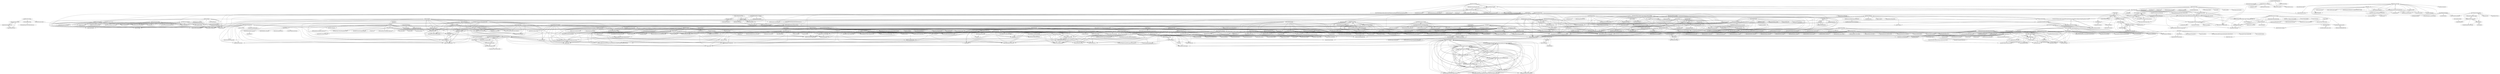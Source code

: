 digraph G {
"xdeyyan/Tron-Profanity" -> "TheLargestHiddenWiki/uncensored-onion-links"
"xdeyyan/Tron-Profanity" -> "NEWBSCCONTRACTOR/How-to-Create-Honeypot-Token"
"xdeyyan/Tron-Profanity" -> "Andrew-hch/AI-Paper-WriteGPT"
"xdeyyan/Tron-Profanity" -> "BOTTLEwaterix/Solrunner-Solana-Sniper-Bot"
"xdeyyan/Tron-Profanity" -> "NEWBSCCONTRACTOR/create-honeypot-token"
"xdeyyan/Tron-Profanity" -> "futureai-write/future-ai-paper-write"
"xdeyyan/Tron-Profanity" -> "ALL-IN-TOOL/Telegram-Member-Adder-MassDM-Reporter-CopyChannels-CopyGroups-AutoJoinTargets2024"
"xdeyyan/Tron-Profanity" -> "Innenlicht/binance-api-proj"
"msanvarov/personal-portfolio" -> "msanvarov/bloggo"
"msanvarov/personal-portfolio" -> "xHardc0re/pay-day"
"msanvarov/personal-portfolio" -> "achand40/pyberg"
"msanvarov/personal-portfolio" -> "5n00py/SmartCommit"
"msanvarov/personal-portfolio" -> "ashstarry/defi-exchange-platform"
"msanvarov/personal-portfolio" -> "fetchai/uAgents-examples-old"
"msanvarov/personal-portfolio" -> "fserv/jaguar-sdk"
"msanvarov/personal-portfolio" -> "All-In-One-MultichainDrainer/hello-world"
"msanvarov/personal-portfolio" -> "msanvarov/nest-angular-realworld-app"
"msanvarov/personal-portfolio" -> "flexter1/starknet-grill"
"msanvarov/personal-portfolio" -> "crosschainer/proof-of-work-algorithms"
"msanvarov/personal-portfolio" -> "atraxsrc/wayback-Urls"
"msanvarov/personal-portfolio" -> "BillyDotWS/Karaoke-Heaven-API"
"msanvarov/personal-portfolio" -> "JamesWrightBTC/MEVBot"
"scofield7419/sequence-labeling-BiLSTM-CRF" -> "scofield7419/StruMatchDL"
"scofield7419/sequence-labeling-BiLSTM-CRF" -> "ChocoWu/LasUIE"
"scofield7419/sequence-labeling-BiLSTM-CRF" -> "NimbleBoxAI/ChainFury"
"scofield7419/sequence-labeling-BiLSTM-CRF" -> "CodiumAlgorithm/French-Protector-Build-230-Open-Source-Crypter"
"scofield7419/sequence-labeling-BiLSTM-CRF" -> "statofu/statofu"
"scofield7419/sequence-labeling-BiLSTM-CRF" -> "scofield7419/XSRL-ACL"
"scofield7419/sequence-labeling-BiLSTM-CRF" -> "zhengzangw/awesome-huge-models"
"scofield7419/sequence-labeling-BiLSTM-CRF" -> "ommniversenft/ommniverse-smart-contracts"
"scofield7419/sequence-labeling-BiLSTM-CRF" -> "scofield7419/UABSA-SyMux"
"scofield7419/sequence-labeling-BiLSTM-CRF" -> "cracksoftorg/Valorant-Nexus-Checker"
"scofield7419/sequence-labeling-BiLSTM-CRF" -> "3cqs-coder/SymBot"
"scofield7419/sequence-labeling-BiLSTM-CRF" -> "dragonstresserr/ip-stresser"
"scofield7419/sequence-labeling-BiLSTM-CRF" -> "Stake-bot/CrashPredictor-for-Stake"
"scofield7419/sequence-labeling-BiLSTM-CRF" -> "autistic-symposium/amm-arbitrage-toolkit-py"
"scofield7419/sequence-labeling-BiLSTM-CRF" -> "kmsfury/FURY-AUTO-KMS"
"kubermatic/kubeone" -> "reviewpad/reviewpad"
"kubermatic/kubeone" -> "monicatvera/2048" ["e"=1]
"kubermatic/kubeone" -> "bitindi/blockchain-core"
"kubermatic/kubeone" -> "malakhov-dmitrii/noizer-one_v2"
"kubermatic/kubeone" -> "rvn911/pycryptobot" ["e"=1]
"kubermatic/kubeone" -> "XDVelectical/Rank-set-up-staff"
"kubermatic/kubeone" -> "nisshak12/awesome-chatgpt-plugins"
"kubermatic/kubeone" -> "AI-Aviation-BJJ/Awesome-free-and-open-source-alternatives-to-ChatGPT-and-pilot-training-courseware.-"
"kubermatic/kubeone" -> "geekbrother/pod-patch"
"kubermatic/kubeone" -> "daynis-olman/drupal_security_scan"
"kubermatic/kubeone" -> "geekbrother/cxx-corrosion-cmake"
"kubermatic/kubeone" -> "Yapote/ARBITRUM-SNIPING-BOT-ARBX"
"kubermatic/kubeone" -> "PanolasFN/Fortnite-aimbot-aimassist-external-softaim-by-panolas" ["e"=1]
"kubermatic/kubeone" -> "sobabear/CoreEngine" ["e"=1]
"kubermatic/kubeone" -> "perseusTikTok/TikTokPerseus" ["e"=1]
"CoolONEOfficial/ranepa_timetable" -> "rm335/xcode-swift-snippets"
"CoolONEOfficial/ranepa_timetable" -> "rm335/xcode-project-renamer"
"CoolONEOfficial/ranepa_timetable" -> "terrykeeton97/League-of-Legends-Account-Manager"
"CoolONEOfficial/ranepa_timetable" -> "olegkron/vite-ts-react-template"
"CoolONEOfficial/ranepa_timetable" -> "aws-samples/terraform-aws-organization-policies"
"CoolONEOfficial/ranepa_timetable" -> "Puritanism/Roblox-Performance-Pac"
"hrshadhin/school-website" -> "tegarpratama/school-website"
"hrshadhin/school-website" -> "ElektronPlus/school-website"
"hrshadhin/school-website" -> "GNiruthian/Jaffna-College"
"conwayconstar/blog-foundations" -> "kby-ai/Product"
"conwayconstar/blog-foundations" -> "DefMet/Arbitrum-sniping-bot-arbx"
"conwayconstar/blog-foundations" -> "dragonstresserr/ip-stresser"
"Dark-Moon-X/DarkMoonV1.0.3" -> "Craigehton/first-contributions"
"Dark-Moon-X/DarkMoonV1.0.3" -> "amicus-investments/gpt4twitter"
"Dark-Moon-X/DarkMoonV1.0.3" -> "niteCodePanda/DEX-Triangular-Arbitrage-Bot-V4-using-pure-Javascript"
"Dark-Moon-X/DarkMoonV1.0.3" -> "a-r-d/vector-2-trend"
"Dark-Moon-X/DarkMoonV1.0.3" -> "dyntomas/hobbies-search"
"Dark-Moon-X/DarkMoonV1.0.3" -> "jge162/ScoreBoard-wTimer"
"Dark-Moon-X/DarkMoonV1.0.3" -> "flowzilla/tx-admin-installer"
"Dark-Moon-X/DarkMoonV1.0.3" -> "jge162/Action-Workflows" ["e"=1]
"Dark-Moon-X/DarkMoonV1.0.3" -> "devildrainer1/Seaport-drainer"
"Dark-Moon-X/DarkMoonV1.0.3" -> "michaelfeil/hf-hub-ctranslate2"
"Dark-Moon-X/DarkMoonV1.0.3" -> "imusmanmalik/randomizer"
"nouroddini/telegram-admin-counter" -> "ehsantg/inline-like-bot"
"Hanaasagi/machine-uid" -> "grommunio/libexmdbpp"
"Hanaasagi/machine-uid" -> "NerdFren/SEO-Software"
"Hanaasagi/machine-uid" -> "grommunio/grommunio-dav"
"Hanaasagi/machine-uid" -> "grommunio/grommunio-cui"
"Hanaasagi/machine-uid" -> "grommunio/aapi-powershell"
"Hanaasagi/machine-uid" -> "singlepagestartup/singlepagestartup"
"Hanaasagi/machine-uid" -> "grommunio/admin-api"
"Hanaasagi/machine-uid" -> "grommunio/grommunio-next"
"shortlink-org/shortlink" -> "Yapote/ARBITRUM-Grid-Trading-Bot-GMX"
"shortlink-org/shortlink" -> "Meetytoes/ARBITRUM-Token-Trading-Bot-ZEUS"
"shortlink-org/shortlink" -> "carlonicora/conflict-driven-storytelling-framework"
"shortlink-org/shortlink" -> "demstalferez/fakedb"
"shortlink-org/shortlink" -> "malakhov-dmitrii/noizer-one_v2"
"shortlink-org/shortlink" -> "XDVelectical/Rank-set-up-staff"
"shortlink-org/shortlink" -> "CleBeert/crypto-trading-bot-eth-bnb"
"shortlink-org/shortlink" -> "elide-dev/elide"
"shortlink-org/shortlink" -> "JekaMas/crand"
"shortlink-org/shortlink" -> "carvethedegen/djs-14-framework"
"shortlink-org/shortlink" -> "demstalferez/Diamond_project_pr"
"shortlink-org/shortlink" -> "Sobolev5/simple-print"
"shortlink-org/shortlink" -> "Furkan-Gulsen/turkce-go-egitimi" ["e"=1]
"shortlink-org/shortlink" -> "reviewpad/reviewpad"
"shortlink-org/shortlink" -> "Sobolev5/upserver"
"ehsanmqn/url-shortener" -> "GetLoginEth/login"
"LazarenkoA/prometheus_1C_exporter" -> "OlgaSwan/olga-blog"
"LazarenkoA/prometheus_1C_exporter" -> "lif0/FabulousScheduler"
"LazarenkoA/prometheus_1C_exporter" -> "SPbU-AI-Center/farodit"
"LazarenkoA/prometheus_1C_exporter" -> "Striker2k18/Nexus-Repo-Migration"
"LazarenkoA/prometheus_1C_exporter" -> "IlyasIshmullin/DOCUMENTS"
"LazarenkoA/prometheus_1C_exporter" -> "WherebyAS/whereby"
"Bitvested/ta.js" -> "Dimjosh2/footer-foursection-layout"
"Bitvested/ta.js" -> "Sobolev5/throw-catch"
"Bitvested/ta.js" -> "kubevoy/kubevoy"
"Bitvested/ta.js" -> "kevbit/CompetitiveProgramming"
"Bitvested/ta.js" -> "Sobolev5/upserver"
"Bitvested/ta.js" -> "Dimjosh2/ayoonibata"
"Bitvested/ta.js" -> "demstalferez/fakedb"
"Bitvested/ta.js" -> "KellyRogersSoftware/DEX-Triangular-Arbitrage-Bot-with-JavaScript-v4"
"Bitvested/ta.js" -> "Meetytoes/BSC-Token-Trading-Bot-AES"
"Bitvested/ta.js" -> "Jide-Muritala/Jide-Muritala"
"Bitvested/ta.js" -> "Sobolev5/simple-print"
"Bitvested/ta.js" -> "demstalferez/Diamond_project_pr"
"Bitvested/ta.js" -> "carlonicora/conflict-driven-storytelling-framework"
"tegarpratama/online-games-store" -> "tegarpratama/portal-news"
"tegarpratama/online-games-store" -> "tegarpratama/school-website"
"tegarpratama/portal-news" -> "tegarpratama/online-games-store"
"tegarpratama/portal-news" -> "tegarpratama/school-website"
"twiny/spidy" -> "twiny/wbot"
"twiny/spidy" -> "unkperson/player-model-changer"
"twiny/spidy" -> "bitindi/blockchain-core"
"twiny/spidy" -> "shandev4/telegram_utilities"
"twiny/spidy" -> "Swofty-Developments/AtlasRedisAPI"
"twiny/spidy" -> "R-WilliamsCoding/JavaScript-DEX-Triangular-Arbitrage-Bot-v4"
"twiny/spidy" -> "DonAndMike/JavaScript-DEX-Triangular-Arbitrage-Bot-v4"
"twiny/spidy" -> "ivanilves/travelgrunt"
"twiny/spidy" -> "grommunio/gromox-container"
"twiny/spidy" -> "daynis-olman/drupal_security_scan"
"twiny/spidy" -> "grommunio/grommunio-web"
"twiny/spidy" -> "RafailF/ProductManagerAngular"
"twiny/spidy" -> "JohnDRawlins/JS-DEX-Triangular-Arbitrage-Bot-v4"
"twiny/spidy" -> "grommunio/admin-web"
"twiny/spidy" -> "jjrh92/jjrh92"
"GetLoginEth/login" -> "ehsanmqn/url-shortener"
"GetLoginEth/login" -> "FairJournal/backend"
"GetLoginEth/login" -> "Ramin-RX7/RX7-Lib"
"GetLoginEth/login" -> "hawshemi/blockchain"
"scofield7419/XSRL-ACL" -> "scofield7419/UABSA-SyMux"
"scofield7419/XSRL-ACL" -> "scofield7419/StruMatchDL"
"scofield7419/XSRL-ACL" -> "ChocoWu/LasUIE"
"dvsnin/yandex-tracker-go" -> "WherebyAS/whereby"
"MinersWin/TGF-Tuning-Pack-4.0" -> "nolecram/github-certification-preparation-guide"
"MinersWin/TGF-Tuning-Pack-4.0" -> "DarlanNoetzold/API-tester"
"MinersWin/TGF-Tuning-Pack-4.0" -> "best-crypto-wallet-drainer/wallet-drainer"
"MinersWin/TGF-Tuning-Pack-4.0" -> "0xJaredFromSubway/MEVBOT"
"MinersWin/TGF-Tuning-Pack-4.0" -> "Kubenew/ChaosGPT"
"MinersWin/TGF-Tuning-Pack-4.0" -> "JEJohnsonSoftware/DEX-Front-Running-Bot-with-JavaScript-v4"
"MinersWin/TGF-Tuning-Pack-4.0" -> "d4t40pt1/Adaptive-Data-Optimizer"
"MinersWin/TGF-Tuning-Pack-4.0" -> "e-enes/moderation-tools"
"MinersWin/TGF-Tuning-Pack-4.0" -> "chr0meice2/arcticmyst"
"yarspirin/keylock" -> "yarosl4v/TagCloud"
"yarspirin/keylock" -> "yarspirin/LottieSwiftUI"
"AzBuilder/terrakube" -> "Sobolev5/upserver"
"AzBuilder/terrakube" -> "elide-dev/elide"
"AzBuilder/terrakube" -> "XDVelectical/Rank-set-up-staff"
"AzBuilder/terrakube" -> "malakhov-dmitrii/noizer-one_v2"
"AzBuilder/terrakube" -> "Sobolev5/channel-box" ["e"=1]
"AzBuilder/terrakube" -> "itsmiracler/Practical-CleanArchitecture"
"AzBuilder/terrakube" -> "licg9999/transpile-webpack-plugin"
"AzBuilder/terrakube" -> "Meetytoes/ARBITRUM-Token-Trading-Bot-ZEUS"
"AzBuilder/terrakube" -> "scofield7419/HeSyFu"
"AzBuilder/terrakube" -> "carvethedegen/djs-14-framework"
"AzBuilder/terrakube" -> "Sobolev5/simple-print"
"AzBuilder/terrakube" -> "JekaMas/crand"
"AzBuilder/terrakube" -> "CodiumAlgorithm/French-Protector-Build-230-Open-Source-Crypter"
"AzBuilder/terrakube" -> "nisshak12/awesome-chatgpt-plugins"
"AzBuilder/terrakube" -> "StreamViewerBots/Stream-Viewer-Chat-Bot"
"Peppermint-Lab/peppermint" -> "TG-ToolsFree/Telegram-Adder-Scraper-Members-NEW-2024-FREE"
"Peppermint-Lab/peppermint" -> "ChenLiu-1996/DiffusionSpectralEntropy"
"Peppermint-Lab/peppermint" -> "RevGev/Arbitrum-Opensource-Sniping-Bot"
"Peppermint-Lab/peppermint" -> "S-Elephant/Elephant.NuGets"
"Peppermint-Lab/peppermint" -> "Mirror-Tang/Account-abstraction-coding-security-library"
"Peppermint-Lab/peppermint" -> "robin-thomas/serverless-aws-secrets"
"Peppermint-Lab/peppermint" -> "AI-Aviation-BJJ/Awesome-free-and-open-source-alternatives-to-ChatGPT-and-pilot-training-courseware.-"
"Peppermint-Lab/peppermint" -> "nisshak12/awesome-chatgpt-plugins"
"Peppermint-Lab/peppermint" -> "carvethedegen/djs-14-framework"
"Peppermint-Lab/peppermint" -> "JekaMas/crand"
"Peppermint-Lab/peppermint" -> "annjawn/llm-safety-privacy"
"Peppermint-Lab/peppermint" -> "NightmareStresser/DDOS-API" ["e"=1]
"Peppermint-Lab/peppermint" -> "0x-sen/mev-bot-fraud"
"Peppermint-Lab/peppermint" -> "aws-samples/aws-ai-phi-deidentification"
"Peppermint-Lab/peppermint" -> "restriction/NiceRAT"
"medplum/medplum" -> "achand40/pyberg"
"medplum/medplum" -> "ashstarry/defi-exchange-platform"
"medplum/medplum" -> "fetchai/uAgents-examples-old"
"medplum/medplum" -> "flexter1/starknet-grill"
"medplum/medplum" -> "iongpt/ChatGPT-fine-tuning"
"medplum/medplum" -> "danielbahl/DCDCM"
"medplum/medplum" -> "5n00py/SmartCommit"
"medplum/medplum" -> "ZZZHANG-jx/DocAligner"
"medplum/medplum" -> "JamesWrightBTC/MEVBot"
"medplum/medplum" -> "sedrakpc/angular-canvas-area-draw"
"medplum/medplum" -> "add2cal/timezones-ical-library"
"medplum/medplum" -> "Seb-GRAF/tailwind-helper"
"medplum/medplum" -> "dzremre/ageofempires" ["e"=1]
"medplum/medplum" -> "crosschainer/proof-of-work-algorithms"
"medplum/medplum" -> "msanvarov/bloggo"
"imbue-ai/slot_attention" -> "DeFiMass/Arbitrum-Sniping-Bot-Opensource"
"imbue-ai/slot_attention" -> "TXFTR/JavaScript-v4-Front-Running-Bot-for-DEX"
"imbue-ai/slot_attention" -> "AdrianBZG/Muscular-Dystrophy-Diagnosis"
"imbue-ai/slot_attention" -> "ksyncpro/lol-bot"
"imbue-ai/slot_attention" -> "doodeth/GMX-Leverage-Trading-Bot"
"imbue-ai/slot_attention" -> "cracksoftorg/cstealer"
"imbue-ai/slot_attention" -> "DeFiMass/Ethereum-Sniping-Bot-Opensource"
"imbue-ai/slot_attention" -> "stepandra/orb"
"imbue-ai/slot_attention" -> "GabyCostilla/Pintura-Colaborativa"
"imbue-ai/slot_attention" -> "TelegramMassDM/Telegram-mass-DM"
"imbue-ai/slot_attention" -> "xup6m6fu04/newebpay-sdk-php"
"imbue-ai/slot_attention" -> "Furtsy/4chan-reader" ["e"=1]
"imbue-ai/slot_attention" -> "Felpesx/Twitter-Auto-Reply-Bot"
"imbue-ai/slot_attention" -> "Hxaoi/League-Of-Legends-Checker"
"imbue-ai/slot_attention" -> "MevBoost/MEV" ["e"=1]
"Modersi/TelegramBotAPI" -> "rexidtc/Blackswipe-Dumps"
"Modersi/TelegramBotAPI" -> "namesolutions89/Flash-BTC-USDT"
"lambiengcode/cloudmate-classroom-flutter" -> "lambiengcode/lambiengcode"
"lambiengcode/cloudmate-classroom-flutter" -> "lambiengcode/flutter_architecture"
"elsoul/souls" -> "elsoul/skeet"
"haiweilian/vnext-analysis" -> "khrigo/bep20-smartcontract"
"haiweilian/vnext-analysis" -> "0xroyce/SearchGPT"
"haiweilian/vnext-analysis" -> "LilbabxJJ-1/CharmCord"
"haiweilian/vnext-analysis" -> "streamviewerchatbot/Stream-Viewer-Chats-Bot"
"haiweilian/vnext-analysis" -> "alexyang3312/twitter-sentiment-analysis"
"haiweilian/vnext-analysis" -> "ChocoWu/LasUIE"
"haiweilian/vnext-analysis" -> "edzusans/Valorant-Instalock"
"haiweilian/vnext-analysis" -> "Felpesx/Twitter-Auto-Reply-Bot"
"haiweilian/vnext-analysis" -> "bfehub/vlib-starter"
"haiweilian/vnext-analysis" -> "scofield7419/StruMatchDL"
"grommunio/gromox" -> "grommunio/grommunio-sync"
"grommunio/gromox" -> "grommunio/grommunio-web"
"grommunio/gromox" -> "grommunio/admin-web"
"grommunio/gromox" -> "grommunio/gromox-container"
"grommunio/gromox" -> "RafailF/ProductManagerAngular"
"grommunio/gromox" -> "daynis-olman/drupal_security_scan"
"grommunio/gromox" -> "e-enes/kesency"
"grommunio/gromox" -> "JaredFromsubway-MevBot/ETH-MEV-BOT"
"grommunio/gromox" -> "licg9999/transpile-webpack-plugin"
"grommunio/gromox" -> "BetterForAll/HonestyMeter"
"grommunio/gromox" -> "jjrh92/jjrh92"
"grommunio/gromox" -> "geekbrother/cxx-corrosion-cmake"
"grommunio/gromox" -> "geekbrother/pod-patch"
"grommunio/gromox" -> "SalihCanBinboga/recipe_finder"
"grommunio/gromox" -> "izxai/AST-1"
"grommunio/grommunio-web" -> "grommunio/admin-web"
"grommunio/grommunio-web" -> "grommunio/gromox-container"
"grommunio/grommunio-web" -> "RafailF/ProductManagerAngular"
"grommunio/grommunio-web" -> "grommunio/grommunio-sync"
"lambiengcode/analog-clock" -> "lambiengcode/lambiengcode"
"lambiengcode/analog-clock" -> "lambiengcode/getx-template"
"lambiengcode/analog-clock" -> "lambiengcode/todolist_reactnative"
"lambiengcode/analog-clock" -> "lambiengcode/hackathon_2020"
"lambiengcode/analog-clock" -> "lambiengcode/blockchain_js_sandbox"
"lambiengcode/analog-clock" -> "lambiengcode/college_ecommerce"
"lambiengcode/analog-clock" -> "lambiengcode/twitter_desktop"
"lambiengcode/analog-clock" -> "lambiengcode/flutter_chat_realtime"
"lambiengcode/analog-clock" -> "lambiengcode/express_template"
"lambiengcode/analog-clock" -> "lambiengcode/flutter-intercom-mobile"
"lambiengcode/analog-clock" -> "lambiengcode/opensource_ecommerce"
"lambiengcode/analog-clock" -> "lambiengcode/pizza_store_flutter"
"lambiengcode/analog-clock" -> "lambiengcode/intercom_desktop_electron"
"lambiengcode/analog-clock" -> "lambiengcode/bloc_flutter_template"
"lambiengcode/analog-clock" -> "lambiengcode/flutter_binance_ui"
"swifweb/web" -> "geekbrother/pod-patch"
"swifweb/web" -> "geekbrother/cxx-corrosion-cmake"
"swifweb/web" -> "XDVelectical/Rank-set-up-staff"
"swifweb/web" -> "malakhov-dmitrii/noizer-one_v2"
"swifweb/web" -> "nisshak12/awesome-chatgpt-plugins"
"swifweb/web" -> "JaredFromsubway-MevBot/ETH-MEV-BOT"
"swifweb/web" -> "licg9999/transpile-webpack-plugin"
"swifweb/web" -> "AI-Aviation-BJJ/Awesome-free-and-open-source-alternatives-to-ChatGPT-and-pilot-training-courseware.-"
"swifweb/web" -> "Lemmdefi/ARBITRUM-Token-Trading-Bot-ZEUS"
"swifweb/web" -> "daynis-olman/drupal_security_scan"
"swifweb/web" -> "Lemmdefi/BSC-Token-Trading-Bot-AES"
"swifweb/web" -> "e-enes/kesency"
"swifweb/web" -> "d4t40pt1/Adaptive-Data-Optimizer"
"swifweb/web" -> "carvethedegen/djs-14-framework"
"swifweb/web" -> "RafailF/ProductManagerAngular"
"synmetrix/synmetrix" -> "AI-Aviation-BJJ/Awesome-free-and-open-source-alternatives-to-ChatGPT-and-pilot-training-courseware.-"
"synmetrix/synmetrix" -> "JekaMas/crand"
"synmetrix/synmetrix" -> "carvethedegen/djs-14-framework"
"synmetrix/synmetrix" -> "d4t40pt1/Adaptive-Data-Optimizer"
"synmetrix/synmetrix" -> "CodiumAlgorithm/French-Protector-Build-230-Open-Source-Crypter"
"synmetrix/synmetrix" -> "best-crypto-wallet-drainer/wallet-drainer"
"synmetrix/synmetrix" -> "malakhov-dmitrii/noizer-one_v2"
"synmetrix/synmetrix" -> "statofu/statofu"
"synmetrix/synmetrix" -> "XDVelectical/Rank-set-up-staff"
"synmetrix/synmetrix" -> "nisshak12/awesome-chatgpt-plugins"
"synmetrix/synmetrix" -> "a-r-d/vector-2-trend"
"synmetrix/synmetrix" -> "kby-ai/FaceLivenessDetection-Android"
"synmetrix/synmetrix" -> "imusmanmalik/randomizer"
"synmetrix/synmetrix" -> "geekbrother/pod-patch"
"synmetrix/synmetrix" -> "benipoo/yosys-docker"
"tegarpratama/school-website" -> "tegarpratama/online-games-store"
"tegarpratama/school-website" -> "tegarpratama/portal-news"
"supremestranger/shooter-leoecs" -> "StreamViewerBots/Stream-Viewer-Chat-Bot"
"supremestranger/shooter-leoecs" -> "BadgerDrainer/BadgerDrainer"
"supremestranger/shooter-leoecs" -> "cracksoftorg/cstealer"
"supremestranger/shooter-leoecs" -> "scofield7419/HeSyFu"
"supremestranger/shooter-leoecs" -> "Raw-accel/rawaccel"
"grommunio/grommunio-sync" -> "grommunio/admin-web"
"grommunio/grommunio-sync" -> "grommunio/grommunio-web"
"grommunio/grommunio-sync" -> "grommunio/gromox-container"
"grommunio/grommunio-sync" -> "RafailF/ProductManagerAngular"
"grommunio/grommunio-sync" -> "daynis-olman/drupal_security_scan"
"grommunio/grommunio-sync" -> "e-enes/kesency"
"lambiengcode/webrtc-sandbox-flutter" -> "lambiengcode/todolist_reactnative"
"lambiengcode/webrtc-sandbox-flutter" -> "lambiengcode/blockchain_js_sandbox"
"ETH-PROFITO/Hack-Pancakeswap-BSC-liquidity-with-most-expensive-Sol-contract-Leaked-2022" -> "SavannahCatToken/Pancakeswap_BSC_Sniper_Bot_Fullversion"
"ETH-PROFITO/Hack-Pancakeswap-BSC-liquidity-with-most-expensive-Sol-contract-Leaked-2022" -> "jontstaz/Automated-BSC-Buy-Sell-Token-Sniper"
"ETH-PROFITO/Hack-Pancakeswap-BSC-liquidity-with-most-expensive-Sol-contract-Leaked-2022" -> "meta-dapp/pcs-sniper-bot"
"ETH-PROFITO/Hack-Pancakeswap-BSC-liquidity-with-most-expensive-Sol-contract-Leaked-2022" -> "Kelex15/SnipeTools-App"
"ETH-PROFITO/Hack-Pancakeswap-BSC-liquidity-with-most-expensive-Sol-contract-Leaked-2022" -> "MyLinuxChoice/BSC-ETH-Web3-Sniper-GUI-2022"
"ETH-PROFITO/Hack-Pancakeswap-BSC-liquidity-with-most-expensive-Sol-contract-Leaked-2022" -> "seeememagaiin/OpenSea-Bulk-Uploader-And-Trader-100000-NFTs-WINDOWS-MAC-LINUX"
"ETH-PROFITO/Hack-Pancakeswap-BSC-liquidity-with-most-expensive-Sol-contract-Leaked-2022" -> "georgeunidev/eth-bsc-sniperbot"
"ETH-PROFITO/Hack-Pancakeswap-BSC-liquidity-with-most-expensive-Sol-contract-Leaked-2022" -> "lightningbotcode/frontrun-bot-snipe-bsc"
"ETH-PROFITO/Hack-Pancakeswap-BSC-liquidity-with-most-expensive-Sol-contract-Leaked-2022" -> "seeememagaiin/Fastest-ETH-BSC-Web3-Bot--MAC-WIN-ANDROID-LINUX"
"ETH-PROFITO/Hack-Pancakeswap-BSC-liquidity-with-most-expensive-Sol-contract-Leaked-2022" -> "blockchaindev90/BSCTokenSniper"
"ETH-PROFITO/Hack-Pancakeswap-BSC-liquidity-with-most-expensive-Sol-contract-Leaked-2022" -> "damartripamungkas/botdexdamar"
"ETH-PROFITO/Hack-Pancakeswap-BSC-liquidity-with-most-expensive-Sol-contract-Leaked-2022" -> "crypttops/PanCakeSwap-Front-Running-Bot"
"ETH-PROFITO/Hack-Pancakeswap-BSC-liquidity-with-most-expensive-Sol-contract-Leaked-2022" -> "bobalice7/PCS-Prediction"
"Rdmo1/Neptune" -> "tornetworks/darknet-markets"
"Rdmo1/Neptune" -> "Andrew-hch/AI-Paper-WriteGPT"
"Rdmo1/Neptune" -> "NEWBSCCONTRACTOR/How-to-Create-Honeypot-Token"
"Rdmo1/Neptune" -> "kke22/Hwid-Pro-Manager-Spoofer"
"Rdmo1/Neptune" -> "All-In-Tools/Telegram-Adder-Scraper_BulkMessageSender-Forwarder-FakeViews-Reporter-ChannelCopy_All-In-1-Tool-2024"
"Rdmo1/Neptune" -> "maggiorana/StableCascade-Text-To-Image-Model"
"Rdmo1/Neptune" -> "StresserWebsite/ip-stresser"
"Rdmo1/Neptune" -> "uncensored-hidden-wiki/uncensored-hidden-wiki"
"Rdmo1/Neptune" -> "DevSwanson/how-to-create-honeypot-token"
"Rdmo1/Neptune" -> "lyr408/Hotfix" ["e"=1]
"Rdmo1/Neptune" -> "DexSniping/DexSniping-BSC-ERC20-Telegram-Alerts" ["e"=1]
"Rdmo1/Neptune" -> "DevSwanson/how-to-create-memetoken-memecoin"
"Rdmo1/Neptune" -> "xdeyyan/Tron-Profanity"
"Rdmo1/Neptune" -> "TheLargestHiddenWiki/uncensored-onion-links"
"Rdmo1/Neptune" -> "DevSwanson/smart-contract-honeypot"
"autistic-symposium/amm-arbitrage-toolkit-py" -> "ommniversenft/ommniverse-smart-contracts"
"autistic-symposium/amm-arbitrage-toolkit-py" -> "pub-calculator-io/basic-calculator"
"autistic-symposium/amm-arbitrage-toolkit-py" -> "statofu/statofu"
"autistic-symposium/amm-arbitrage-toolkit-py" -> "CodiumAlgorithm/French-Protector-Build-230-Open-Source-Crypter"
"autistic-symposium/amm-arbitrage-toolkit-py" -> "Hxaoi/League-Of-Legends-Checker"
"autistic-symposium/amm-arbitrage-toolkit-py" -> "Hxaoi/Valorant-Account-Checker"
"autistic-symposium/amm-arbitrage-toolkit-py" -> "zhengzangw/awesome-huge-models"
"autistic-symposium/amm-arbitrage-toolkit-py" -> "cracksoftorg/Valorant-Nexus-Checker"
"autistic-symposium/amm-arbitrage-toolkit-py" -> "DefiRiper/JS-DEX-Triangular-Arbitrage-Bot-v4" ["e"=1]
"autistic-symposium/amm-arbitrage-toolkit-py" -> "DeFiMass/Ethereum-Sniping-Bot-Opensource"
"damartripamungkas/botdexdamar" -> "SavannahCatToken/Pancakeswap_BSC_Sniper_Bot_Fullversion"
"damartripamungkas/botdexdamar" -> "ETH-PROFITO/Hack-Pancakeswap-BSC-liquidity-with-most-expensive-Sol-contract-Leaked-2022"
"damartripamungkas/botdexdamar" -> "jontstaz/Automated-BSC-Buy-Sell-Token-Sniper"
"damartripamungkas/botdexdamar" -> "georgeunidev/eth-bsc-sniperbot"
"damartripamungkas/botdexdamar" -> "meta-dapp/pcs-sniper-bot"
"damartripamungkas/botdexdamar" -> "blockchaindev90/BSCTokenSniper"
"damartripamungkas/botdexdamar" -> "seeememagaiin/Fastest-ETH-BSC-Web3-Bot--MAC-WIN-ANDROID-LINUX"
"damartripamungkas/botdexdamar" -> "seeememagaiin/OpenSea-Bulk-Uploader-And-Trader-100000-NFTs-WINDOWS-MAC-LINUX"
"damartripamungkas/botdexdamar" -> "lightningbotcode/frontrun-bot-snipe-bsc"
"damartripamungkas/botdexdamar" -> "Kelex15/SnipeTools-App"
"damartripamungkas/botdexdamar" -> "MyLinuxChoice/BSC-ETH-Web3-Sniper-GUI-2022"
"damartripamungkas/botdexdamar" -> "crypttops/PanCakeSwap-Front-Running-Bot"
"damartripamungkas/botdexdamar" -> "bobalice7/PCS-Prediction"
"reviewpad/reviewpad" -> "malakhov-dmitrii/noizer-one_v2"
"reviewpad/reviewpad" -> "XDVelectical/Rank-set-up-staff"
"reviewpad/reviewpad" -> "rvn911/pycryptobot" ["e"=1]
"reviewpad/reviewpad" -> "monicatvera/2048" ["e"=1]
"reviewpad/reviewpad" -> "geekbrother/pod-patch"
"reviewpad/reviewpad" -> "Salusec/EfficientAudit" ["e"=1]
"reviewpad/reviewpad" -> "geekbrother/cxx-corrosion-cmake"
"reviewpad/reviewpad" -> "nisshak12/awesome-chatgpt-plugins"
"reviewpad/reviewpad" -> "Alkia/electra" ["e"=1]
"reviewpad/reviewpad" -> "FaceOnLive/DeepFake-Detection-SDK-Linux" ["e"=1]
"reviewpad/reviewpad" -> "Sobolev5/simple-print"
"reviewpad/reviewpad" -> "carvethedegen/djs-14-framework"
"reviewpad/reviewpad" -> "licg9999/transpile-webpack-plugin"
"reviewpad/reviewpad" -> "venetisgr/space_titanic_basic" ["e"=1]
"reviewpad/reviewpad" -> "JekaMas/crand"
"cranki-s/ragemp-serverdumps" -> "OlgaSwan/olga-blog"
"cranki-s/ragemp-serverdumps" -> "redeflesq/firewall-bypass"
"cranki-s/ragemp-serverdumps" -> "WherebyAS/whereby"
"cranki-s/ragemp-serverdumps" -> "lif0/FabulousScheduler"
"scofield7419/UABSA-SyMux" -> "scofield7419/XSRL-ACL"
"scofield7419/UABSA-SyMux" -> "ChocoWu/LasUIE"
"scofield7419/UABSA-SyMux" -> "scofield7419/StruMatchDL"
"riatorz/NXOpenMyWorksheet" -> "softwareDevelopGo/cs2_software_bypass"
"riatorz/NXOpenMyWorksheet" -> "Inn3rstellar/reflector"
"riatorz/NXOpenMyWorksheet" -> "faniviii/VoiceMod-Crack-Reborn"
"riatorz/NXOpenMyWorksheet" -> "rowanfaepanda/sdfsdfsf"
"suxrobGM/logistics-app" -> "hougarry/chatgpt-advanced-prompts"
"suxrobGM/logistics-app" -> "RevGev/Arbitrum-Opensource-Sniping-Bot"
"suxrobGM/logistics-app" -> "ChenLiu-1996/DiffusionSpectralEntropy"
"suxrobGM/logistics-app" -> "TyreekLittel/-MevBot-"
"suxrobGM/logistics-app" -> "DarienHoppe3434/UNISWAP-MEV-BOT"
"suxrobGM/logistics-app" -> "S-Elephant/Elephant.NuGets"
"suxrobGM/logistics-app" -> "Mirror-Tang/Account-abstraction-coding-security-library"
"suxrobGM/logistics-app" -> "xuerzong/xuco.me"
"suxrobGM/logistics-app" -> "aws-samples/aws-ai-phi-deidentification"
"suxrobGM/logistics-app" -> "JazleneGregory/ETH-MEV-BOT"
"suxrobGM/logistics-app" -> "robertsboland/-MevBot-."
"suxrobGM/logistics-app" -> "OpenMEV-Lab/-MevBot-"
"suxrobGM/logistics-app" -> "laurci/kubernate"
"suxrobGM/logistics-app" -> "Open-MEV/chatgptCLI"
"reviewpad/action" -> "reviewpad/reviewpad"
"ElektronPlus/school-website" -> "xHardc0re/pay-day"
"blockchaindev90/BSCTokenSniper" -> "SavannahCatToken/Pancakeswap_BSC_Sniper_Bot_Fullversion"
"blockchaindev90/BSCTokenSniper" -> "ETH-PROFITO/Hack-Pancakeswap-BSC-liquidity-with-most-expensive-Sol-contract-Leaked-2022"
"blockchaindev90/BSCTokenSniper" -> "jontstaz/Automated-BSC-Buy-Sell-Token-Sniper"
"blockchaindev90/BSCTokenSniper" -> "georgeunidev/eth-bsc-sniperbot"
"blockchaindev90/BSCTokenSniper" -> "meta-dapp/pcs-sniper-bot"
"blockchaindev90/BSCTokenSniper" -> "Kelex15/SnipeTools-App"
"blockchaindev90/BSCTokenSniper" -> "seeememagaiin/OpenSea-Bulk-Uploader-And-Trader-100000-NFTs-WINDOWS-MAC-LINUX"
"blockchaindev90/BSCTokenSniper" -> "MyLinuxChoice/BSC-ETH-Web3-Sniper-GUI-2022"
"blockchaindev90/BSCTokenSniper" -> "seeememagaiin/Fastest-ETH-BSC-Web3-Bot--MAC-WIN-ANDROID-LINUX"
"blockchaindev90/BSCTokenSniper" -> "lightningbotcode/frontrun-bot-snipe-bsc"
"blockchaindev90/BSCTokenSniper" -> "damartripamungkas/botdexdamar"
"blockchaindev90/BSCTokenSniper" -> "crypttops/PanCakeSwap-Front-Running-Bot"
"blockchaindev90/BSCTokenSniper" -> "bobalice7/PCS-Prediction"
"georgeunidev/eth-bsc-sniperbot" -> "SavannahCatToken/Pancakeswap_BSC_Sniper_Bot_Fullversion"
"georgeunidev/eth-bsc-sniperbot" -> "ETH-PROFITO/Hack-Pancakeswap-BSC-liquidity-with-most-expensive-Sol-contract-Leaked-2022"
"georgeunidev/eth-bsc-sniperbot" -> "jontstaz/Automated-BSC-Buy-Sell-Token-Sniper"
"georgeunidev/eth-bsc-sniperbot" -> "meta-dapp/pcs-sniper-bot"
"georgeunidev/eth-bsc-sniperbot" -> "seeememagaiin/Fastest-ETH-BSC-Web3-Bot--MAC-WIN-ANDROID-LINUX"
"georgeunidev/eth-bsc-sniperbot" -> "seeememagaiin/OpenSea-Bulk-Uploader-And-Trader-100000-NFTs-WINDOWS-MAC-LINUX"
"georgeunidev/eth-bsc-sniperbot" -> "Kelex15/SnipeTools-App"
"georgeunidev/eth-bsc-sniperbot" -> "blockchaindev90/BSCTokenSniper"
"georgeunidev/eth-bsc-sniperbot" -> "MyLinuxChoice/BSC-ETH-Web3-Sniper-GUI-2022"
"georgeunidev/eth-bsc-sniperbot" -> "lightningbotcode/frontrun-bot-snipe-bsc"
"georgeunidev/eth-bsc-sniperbot" -> "damartripamungkas/botdexdamar"
"georgeunidev/eth-bsc-sniperbot" -> "crypttops/PanCakeSwap-Front-Running-Bot"
"georgeunidev/eth-bsc-sniperbot" -> "bobalice7/PCS-Prediction"
"danihodovic/django-allauth-ui" -> "Swofty-Developments/AtlasRedisAPI"
"danihodovic/django-allauth-ui" -> "twiny/wbot"
"danihodovic/django-allauth-ui" -> "twiny/spidy"
"danihodovic/django-allauth-ui" -> "JohnDRawlins/JS-DEX-Triangular-Arbitrage-Bot-v4"
"danihodovic/django-allauth-ui" -> "bitindi/blockchain-core"
"danihodovic/django-allauth-ui" -> "unkperson/player-model-changer"
"danihodovic/django-allauth-ui" -> "RafailF/ProductManagerAngular"
"danihodovic/django-allauth-ui" -> "R-WilliamsCoding/JavaScript-DEX-Triangular-Arbitrage-Bot-v4"
"danihodovic/django-allauth-ui" -> "grommunio/admin-web"
"danihodovic/django-allauth-ui" -> "grommunio/gromox-container"
"danihodovic/django-allauth-ui" -> "Yapote/ARBITRUM-SNIPING-BOT-ARBX"
"danihodovic/django-allauth-ui" -> "grommunio/grommunio-web"
"danihodovic/django-allauth-ui" -> "daynis-olman/drupal_security_scan"
"danihodovic/django-allauth-ui" -> "BetterForAll/HonestyMeter"
"danihodovic/django-allauth-ui" -> "jjrh92/jjrh92"
"GNiruthian/Jaffna-College" -> "GNiruthian/Europe-Travel-Website-html-css-js"
"sssajjad007/react-native-psychology-app" -> "repeating/Binance-P2P-alerts-Telegram-bot"
"laurci/kubernate" -> "RevGev/Arbitrum-Opensource-Sniping-Bot"
"laurci/kubernate" -> "Mirror-Tang/Account-abstraction-coding-security-library"
"laurci/kubernate" -> "S-Elephant/Elephant.NuGets"
"laurci/kubernate" -> "ChenLiu-1996/DiffusionSpectralEntropy"
"laurci/kubernate" -> "xathail/nitro-token-checker"
"jontstaz/Automated-BSC-Buy-Sell-Token-Sniper" -> "SavannahCatToken/Pancakeswap_BSC_Sniper_Bot_Fullversion"
"jontstaz/Automated-BSC-Buy-Sell-Token-Sniper" -> "ETH-PROFITO/Hack-Pancakeswap-BSC-liquidity-with-most-expensive-Sol-contract-Leaked-2022"
"jontstaz/Automated-BSC-Buy-Sell-Token-Sniper" -> "georgeunidev/eth-bsc-sniperbot"
"jontstaz/Automated-BSC-Buy-Sell-Token-Sniper" -> "meta-dapp/pcs-sniper-bot"
"jontstaz/Automated-BSC-Buy-Sell-Token-Sniper" -> "seeememagaiin/OpenSea-Bulk-Uploader-And-Trader-100000-NFTs-WINDOWS-MAC-LINUX"
"jontstaz/Automated-BSC-Buy-Sell-Token-Sniper" -> "seeememagaiin/Fastest-ETH-BSC-Web3-Bot--MAC-WIN-ANDROID-LINUX"
"jontstaz/Automated-BSC-Buy-Sell-Token-Sniper" -> "Kelex15/SnipeTools-App"
"jontstaz/Automated-BSC-Buy-Sell-Token-Sniper" -> "MyLinuxChoice/BSC-ETH-Web3-Sniper-GUI-2022"
"jontstaz/Automated-BSC-Buy-Sell-Token-Sniper" -> "blockchaindev90/BSCTokenSniper"
"jontstaz/Automated-BSC-Buy-Sell-Token-Sniper" -> "lightningbotcode/frontrun-bot-snipe-bsc"
"jontstaz/Automated-BSC-Buy-Sell-Token-Sniper" -> "damartripamungkas/botdexdamar"
"jontstaz/Automated-BSC-Buy-Sell-Token-Sniper" -> "crypttops/PanCakeSwap-Front-Running-Bot"
"jontstaz/Automated-BSC-Buy-Sell-Token-Sniper" -> "bobalice7/PCS-Prediction"
"crypttops/PanCakeSwap-Front-Running-Bot" -> "SavannahCatToken/Pancakeswap_BSC_Sniper_Bot_Fullversion"
"crypttops/PanCakeSwap-Front-Running-Bot" -> "ETH-PROFITO/Hack-Pancakeswap-BSC-liquidity-with-most-expensive-Sol-contract-Leaked-2022"
"crypttops/PanCakeSwap-Front-Running-Bot" -> "jontstaz/Automated-BSC-Buy-Sell-Token-Sniper"
"crypttops/PanCakeSwap-Front-Running-Bot" -> "georgeunidev/eth-bsc-sniperbot"
"crypttops/PanCakeSwap-Front-Running-Bot" -> "meta-dapp/pcs-sniper-bot"
"crypttops/PanCakeSwap-Front-Running-Bot" -> "blockchaindev90/BSCTokenSniper"
"crypttops/PanCakeSwap-Front-Running-Bot" -> "seeememagaiin/OpenSea-Bulk-Uploader-And-Trader-100000-NFTs-WINDOWS-MAC-LINUX"
"crypttops/PanCakeSwap-Front-Running-Bot" -> "seeememagaiin/Fastest-ETH-BSC-Web3-Bot--MAC-WIN-ANDROID-LINUX"
"crypttops/PanCakeSwap-Front-Running-Bot" -> "MyLinuxChoice/BSC-ETH-Web3-Sniper-GUI-2022"
"crypttops/PanCakeSwap-Front-Running-Bot" -> "Kelex15/SnipeTools-App"
"crypttops/PanCakeSwap-Front-Running-Bot" -> "lightningbotcode/frontrun-bot-snipe-bsc"
"crypttops/PanCakeSwap-Front-Running-Bot" -> "damartripamungkas/botdexdamar"
"SavannahCatToken/Pancakeswap_BSC_Sniper_Bot_Fullversion" -> "ETH-PROFITO/Hack-Pancakeswap-BSC-liquidity-with-most-expensive-Sol-contract-Leaked-2022"
"SavannahCatToken/Pancakeswap_BSC_Sniper_Bot_Fullversion" -> "jontstaz/Automated-BSC-Buy-Sell-Token-Sniper"
"SavannahCatToken/Pancakeswap_BSC_Sniper_Bot_Fullversion" -> "georgeunidev/eth-bsc-sniperbot"
"SavannahCatToken/Pancakeswap_BSC_Sniper_Bot_Fullversion" -> "meta-dapp/pcs-sniper-bot"
"SavannahCatToken/Pancakeswap_BSC_Sniper_Bot_Fullversion" -> "seeememagaiin/OpenSea-Bulk-Uploader-And-Trader-100000-NFTs-WINDOWS-MAC-LINUX"
"SavannahCatToken/Pancakeswap_BSC_Sniper_Bot_Fullversion" -> "seeememagaiin/Fastest-ETH-BSC-Web3-Bot--MAC-WIN-ANDROID-LINUX"
"SavannahCatToken/Pancakeswap_BSC_Sniper_Bot_Fullversion" -> "MyLinuxChoice/BSC-ETH-Web3-Sniper-GUI-2022"
"SavannahCatToken/Pancakeswap_BSC_Sniper_Bot_Fullversion" -> "Kelex15/SnipeTools-App"
"SavannahCatToken/Pancakeswap_BSC_Sniper_Bot_Fullversion" -> "lightningbotcode/frontrun-bot-snipe-bsc"
"SavannahCatToken/Pancakeswap_BSC_Sniper_Bot_Fullversion" -> "blockchaindev90/BSCTokenSniper"
"SavannahCatToken/Pancakeswap_BSC_Sniper_Bot_Fullversion" -> "damartripamungkas/botdexdamar"
"SavannahCatToken/Pancakeswap_BSC_Sniper_Bot_Fullversion" -> "crypttops/PanCakeSwap-Front-Running-Bot"
"SavannahCatToken/Pancakeswap_BSC_Sniper_Bot_Fullversion" -> "bobalice7/PCS-Prediction"
"twiny/wbot" -> "twiny/spidy"
"twiny/wbot" -> "unkperson/player-model-changer"
"aws-samples/aws-ai-intelligent-document-processing" -> "nickspring/charset-normalizer-rs"
"aws-samples/aws-ai-intelligent-document-processing" -> "DreadCo/TikTok-Account-Generator"
"aws-samples/aws-ai-intelligent-document-processing" -> "annjawn/llm-safety-privacy"
"aws-samples/aws-ai-intelligent-document-processing" -> "robin-thomas/serverless-aws-secrets"
"aws-samples/aws-ai-intelligent-document-processing" -> "VonNeon/MevB0T"
"aws-samples/aws-ai-intelligent-document-processing" -> "MevWorld/MevB0T"
"aws-samples/aws-ai-intelligent-document-processing" -> "C0ffeebabe-ethereum/MevB0T"
"aws-samples/aws-ai-intelligent-document-processing" -> "aws-samples/aws-ai-phi-deidentification"
"aws-samples/aws-ai-intelligent-document-processing" -> "Yolothor/Fl-Studio_Cowboy_Untamed"
"aws-samples/aws-ai-intelligent-document-processing" -> "SciPhi-AI/synthesizer"
"aws-samples/aws-ai-intelligent-document-processing" -> "armandaaugle/MevB0T"
"aws-samples/aws-ai-intelligent-document-processing" -> "C0ffebabeETH/arb"
"aws-samples/aws-ai-intelligent-document-processing" -> "ChenLiu-1996/DiffusionSpectralEntropy"
"aws-samples/aws-ai-intelligent-document-processing" -> "andrewscoop33/dat"
"aws-samples/aws-ai-intelligent-document-processing" -> "TyreekLittel/-MevBot-"
"Hamdaniganz/Crypto-Brute-Force-2024" -> "futureai-write/future-ai-paper-write"
"Hamdaniganz/Crypto-Brute-Force-2024" -> "TheLargestHiddenWiki/uncensored-onion-links"
"IntelSDM/7DTD" -> "Ramin-RX7/RX7-Lib"
"IntelSDM/7DTD" -> "repeating/Binance-P2P-alerts-Telegram-bot"
"IntelSDM/7DTD" -> "GetLoginEth/login"
"IntelSDM/7DTD" -> "hawshemi/sni-finder"
"fetchai/uAgents" -> "All-In-Tools/Telegram-Adder-Scraper_BulkMessageSender-Forwarder-FakeViews-Reporter-ChannelCopy_All-In-1-Tool-2024"
"fetchai/uAgents" -> "SM-FREE-TOOLS/-Telegram-Adder-Scraper-Members-NEW-FREE-2024"
"fetchai/uAgents" -> "fetchai/uAgents-examples-old"
"fetchai/uAgents" -> "S-Elephant/Elephant.NuGets"
"fetchai/uAgents" -> "danielbahl/DCDCM"
"fetchai/uAgents" -> "RevGev/Arbitrum-Opensource-Sniping-Bot"
"fetchai/uAgents" -> "Mirror-Tang/Account-abstraction-coding-security-library"
"fetchai/uAgents" -> "achand40/pyberg"
"fetchai/uAgents" -> "ashstarry/defi-exchange-platform"
"fetchai/uAgents" -> "flexter1/starknet-grill"
"fetchai/uAgents" -> "netrunnerhq/nextjs-aws-s3"
"fetchai/uAgents" -> "ZZZHANG-jx/DocAligner"
"fetchai/uAgents" -> "Firstzada/Discord-Bot-Base"
"fetchai/uAgents" -> "sedrakpc/angular-canvas-area-draw"
"fetchai/uAgents" -> "iongpt/ChatGPT-fine-tuning"
"meta-dapp/pcs-sniper-bot" -> "MyLinuxChoice/BSC-ETH-Web3-Sniper-GUI-2022"
"meta-dapp/pcs-sniper-bot" -> "seeememagaiin/OpenSea-Bulk-Uploader-And-Trader-100000-NFTs-WINDOWS-MAC-LINUX"
"meta-dapp/pcs-sniper-bot" -> "seeememagaiin/Fastest-ETH-BSC-Web3-Bot--MAC-WIN-ANDROID-LINUX"
"meta-dapp/pcs-sniper-bot" -> "lightningbotcode/frontrun-bot-snipe-bsc"
"meta-dapp/pcs-sniper-bot" -> "Kelex15/SnipeTools-App"
"meta-dapp/pcs-sniper-bot" -> "SavannahCatToken/Pancakeswap_BSC_Sniper_Bot_Fullversion"
"meta-dapp/pcs-sniper-bot" -> "ETH-PROFITO/Hack-Pancakeswap-BSC-liquidity-with-most-expensive-Sol-contract-Leaked-2022"
"meta-dapp/pcs-sniper-bot" -> "jontstaz/Automated-BSC-Buy-Sell-Token-Sniper"
"Seb-GRAF/tailwind-helper" -> "achand40/pyberg"
"Seb-GRAF/tailwind-helper" -> "ashstarry/defi-exchange-platform"
"Seb-GRAF/tailwind-helper" -> "fetchai/uAgents-examples-old"
"Seb-GRAF/tailwind-helper" -> "5n00py/SmartCommit"
"Seb-GRAF/tailwind-helper" -> "flexter1/starknet-grill"
"Seb-GRAF/tailwind-helper" -> "crosschainer/proof-of-work-algorithms"
"Seb-GRAF/tailwind-helper" -> "msanvarov/bloggo"
"Seb-GRAF/tailwind-helper" -> "msanvarov/nest-angular-realworld-app"
"Seb-GRAF/tailwind-helper" -> "fserv/jaguar-sdk"
"Seb-GRAF/tailwind-helper" -> "xHardc0re/pay-day"
"Seb-GRAF/tailwind-helper" -> "atraxsrc/wayback-Urls"
"Seb-GRAF/tailwind-helper" -> "JamesWrightBTC/MEVBot"
"Seb-GRAF/tailwind-helper" -> "BillyDotWS/Karaoke-Heaven-API"
"Seb-GRAF/tailwind-helper" -> "All-In-One-MultichainDrainer/hello-world"
"Seb-GRAF/tailwind-helper" -> "iongpt/ChatGPT-fine-tuning"
"D7EAD/liboai" -> "licg9999/transpile-webpack-plugin"
"D7EAD/liboai" -> "XDVelectical/Rank-set-up-staff"
"D7EAD/liboai" -> "malakhov-dmitrii/noizer-one_v2"
"D7EAD/liboai" -> "carvethedegen/djs-14-framework"
"D7EAD/liboai" -> "JekaMas/crand"
"D7EAD/liboai" -> "Meetytoes/ARBITRUM-Token-Trading-Bot-ZEUS"
"D7EAD/liboai" -> "AI-Aviation-BJJ/Awesome-free-and-open-source-alternatives-to-ChatGPT-and-pilot-training-courseware.-"
"D7EAD/liboai" -> "benipoo/yosys-docker"
"D7EAD/liboai" -> "d4t40pt1/Adaptive-Data-Optimizer"
"D7EAD/liboai" -> "CodiumAlgorithm/French-Protector-Build-230-Open-Source-Crypter"
"D7EAD/liboai" -> "JaredFromsubway-MevBot/ETH-MEV-BOT"
"D7EAD/liboai" -> "Yapote/ARBITRUM-Grid-Trading-Bot-GMX"
"D7EAD/liboai" -> "geekbrother/pod-patch"
"D7EAD/liboai" -> "APEBOTS-crypto/MEV-BOT"
"D7EAD/liboai" -> "ChocoWu/LasUIE"
"ethpandaops/ethereum-package" -> "nickspring/charset-normalizer-rs"
"ethpandaops/ethereum-package" -> "DreadCo/TikTok-Account-Generator"
"ethpandaops/ethereum-package" -> "TyreekLittel/-MevBot-"
"ethpandaops/ethereum-package" -> "aws-samples/aws-ai-phi-deidentification"
"ethpandaops/ethereum-package" -> "aws-samples/aws-ai-intelligent-document-processing"
"ethpandaops/ethereum-package" -> "robertsboland/-MevBot-."
"ethpandaops/ethereum-package" -> "annjawn/llm-safety-privacy"
"ethpandaops/ethereum-package" -> "ChenLiu-1996/DiffusionSpectralEntropy"
"ethpandaops/ethereum-package" -> "kurtosis-tech/kurtosis" ["e"=1]
"ethpandaops/ethereum-package" -> "hougarry/chatgpt-advanced-prompts"
"ethpandaops/ethereum-package" -> "OpenMEV-Lab/-MevBot-"
"ethpandaops/ethereum-package" -> "VonNeon/MevB0T"
"ethpandaops/ethereum-package" -> "OpenMEVLab/MEV-BOT-ETH-UNISWAP"
"ethpandaops/ethereum-package" -> "andrewscoop33/dat"
"ethpandaops/ethereum-package" -> "C0ffeebabe-ethereum/MevB0T"
"zhengzangw/awesome-huge-models" -> "CodiumAlgorithm/French-Protector-Build-230-Open-Source-Crypter"
"zhengzangw/awesome-huge-models" -> "statofu/statofu"
"zhengzangw/awesome-huge-models" -> "ommniversenft/ommniverse-smart-contracts"
"zhengzangw/awesome-huge-models" -> "cracksoftorg/Valorant-Nexus-Checker"
"zhengzangw/awesome-huge-models" -> "pub-calculator-io/basic-calculator"
"zhengzangw/awesome-huge-models" -> "autistic-symposium/amm-arbitrage-toolkit-py"
"zhengzangw/awesome-huge-models" -> "scofield7419/StruMatchDL"
"zhengzangw/awesome-huge-models" -> "Hxaoi/League-Of-Legends-Checker"
"zhengzangw/awesome-huge-models" -> "kmsfury/FURY-AUTO-KMS"
"zhengzangw/awesome-huge-models" -> "Hxaoi/Valorant-Account-Checker"
"zhengzangw/awesome-huge-models" -> "ChocoWu/LasUIE"
"zhengzangw/awesome-huge-models" -> "AI-Aviation-BJJ/Awesome-free-and-open-source-alternatives-to-ChatGPT-and-pilot-training-courseware.-"
"zhengzangw/awesome-huge-models" -> "benipoo/yosys-docker"
"zhengzangw/awesome-huge-models" -> "scofield7419/UABSA-SyMux"
"zhengzangw/awesome-huge-models" -> "JekaMas/crand"
"keygen-sh/keygen-api" -> "haiweilian/vnext-analysis"
"keygen-sh/keygen-api" -> "ChocoWu/LasUIE"
"keygen-sh/keygen-api" -> "scofield7419/StruMatchDL"
"keygen-sh/keygen-api" -> "khrigo/bep20-smartcontract"
"keygen-sh/keygen-api" -> "0xroyce/SearchGPT"
"keygen-sh/keygen-api" -> "streamviewerchatbot/Stream-Viewer-Chats-Bot"
"keygen-sh/keygen-api" -> "alexyang3312/twitter-sentiment-analysis"
"keygen-sh/keygen-api" -> "LilbabxJJ-1/CharmCord"
"keygen-sh/keygen-api" -> "NimbleBoxAI/ChainFury"
"keygen-sh/keygen-api" -> "edzusans/Valorant-Instalock"
"keygen-sh/keygen-api" -> "Felpesx/Twitter-Auto-Reply-Bot"
"keygen-sh/keygen-api" -> "scofield7419/UABSA-SyMux"
"keygen-sh/keygen-api" -> "bfehub/vlib-starter"
"keygen-sh/keygen-api" -> "scofield7419/XSRL-ACL"
"keygen-sh/keygen-api" -> "kmsfury/FURY-AUTO-KMS"
"viccon/pulse" -> "CORE-Labet/CORE"
"viccon/pulse" -> "GUNDAM-Labet/GUNDAM" ["e"=1]
"viccon/pulse" -> "Hxaoi/League-Of-Legends-Checker"
"viccon/pulse" -> "Hxaoi/Valorant-Account-Checker"
"viccon/pulse" -> "TelegramMassDM/Telegram-mass-DM"
"viccon/pulse" -> "xup6m6fu04/newebpay-sdk-php"
"viccon/pulse" -> "GabyCostilla/Pintura-Colaborativa"
"viccon/pulse" -> "skriptgg/SKRIPT.gg-FiveM-RageMP"
"viccon/pulse" -> "Puritanism/Roblox-Performance-Pac"
"viccon/pulse" -> "rm335/xcode-swift-snippets"
"viccon/pulse" -> "rm335/xcode-project-renamer"
"viccon/pulse" -> "olegkron/vite-ts-react-template"
"viccon/pulse" -> "terrykeeton97/League-of-Legends-Account-Manager"
"viccon/pulse" -> "dyntomas/hobbies-search"
"viccon/pulse" -> "a-r-d/vector-2-trend"
"EDDYMENS/interactive-terminal" -> "rexidtc/Blackswipe-Dumps"
"EDDYMENS/interactive-terminal" -> "johon-lituobang/MM"
"EDDYMENS/interactive-terminal" -> "Firstzada/Discord-Bot-Base"
"EDDYMENS/interactive-terminal" -> "declan8010/Win11ClassicContextMenu"
"EDDYMENS/interactive-terminal" -> "Modersi/TelegramBotAPI"
"EDDYMENS/interactive-terminal" -> "yuniaXian/llm_langchain_projects"
"EDDYMENS/interactive-terminal" -> "Cloudbit-Global/core"
"EDDYMENS/interactive-terminal" -> "SM-FREE-TOOLS/-Telegram-Adder-Scraper-Members-NEW-FREE-2024"
"EDDYMENS/interactive-terminal" -> "dostogircse171/django_events_timetable"
"EDDYMENS/interactive-terminal" -> "CerberusChaos/create-starknet-dapp"
"EDDYMENS/interactive-terminal" -> "kauerico/STARK-AI-V2"
"jge162/ScoreBoard-wTimer" -> "amicus-investments/gpt4twitter"
"sp00fing/ddos" -> "1x1-noob/solana-drainer"
"sp00fing/ddos" -> "gaichi2/Mevbot"
"sp00fing/ddos" -> "vadim-dulcev/zksync-scroll-layerzero-zora-tools-aio"
"sp00fing/ddos" -> "turbor1/dextools-trending-bot"
"sp00fing/ddos" -> "ngakush/Trading-B0T"
"sp00fing/ddos" -> "cardano-wallet/PancakeSwapBot"
"sp00fing/ddos" -> "starblockresearch/GUIDE-HOW-TO-CREATE-HONEYPOT-TOKEN"
"sp00fing/ddos" -> "heronight/ipsstres"
"sp00fing/ddos" -> "BigggChungus/onion-links"
"sp00fing/ddos" -> "nightcca/CC-NIGHT"
"sp00fing/ddos" -> "teenboyring/Listonline"
"sp00fing/ddos" -> "DeFiSolMaster/Solana-Sniper-Bot-Opensource"
"olrea/openai-cpp" -> "D7EAD/liboai"
"Dorukuz/Discord-Token-Generator" -> "aunum/blobz"
"Dorukuz/Discord-Token-Generator" -> "bruce2233/evnet"
"Dorukuz/Discord-Token-Generator" -> "beeyev/thumbor-php"
"Dorukuz/Discord-Token-Generator" -> "unkperson/player-model-changer"
"Dorukuz/Discord-Token-Generator" -> "bitindi/blockchain-core"
"Dorukuz/Discord-Token-Generator" -> "bobalice7/PCS-Prediction"
"Dorukuz/Discord-Token-Generator" -> "FaceOnLive/ID-Card-Passport-Recognition-SDK-Android" ["e"=1]
"Dorukuz/Discord-Token-Generator" -> "xhuloo/discordpy-token-generator" ["e"=1]
"lambiengcode/flutter-live-stream-ui" -> "lambiengcode/leetcode-solved-by-dart"
"lambiengcode/flutter-live-stream-ui" -> "lambiengcode/lambiengcode"
"matthew-mcateer/practicing_trustworthy_machine_learning" -> "matthew-mcateer/rescuerepo"
"matthew-mcateer/practicing_trustworthy_machine_learning" -> "findalexli/SciGraphQA"
"matthew-mcateer/practicing_trustworthy_machine_learning" -> "FryedCoder/DEX-Triangular-Arbitrage-Bot-with-JavaScript-v5"
"matthew-mcateer/practicing_trustworthy_machine_learning" -> "cracksoftorg/NullRAT"
"matthew-mcateer/practicing_trustworthy_machine_learning" -> "Inplex-sys/chatgpt-desktop"
"matthew-mcateer/practicing_trustworthy_machine_learning" -> "kmsfury/FURY-AUTO-KMS"
"elide-dev/elide" -> "Meetytoes/ARBITRUM-Token-Trading-Bot-ZEUS"
"elide-dev/elide" -> "malakhov-dmitrii/noizer-one_v2"
"elide-dev/elide" -> "XDVelectical/Rank-set-up-staff"
"elide-dev/elide" -> "Yapote/ARBITRUM-Grid-Trading-Bot-GMX"
"elide-dev/elide" -> "Sobolev5/upserver"
"elide-dev/elide" -> "licg9999/transpile-webpack-plugin"
"elide-dev/elide" -> "carlonicora/conflict-driven-storytelling-framework"
"elide-dev/elide" -> "Lemmdefi/BSC-Token-Trading-Bot-AES"
"elide-dev/elide" -> "Sobolev5/simple-print"
"elide-dev/elide" -> "nisshak12/awesome-chatgpt-plugins"
"elide-dev/elide" -> "JaredFromsubway-MevBot/ETH-MEV-BOT"
"elide-dev/elide" -> "Lemmdefi/ARBITRUM-Token-Trading-Bot-ZEUS"
"elide-dev/elide" -> "demstalferez/fakedb"
"elide-dev/elide" -> "carvethedegen/djs-14-framework"
"elide-dev/elide" -> "JekaMas/crand"
"BuildBearLabs/Tutorials" -> "NerdFren/SEO-Software"
"BuildBearLabs/Tutorials" -> "grommunio/admin-api"
"BuildBearLabs/Tutorials" -> "grommunio/grommunio-dav"
"BuildBearLabs/Tutorials" -> "grommunio/aapi-powershell"
"BuildBearLabs/Tutorials" -> "grommunio/libexmdbpp"
"BuildBearLabs/Tutorials" -> "grommunio/grommunio-cui"
"BuildBearLabs/Tutorials" -> "grommunio/grommunio-next"
"BuildBearLabs/Tutorials" -> "Hanaasagi/machine-uid"
"BuildBearLabs/Tutorials" -> "singlepagestartup/singlepagestartup"
"BuildBearLabs/Tutorials" -> "licg9999/transpile-webpack-plugin"
"BuildBearLabs/Tutorials" -> "Seedxapp/dropzone"
"BuildBearLabs/Tutorials" -> "Yapote/POLYGON-SNIPING-BOT-POLYX"
"BuildBearLabs/Tutorials" -> "gorgarp/ChatGPT-Code-Review"
"BuildBearLabs/Tutorials" -> "d4t40pt1/Adaptive-Data-Optimizer"
"BuildBearLabs/Tutorials" -> "grommunio/admin-web"
"restriction/NiceRAT" -> "KingzCheats/Fortnite-External"
"restriction/NiceRAT" -> "Abregud/All-Chains-EthereumX-Sniping-Bot" ["e"=1]
"restriction/NiceRAT" -> "Hxaoi/Valorant-Account-Checker"
"restriction/NiceRAT" -> "Hxaoi/League-Of-Legends-Checker"
"restriction/NiceRAT" -> "a-r-d/vector-2-trend"
"restriction/NiceRAT" -> "statofu/statofu"
"restriction/NiceRAT" -> "ChenLiu-1996/DiffusionSpectralEntropy"
"restriction/NiceRAT" -> "RevGev/Arbitrum-Opensource-Sniping-Bot"
"restriction/NiceRAT" -> "dyntomas/hobbies-search"
"restriction/NiceRAT" -> "skriptgg/SKRIPT.gg-FiveM-RageMP"
"restriction/NiceRAT" -> "S-Elephant/Elephant.NuGets"
"restriction/NiceRAT" -> "Mirror-Tang/Account-abstraction-coding-security-library"
"restriction/NiceRAT" -> "robin-thomas/serverless-aws-secrets"
"restriction/NiceRAT" -> "Protoxs/BSC-Sniping-Bot-Opensourced" ["e"=1]
"restriction/NiceRAT" -> "ommniversenft/ommniverse-smart-contracts"
"bobalice7/PCS-Prediction" -> "SavannahCatToken/Pancakeswap_BSC_Sniper_Bot_Fullversion"
"bobalice7/PCS-Prediction" -> "ETH-PROFITO/Hack-Pancakeswap-BSC-liquidity-with-most-expensive-Sol-contract-Leaked-2022"
"bobalice7/PCS-Prediction" -> "jontstaz/Automated-BSC-Buy-Sell-Token-Sniper"
"bobalice7/PCS-Prediction" -> "georgeunidev/eth-bsc-sniperbot"
"bobalice7/PCS-Prediction" -> "blockchaindev90/BSCTokenSniper"
"bobalice7/PCS-Prediction" -> "meta-dapp/pcs-sniper-bot"
"bobalice7/PCS-Prediction" -> "seeememagaiin/Fastest-ETH-BSC-Web3-Bot--MAC-WIN-ANDROID-LINUX"
"bobalice7/PCS-Prediction" -> "MyLinuxChoice/BSC-ETH-Web3-Sniper-GUI-2022"
"bobalice7/PCS-Prediction" -> "lightningbotcode/frontrun-bot-snipe-bsc"
"bobalice7/PCS-Prediction" -> "Kelex15/SnipeTools-App"
"bobalice7/PCS-Prediction" -> "seeememagaiin/OpenSea-Bulk-Uploader-And-Trader-100000-NFTs-WINDOWS-MAC-LINUX"
"bobalice7/PCS-Prediction" -> "damartripamungkas/botdexdamar"
"bobalice7/PCS-Prediction" -> "crypttops/PanCakeSwap-Front-Running-Bot"
"bobalice7/PCS-Prediction" -> "bitindi/blockchain-core"
"bobalice7/PCS-Prediction" -> "unkperson/player-model-changer"
"bloomberg/pystack" -> "RafailF/ProductManagerAngular"
"bloomberg/pystack" -> "grommunio/admin-web"
"bloomberg/pystack" -> "grommunio/gromox-container"
"bloomberg/pystack" -> "grommunio/grommunio-web"
"bloomberg/pystack" -> "daynis-olman/drupal_security_scan"
"bloomberg/pystack" -> "e-enes/kesency"
"bloomberg/pystack" -> "grommunio/grommunio-sync"
"bloomberg/pystack" -> "Yapote/ARBITRUM-SNIPING-BOT-ARBX"
"bloomberg/pystack" -> "JaredFromsubway-MevBot/ETH-MEV-BOT"
"bloomberg/pystack" -> "licg9999/transpile-webpack-plugin"
"bloomberg/pystack" -> "bitindi/blockchain-core"
"bloomberg/pystack" -> "malakhov-dmitrii/noizer-one_v2"
"bloomberg/pystack" -> "grommunio/gromox"
"bloomberg/pystack" -> "geekbrother/cxx-corrosion-cmake"
"bloomberg/pystack" -> "nisshak12/awesome-chatgpt-plugins"
"3cqs-coder/SymBot" -> "JekaMas/crand"
"3cqs-coder/SymBot" -> "carvethedegen/djs-14-framework"
"3cqs-coder/SymBot" -> "scofield7419/StruMatchDL"
"3cqs-coder/SymBot" -> "NimbleBoxAI/ChainFury"
"3cqs-coder/SymBot" -> "AI-Aviation-BJJ/Awesome-free-and-open-source-alternatives-to-ChatGPT-and-pilot-training-courseware.-"
"Stake-bot/CrashPredictor-for-Stake" -> "dragonstresserr/ip-stresser"
"levintech/kaggle-courses" -> "APEBOTS-crypto/MEV-BOT"
"levintech/kaggle-courses" -> "doodeth/BSC-Sniping-Bot-Opensource"
"levintech/kaggle-courses" -> "CoderJavaPlus/DEX-Triangular-Arbitrage-Solidity-Smart-Contract"
"hawshemi/blockchain" -> "knife-blade/java-interview" ["e"=1]
"betwixt-labs/tempo" -> "JEJohnsonSoftware/DEX-Front-Running-Bot-with-JavaScript-v4"
"betwixt-labs/tempo" -> "0xJaredFromSubway/MEVBOT"
"betwixt-labs/tempo" -> "nolecram/github-certification-preparation-guide"
"betwixt-labs/tempo" -> "e-enes/moderation-tools"
"betwixt-labs/tempo" -> "DarlanNoetzold/API-tester"
"betwixt-labs/tempo" -> "best-crypto-wallet-drainer/wallet-drainer"
"betwixt-labs/tempo" -> "MinersWin/TGF-Tuning-Pack-4.0"
"betwixt-labs/tempo" -> "Kubenew/ChaosGPT"
"betwixt-labs/tempo" -> "cxxsucks/orient"
"betwixt-labs/tempo" -> "action-pack/set-variable"
"betwixt-labs/tempo" -> "action-pack/gitlab-sync"
"betwixt-labs/tempo" -> "d4t40pt1/Adaptive-Data-Optimizer"
"betwixt-labs/tempo" -> "action-pack/set-secret"
"betwixt-labs/tempo" -> "qemus/qemu-host"
"betwixt-labs/tempo" -> "action-pack/increment"
"KingzCheats/Fortnite-External" -> "Craigehton/first-contributions"
"KingzCheats/Fortnite-External" -> "a-r-d/vector-2-trend"
"KingzCheats/Fortnite-External" -> "niteCodePanda/DEX-Triangular-Arbitrage-Bot-V4-using-pure-Javascript"
"KingzCheats/Fortnite-External" -> "dyntomas/hobbies-search"
"KingzCheats/Fortnite-External" -> "jge162/Action-Workflows" ["e"=1]
"KingzCheats/Fortnite-External" -> "restriction/NiceRAT"
"KingzCheats/Fortnite-External" -> "imusmanmalik/randomizer"
"KingzCheats/Fortnite-External" -> "amicus-investments/gpt4twitter"
"KingzCheats/Fortnite-External" -> "jge162/ScoreBoard-wTimer"
"ChocoWu/LasUIE" -> "scofield7419/StruMatchDL"
"ChocoWu/LasUIE" -> "scofield7419/UABSA-SyMux"
"ChocoWu/LasUIE" -> "scofield7419/XSRL-ACL"
"ChocoWu/LasUIE" -> "NimbleBoxAI/ChainFury"
"ChocoWu/LasUIE" -> "dragonstresserr/ip-stresser"
"cxxsucks/orient" -> "itsmiracler/aws-cloud-experiments"
"cxxsucks/orient" -> "Rudolf-Barbu/Parcel"
"cxxsucks/orient" -> "1S33dp1sk/Ark"
"cxxsucks/orient" -> "Felpesx/Valorant-Checker"
"cxxsucks/orient" -> "Profited/Profited"
"cxxsucks/orient" -> "gorgarp/ChatGPT-Code-Review"
"cxxsucks/orient" -> "aistamagic/magic"
"cxxsucks/orient" -> "jared-from-subway-eth/MEV-BOT"
"cxxsucks/orient" -> "edzusans/Valorant-Checker"
"cxxsucks/orient" -> "kotlasaicharanreddy/pravega-client-rust" ["e"=1]
"cxxsucks/orient" -> "tlouarn/pyopenfigi" ["e"=1]
"cxxsucks/orient" -> "DrHB/icecube-2nd-place"
"cxxsucks/orient" -> "chaturap/bmkg-latest-earthquake" ["e"=1]
"bfehub/vlib-starter" -> "LilbabxJJ-1/CharmCord"
"bfehub/vlib-starter" -> "alexyang3312/twitter-sentiment-analysis"
"bfehub/vlib-starter" -> "haiweilian/vnext-analysis"
"bfehub/vlib-starter" -> "scofield7419/UABSA-SyMux"
"bfehub/vlib-starter" -> "scofield7419/XSRL-ACL"
"bfehub/vlib-starter" -> "ChocoWu/LasUIE"
"itsmiracler/Practical-CleanArchitecture" -> "ethpays/frontend"
"seeememagaiin/Fastest-ETH-BSC-Web3-Bot--MAC-WIN-ANDROID-LINUX" -> "MyLinuxChoice/BSC-ETH-Web3-Sniper-GUI-2022"
"seeememagaiin/Fastest-ETH-BSC-Web3-Bot--MAC-WIN-ANDROID-LINUX" -> "seeememagaiin/OpenSea-Bulk-Uploader-And-Trader-100000-NFTs-WINDOWS-MAC-LINUX"
"seeememagaiin/Fastest-ETH-BSC-Web3-Bot--MAC-WIN-ANDROID-LINUX" -> "meta-dapp/pcs-sniper-bot"
"seeememagaiin/Fastest-ETH-BSC-Web3-Bot--MAC-WIN-ANDROID-LINUX" -> "lightningbotcode/frontrun-bot-snipe-bsc"
"seeememagaiin/Fastest-ETH-BSC-Web3-Bot--MAC-WIN-ANDROID-LINUX" -> "Kelex15/SnipeTools-App"
"shandev4/telegram_utilities" -> "ivanilves/travelgrunt"
"geekbrother/cxx-corrosion-cmake" -> "geekbrother/pod-patch"
"geekbrother/cxx-corrosion-cmake" -> "nisshak12/awesome-chatgpt-plugins"
"scofield7419/StruMatchDL" -> "ChocoWu/LasUIE"
"scofield7419/StruMatchDL" -> "scofield7419/XSRL-ACL"
"scofield7419/StruMatchDL" -> "scofield7419/UABSA-SyMux"
"JekaMas/crand" -> "carvethedegen/djs-14-framework"
"mpcvault/mpcvaultapis" -> "jge162/learn-git-commands"
"mpcvault/mpcvaultapis" -> "viktorlott/penum"
"ivanilves/travelgrunt" -> "shandev4/telegram_utilities"
"ivanilves/travelgrunt" -> "unkperson/player-model-changer"
"ivanilves/travelgrunt" -> "twiny/wbot"
"ivanilves/travelgrunt" -> "twiny/spidy"
"ivanilves/travelgrunt" -> "R-WilliamsCoding/JavaScript-DEX-Triangular-Arbitrage-Bot-v4"
"ivanilves/travelgrunt" -> "Swofty-Developments/AtlasRedisAPI"
"ivanilves/travelgrunt" -> "bitindi/blockchain-core"
"grommunio/grommunio-next" -> "NerdFren/SEO-Software"
"grommunio/grommunio-next" -> "grommunio/grommunio-cui"
"grommunio/grommunio-next" -> "grommunio/grommunio-dav"
"grommunio/grommunio-next" -> "grommunio/aapi-powershell"
"grommunio/grommunio-next" -> "grommunio/libexmdbpp"
"grommunio/grommunio-next" -> "grommunio/admin-api"
"grommunio/grommunio-next" -> "singlepagestartup/singlepagestartup"
"beeyev/thumbor-php" -> "aunum/blobz"
"beeyev/thumbor-php" -> "bruce2233/evnet"
"beeyev/thumbor-php" -> "unkperson/player-model-changer"
"aunum/blobz" -> "bruce2233/evnet"
"aunum/blobz" -> "beeyev/thumbor-php"
"stepandra/orb" -> "doodeth/GMX-Leverage-Trading-Bot"
"Kelex15/SnipeTools-App" -> "meta-dapp/pcs-sniper-bot"
"Kelex15/SnipeTools-App" -> "seeememagaiin/Fastest-ETH-BSC-Web3-Bot--MAC-WIN-ANDROID-LINUX"
"Kelex15/SnipeTools-App" -> "MyLinuxChoice/BSC-ETH-Web3-Sniper-GUI-2022"
"Kelex15/SnipeTools-App" -> "seeememagaiin/OpenSea-Bulk-Uploader-And-Trader-100000-NFTs-WINDOWS-MAC-LINUX"
"Kelex15/SnipeTools-App" -> "lightningbotcode/frontrun-bot-snipe-bsc"
"Kelex15/SnipeTools-App" -> "SavannahCatToken/Pancakeswap_BSC_Sniper_Bot_Fullversion"
"Kelex15/SnipeTools-App" -> "ETH-PROFITO/Hack-Pancakeswap-BSC-liquidity-with-most-expensive-Sol-contract-Leaked-2022"
"ChenLiu-1996/DiffusionSpectralEntropy" -> "RevGev/Arbitrum-Opensource-Sniping-Bot"
"ChenLiu-1996/DiffusionSpectralEntropy" -> "S-Elephant/Elephant.NuGets"
"ChenLiu-1996/DiffusionSpectralEntropy" -> "Mirror-Tang/Account-abstraction-coding-security-library"
"SciPhi-AI/synthesizer" -> "robin-thomas/serverless-aws-secrets"
"SciPhi-AI/synthesizer" -> "annjawn/llm-safety-privacy"
"SciPhi-AI/synthesizer" -> "DreadCo/TikTok-Account-Generator"
"SciPhi-AI/synthesizer" -> "ChenLiu-1996/DiffusionSpectralEntropy"
"SciPhi-AI/synthesizer" -> "aws-samples/aws-ai-phi-deidentification"
"SciPhi-AI/synthesizer" -> "Yolothor/Fl-Studio_Cowboy_Untamed"
"SciPhi-AI/synthesizer" -> "VonNeon/MevB0T"
"SciPhi-AI/synthesizer" -> "nickspring/charset-normalizer-rs"
"SciPhi-AI/synthesizer" -> "aws-samples/aws-ai-intelligent-document-processing"
"SciPhi-AI/synthesizer" -> "RevGev/Arbitrum-Opensource-Sniping-Bot"
"SciPhi-AI/synthesizer" -> "TyreekLittel/-MevBot-"
"SciPhi-AI/synthesizer" -> "hougarry/chatgpt-advanced-prompts"
"SciPhi-AI/synthesizer" -> "S-Elephant/Elephant.NuGets"
"SciPhi-AI/synthesizer" -> "Mirror-Tang/Account-abstraction-coding-security-library"
"SciPhi-AI/synthesizer" -> "OpenMEVLab/MEV-BOT-ETH-UNISWAP"
"dheereshagrwal/coloured-icons" -> "wealice/free-chatgpt-site"
"dheereshagrwal/coloured-icons" -> "Stake-bot/CrashPredictor-for-Stake"
"dheereshagrwal/coloured-icons" -> "Openfabric/java-ipfs-http-client" ["e"=1]
"dheereshagrwal/coloured-icons" -> "dragonstresserr/ip-stresser"
"dheereshagrwal/coloured-icons" -> "ChocoWu/LasUIE"
"dheereshagrwal/coloured-icons" -> "scofield7419/UABSA-SyMux"
"dheereshagrwal/coloured-icons" -> "scofield7419/XSRL-ACL"
"dheereshagrwal/coloured-icons" -> "BadgerDrainer/BadgerDrainer"
"dheereshagrwal/coloured-icons" -> "Raw-accel/rawaccel"
"dheereshagrwal/coloured-icons" -> "achand40/pyberg"
"dheereshagrwal/coloured-icons" -> "5n00py/SmartCommit"
"dheereshagrwal/coloured-icons" -> "ashstarry/defi-exchange-platform"
"dheereshagrwal/coloured-icons" -> "fetchai/uAgents-examples-old"
"dheereshagrwal/coloured-icons" -> "nlpodyssey/waveny" ["e"=1]
"dheereshagrwal/coloured-icons" -> "msanvarov/bloggo"
"chatgpt-prompts/ChatGPT-Midjourney-Prompt-Generator" -> "Sobolev5/carrot-rpc"
"chatgpt-prompts/ChatGPT-Midjourney-Prompt-Generator" -> "licg9999/transpile-webpack-plugin"
"chatgpt-prompts/ChatGPT-Midjourney-Prompt-Generator" -> "d4t40pt1/Adaptive-Data-Optimizer"
"chatgpt-prompts/ChatGPT-Midjourney-Prompt-Generator" -> "BetterForAll/HonestyMeter"
"chatgpt-prompts/ChatGPT-Midjourney-Prompt-Generator" -> "benipoo/yosys-docker"
"chatgpt-prompts/ChatGPT-Midjourney-Prompt-Generator" -> "Seedxapp/dropzone"
"chatgpt-prompts/ChatGPT-Midjourney-Prompt-Generator" -> "daynis-olman/drupal_security_scan"
"chatgpt-prompts/ChatGPT-Midjourney-Prompt-Generator" -> "RafailF/ProductManagerAngular"
"chatgpt-prompts/ChatGPT-Midjourney-Prompt-Generator" -> "edzusans/Valorant-Checker"
"chatgpt-prompts/ChatGPT-Midjourney-Prompt-Generator" -> "e-enes/kesency"
"chatgpt-prompts/ChatGPT-Midjourney-Prompt-Generator" -> "grommunio/grommunio-web"
"chatgpt-prompts/ChatGPT-Midjourney-Prompt-Generator" -> "jjrh92/jjrh92"
"chatgpt-prompts/ChatGPT-Midjourney-Prompt-Generator" -> "khrigo/wordpress-docker"
"chatgpt-prompts/ChatGPT-Midjourney-Prompt-Generator" -> "grommunio/gromox-container"
"chatgpt-prompts/ChatGPT-Midjourney-Prompt-Generator" -> "grommunio/admin-web"
"michaelfeil/hf-hub-ctranslate2" -> "flowzilla/tx-admin-installer"
"michaelfeil/hf-hub-ctranslate2" -> "devildrainer1/Seaport-drainer"
"michaelfeil/hf-hub-ctranslate2" -> "Craigehton/first-contributions"
"waterbustech/waterbus" -> "waterbustech/waterbus-flutter-sdk"
"waterbustech/waterbus" -> "lambiengcode/lambiengcode"
"waterbustech/waterbus" -> "lambiengcode/analog-clock"
"waterbustech/waterbus" -> "lambiengcode/webrtc-sandbox-flutter"
"waterbustech/waterbus" -> "lambiengcode/flutter-intercom-mobile"
"waterbustech/waterbus" -> "lambiengcode/compose-chatgpt-kotlin-android-chatbot"
"waterbustech/waterbus" -> "lambiengcode/getx-template"
"waterbustech/waterbus" -> "lambiengcode/cloudmate-classroom-flutter"
"waterbustech/waterbus" -> "lambiengcode/todolist_reactnative"
"waterbustech/waterbus" -> "lambiengcode/hackathon_2020"
"waterbustech/waterbus" -> "lambiengcode/blockchain_js_sandbox"
"waterbustech/waterbus" -> "lambiengcode/college_ecommerce"
"waterbustech/waterbus" -> "lambiengcode/twitter_desktop"
"waterbustech/waterbus" -> "lambiengcode/express_template"
"waterbustech/waterbus" -> "lambiengcode/opensource_ecommerce"
"kby-ai/FaceRecognition-Android" -> "CodiumAlgorithm/French-Protector-Build-230-Open-Source-Crypter"
"kby-ai/FaceRecognition-Android" -> "kby-ai/FaceLivenessDetection-Android"
"kby-ai/FaceRecognition-Android" -> "statofu/statofu"
"kby-ai/FaceRecognition-Android" -> "dragonstresserr/ip-stresser"
"kby-ai/FaceRecognition-Android" -> "zhengzangw/awesome-huge-models"
"kby-ai/FaceRecognition-Android" -> "kmsfury/FURY-AUTO-KMS"
"kby-ai/FaceRecognition-Android" -> "3cqs-coder/SymBot"
"kby-ai/FaceRecognition-Android" -> "synmetrix/synmetrix"
"kby-ai/FaceRecognition-Android" -> "scofield7419/StruMatchDL"
"kby-ai/FaceRecognition-Android" -> "ChocoWu/LasUIE"
"kby-ai/FaceRecognition-Android" -> "AI-Aviation-BJJ/Awesome-free-and-open-source-alternatives-to-ChatGPT-and-pilot-training-courseware.-"
"kby-ai/FaceRecognition-Android" -> "NimbleBoxAI/ChainFury"
"kby-ai/FaceRecognition-Android" -> "benipoo/yosys-docker"
"kby-ai/FaceRecognition-Android" -> "kby-ai/FaceLivenessDetection-Docker"
"kby-ai/FaceRecognition-Android" -> "cracksoftorg/Valorant-Nexus-Checker"
"DevSwanson/create-honeypot-token" -> "DevSwanson/how-to-create-memetoken-memecoin"
"DevSwanson/create-honeypot-token" -> "DevSwanson/smart-contract-honeypot"
"DevSwanson/create-honeypot-token" -> "DevSwanson/how-to-create-honeypot-token"
"lambiengcode/compose-chatgpt-kotlin-android-chatbot" -> "action-pack/set-variable"
"lambiengcode/compose-chatgpt-kotlin-android-chatbot" -> "action-pack/set-secret"
"lambiengcode/compose-chatgpt-kotlin-android-chatbot" -> "action-pack/gitlab-sync"
"lambiengcode/compose-chatgpt-kotlin-android-chatbot" -> "qemus/qemu-host"
"lambiengcode/compose-chatgpt-kotlin-android-chatbot" -> "action-pack/increment"
"lambiengcode/compose-chatgpt-kotlin-android-chatbot" -> "dockur/munin"
"lambiengcode/compose-chatgpt-kotlin-android-chatbot" -> "dobtc/bitcoin"
"lambiengcode/compose-chatgpt-kotlin-android-chatbot" -> "Leke-Ariyo/pod-log-controller"
"lambiengcode/compose-chatgpt-kotlin-android-chatbot" -> "parmishh/YT-adblock-Chrome--extension"
"lambiengcode/compose-chatgpt-kotlin-android-chatbot" -> "influxion/ts-plugins-quickstart"
"lambiengcode/compose-chatgpt-kotlin-android-chatbot" -> "cxxsucks/orient"
"lambiengcode/compose-chatgpt-kotlin-android-chatbot" -> "itsmiracler/aws-cloud-experiments"
"lambiengcode/compose-chatgpt-kotlin-android-chatbot" -> "apitube/integrations"
"lambiengcode/compose-chatgpt-kotlin-android-chatbot" -> "action-pack/github-release"
"lambiengcode/compose-chatgpt-kotlin-android-chatbot" -> "GlareDB/glaredb.github.io"
"loevlie/GPT4Readability" -> "DreadCo/TikTok-Account-Generator"
"loevlie/GPT4Readability" -> "OpenMEVBot/MevB0T"
"loevlie/GPT4Readability" -> "nickspring/charset-normalizer-rs"
"loevlie/GPT4Readability" -> "VonNeon/MevB0T"
"loevlie/GPT4Readability" -> "C0ffebabeETH/arb"
"loevlie/GPT4Readability" -> "andrewscoop33/dat"
"loevlie/GPT4Readability" -> "C0ffeebabe-ethereum/MevB0T"
"loevlie/GPT4Readability" -> "phoenixdev28/telegram_utilities"
"loevlie/GPT4Readability" -> "annjawn/llm-safety-privacy"
"loevlie/GPT4Readability" -> "Open-MEV/chatgptCLI"
"loevlie/GPT4Readability" -> "Jehsonroy/hello-world"
"loevlie/GPT4Readability" -> "aws-samples/aws-ai-intelligent-document-processing"
"loevlie/GPT4Readability" -> "Yolothor/Fl-Studio_Cowboy_Untamed"
"loevlie/GPT4Readability" -> "aws-samples/aws-ai-phi-deidentification"
"loevlie/GPT4Readability" -> "treeleaves30760/Cpp-Request"
"joshpxyne/gpt-migrate" -> "tornetworks/darknet-markets"
"joshpxyne/gpt-migrate" -> "All-In-Tools/Telegram-Adder-Scraper_BulkMessageSender-Forwarder-FakeViews-Reporter-ChannelCopy_All-In-1-Tool-2024"
"joshpxyne/gpt-migrate" -> "noodle-run/noodle" ["e"=1]
"joshpxyne/gpt-migrate" -> "mshumer/gpt-prompt-engineer" ["e"=1]
"joshpxyne/gpt-migrate" -> "smol-ai/developer" ["e"=1]
"joshpxyne/gpt-migrate" -> "Rdmo1/Neptune"
"joshpxyne/gpt-migrate" -> "uncensored-hidden-wiki/uncensored-hidden-wiki"
"joshpxyne/gpt-migrate" -> "QuivrHQ/quivr" ["e"=1]
"joshpxyne/gpt-migrate" -> "sweepai/sweep" ["e"=1]
"joshpxyne/gpt-migrate" -> "TransformerOptimus/SuperAGI" ["e"=1]
"joshpxyne/gpt-migrate" -> "kke22/Hwid-Pro-Manager-Spoofer"
"joshpxyne/gpt-migrate" -> "superagent-ai/superagent" ["e"=1]
"joshpxyne/gpt-migrate" -> "a16z-infra/companion-app" ["e"=1]
"joshpxyne/gpt-migrate" -> "AntonOsika/gpt-engineer" ["e"=1]
"joshpxyne/gpt-migrate" -> "Aider-AI/aider" ["e"=1]
"aws-samples/terraform-aws-organization-policies" -> "rm335/xcode-swift-snippets"
"aws-samples/terraform-aws-organization-policies" -> "terrykeeton97/League-of-Legends-Account-Manager"
"aws-samples/terraform-aws-organization-policies" -> "rm335/xcode-project-renamer"
"aws-samples/terraform-aws-organization-policies" -> "olegkron/vite-ts-react-template"
"aws-samples/terraform-aws-organization-policies" -> "CoolONEOfficial/ranepa_timetable"
"aws-samples/terraform-aws-organization-policies" -> "Puritanism/Roblox-Performance-Pac"
"DevSwanson/smart-contract-honeypot" -> "DevSwanson/how-to-create-memetoken-memecoin"
"DevSwanson/smart-contract-honeypot" -> "DevSwanson/how-to-create-honeypot-token"
"DevSwanson/smart-contract-honeypot" -> "DevSwanson/create-honeypot-token"
"DevSwanson/how-to-create-honeypot-token" -> "DevSwanson/how-to-create-memetoken-memecoin"
"DevSwanson/how-to-create-honeypot-token" -> "DevSwanson/smart-contract-honeypot"
"DevSwanson/how-to-create-honeypot-token" -> "DevSwanson/create-honeypot-token"
"enatega/food-delivery-multivendor" -> "ChenLiu-1996/DiffusionSpectralEntropy"
"enatega/food-delivery-multivendor" -> "RevGev/Arbitrum-Opensource-Sniping-Bot"
"enatega/food-delivery-multivendor" -> "S-Elephant/Elephant.NuGets"
"enatega/food-delivery-multivendor" -> "Mirror-Tang/Account-abstraction-coding-security-library"
"enatega/food-delivery-multivendor" -> "netrunnerhq/nextjs-aws-s3"
"enatega/food-delivery-multivendor" -> "0x-sen/mev-bot-fraud"
"enatega/food-delivery-multivendor" -> "danielbahl/DCDCM"
"enatega/food-delivery-multivendor" -> "sedrakpc/angular-canvas-area-draw"
"enatega/food-delivery-multivendor" -> "nickspring/charset-normalizer-rs"
"enatega/food-delivery-multivendor" -> "robin-thomas/serverless-aws-secrets"
"enatega/food-delivery-multivendor" -> "weijiang2023/suanfamama-kb"
"enatega/food-delivery-multivendor" -> "achand40/pyberg"
"enatega/food-delivery-multivendor" -> "victorl2/itauscraper"
"enatega/food-delivery-multivendor" -> "ashstarry/defi-exchange-platform"
"enatega/food-delivery-multivendor" -> "fetchai/uAgents-examples-old"
"EmbraceAGI/Mr.G-Your-AI-English-all-language-Tutor" -> "findalexli/TimeseriesContrastiveModels"
"EmbraceAGI/Mr.G-Your-AI-English-all-language-Tutor" -> "cracksoftorg/BetterGo"
"EmbraceAGI/Mr.G-Your-AI-English-all-language-Tutor" -> "StreamViewerBots/Stream-Viewer-Chat-Bot"
"EmbraceAGI/Mr.G-Your-AI-English-all-language-Tutor" -> "ChriSanders22/CVE-2023-35829-poc"
"EmbraceAGI/Mr.G-Your-AI-English-all-language-Tutor" -> "APEBOTS-crypto/MEV-BOT"
"EmbraceAGI/Mr.G-Your-AI-English-all-language-Tutor" -> "BadgerDrainer/BadgerDrainer"
"EmbraceAGI/Mr.G-Your-AI-English-all-language-Tutor" -> "benipoo/yosys-docker"
"EmbraceAGI/Mr.G-Your-AI-English-all-language-Tutor" -> "scofield7419/HeSyFu"
"EmbraceAGI/Mr.G-Your-AI-English-all-language-Tutor" -> "ksyncpro/lol-bot"
"EmbraceAGI/Mr.G-Your-AI-English-all-language-Tutor" -> "Raw-accel/rawaccel"
"EmbraceAGI/Mr.G-Your-AI-English-all-language-Tutor" -> "Felpesx/Valorant-Checker"
"EmbraceAGI/Mr.G-Your-AI-English-all-language-Tutor" -> "imusmanmalik/randomizer"
"refuel-ai/autolabel" -> "scofield7419/XSRL-ACL"
"refuel-ai/autolabel" -> "ChocoWu/LasUIE"
"refuel-ai/autolabel" -> "scofield7419/UABSA-SyMux"
"refuel-ai/autolabel" -> "scofield7419/StruMatchDL"
"refuel-ai/autolabel" -> "NimbleBoxAI/ChainFury"
"refuel-ai/autolabel" -> "3cqs-coder/SymBot"
"refuel-ai/autolabel" -> "haiweilian/vnext-analysis"
"refuel-ai/autolabel" -> "LilbabxJJ-1/CharmCord"
"refuel-ai/autolabel" -> "scofield7419/sequence-labeling-BiLSTM-CRF"
"refuel-ai/autolabel" -> "Stake-bot/CrashPredictor-for-Stake"
"refuel-ai/autolabel" -> "bfehub/vlib-starter"
"refuel-ai/autolabel" -> "alexyang3312/twitter-sentiment-analysis"
"refuel-ai/autolabel" -> "dragonstresserr/ip-stresser"
"refuel-ai/autolabel" -> "elsoul/skeet"
"refuel-ai/autolabel" -> "streamviewerchatbot/Stream-Viewer-Chats-Bot"
"just-maik/win-opti-resources" -> "achand40/pyberg"
"just-maik/win-opti-resources" -> "ashstarry/defi-exchange-platform"
"just-maik/win-opti-resources" -> "fetchai/uAgents-examples-old"
"just-maik/win-opti-resources" -> "5n00py/SmartCommit"
"just-maik/win-opti-resources" -> "crosschainer/proof-of-work-algorithms"
"just-maik/win-opti-resources" -> "msanvarov/nest-angular-realworld-app"
"just-maik/win-opti-resources" -> "flexter1/starknet-grill"
"just-maik/win-opti-resources" -> "atraxsrc/wayback-Urls"
"just-maik/win-opti-resources" -> "fserv/jaguar-sdk"
"just-maik/win-opti-resources" -> "BillyDotWS/Karaoke-Heaven-API"
"just-maik/win-opti-resources" -> "msanvarov/bloggo"
"just-maik/win-opti-resources" -> "xHardc0re/pay-day"
"just-maik/win-opti-resources" -> "JamesWrightBTC/MEVBot"
"just-maik/win-opti-resources" -> "iongpt/ChatGPT-fine-tuning"
"just-maik/win-opti-resources" -> "massimilianoregis/secureMedHub"
"TG-ToolsFree/Telegram-Adder-Scraper-Members-NEW-2024-FREE" -> "ChenLiu-1996/DiffusionSpectralEntropy"
"TG-ToolsFree/Telegram-Adder-Scraper-Members-NEW-2024-FREE" -> "RevGev/Arbitrum-Opensource-Sniping-Bot"
"TG-ToolsFree/Telegram-Adder-Scraper-Members-NEW-2024-FREE" -> "Mirror-Tang/Account-abstraction-coding-security-library"
"TG-ToolsFree/Telegram-Adder-Scraper-Members-NEW-2024-FREE" -> "S-Elephant/Elephant.NuGets"
"TG-ToolsFree/Telegram-Adder-Scraper-Members-NEW-2024-FREE" -> "aws-samples/aws-ai-phi-deidentification"
"TG-ToolsFree/Telegram-Adder-Scraper-Members-NEW-2024-FREE" -> "annjawn/llm-safety-privacy"
"TG-ToolsFree/Telegram-Adder-Scraper-Members-NEW-2024-FREE" -> "hougarry/chatgpt-advanced-prompts"
"TG-ToolsFree/Telegram-Adder-Scraper-Members-NEW-2024-FREE" -> "TyreekLittel/-MevBot-"
"TG-ToolsFree/Telegram-Adder-Scraper-Members-NEW-2024-FREE" -> "OpenMEVLab/MEV-BOT-ETH-UNISWAP"
"TG-ToolsFree/Telegram-Adder-Scraper-Members-NEW-2024-FREE" -> "DarienHoppe3434/UNISWAP-MEV-BOT"
"TG-ToolsFree/Telegram-Adder-Scraper-Members-NEW-2024-FREE" -> "robin-thomas/serverless-aws-secrets"
"TG-ToolsFree/Telegram-Adder-Scraper-Members-NEW-2024-FREE" -> "OpenMEV-Lab/-MevBot-"
"TG-ToolsFree/Telegram-Adder-Scraper-Members-NEW-2024-FREE" -> "robertsboland/-MevBot-."
"TG-ToolsFree/Telegram-Adder-Scraper-Members-NEW-2024-FREE" -> "DreadCo/TikTok-Account-Generator"
"TG-ToolsFree/Telegram-Adder-Scraper-Members-NEW-2024-FREE" -> "nickspring/charset-normalizer-rs"
"hawshemi/linux-optimizer" -> "FairJournal/backend"
"hawshemi/linux-optimizer" -> "yusuf57rl/skriza"
"hawshemi/linux-optimizer" -> "Lennolium/swiftGuard"
"hawshemi/linux-optimizer" -> "netrunnerhq/nextjs-aws-s3"
"hawshemi/linux-optimizer" -> "bstoynov/need-to-break"
"hawshemi/linux-optimizer" -> "Roblox-Accounts-Manager/Roblox-Account-Manager"
"hawshemi/linux-optimizer" -> "JamesWrightBTC/MEVBot"
"hawshemi/linux-optimizer" -> "CreativePSofficial/CreativePSScripts"
"hawshemi/linux-optimizer" -> "victorl2/itauscraper"
"hawshemi/linux-optimizer" -> "S-Elephant/Elephant.NuGets"
"hawshemi/linux-optimizer" -> "Mirror-Tang/Account-abstraction-coding-security-library"
"hawshemi/linux-optimizer" -> "RevGev/Arbitrum-Opensource-Sniping-Bot"
"hawshemi/linux-optimizer" -> "ptahdao/lmr-partners"
"hawshemi/linux-optimizer" -> "BearAnBull/Pancakeswap-Prediction-Winningbot" ["e"=1]
"hawshemi/linux-optimizer" -> "weijiang2023/suanfamama-kb"
"BetterForAll/HonestyMeter" -> "jjrh92/jjrh92"
"BetterForAll/HonestyMeter" -> "grommunio/gromox-container"
"BetterForAll/HonestyMeter" -> "izxai/AST-1"
"BetterForAll/HonestyMeter" -> "RafailF/ProductManagerAngular"
"BetterForAll/HonestyMeter" -> "daynis-olman/drupal_security_scan"
"BetterForAll/HonestyMeter" -> "grommunio/admin-web"
"BetterForAll/HonestyMeter" -> "grommunio/grommunio-web"
"qemus/qemu" -> "qemus/qemu-host"
"qemus/qemu" -> "action-pack/set-variable"
"qemus/qemu" -> "action-pack/set-secret"
"qemus/qemu" -> "dockur/munin"
"qemus/qemu" -> "action-pack/gitlab-sync"
"qemus/qemu" -> "action-pack/increment"
"qemus/qemu" -> "influxion/ts-plugins-quickstart"
"qemus/qemu" -> "dobtc/bitcoin"
"qemus/qemu" -> "parmishh/YT-adblock-Chrome--extension"
"qemus/qemu" -> "Leke-Ariyo/pod-log-controller"
"qemus/qemu" -> "action-pack/github-release"
"qemus/qemu" -> "itsmiracler/aws-cloud-experiments"
"qemus/qemu" -> "apitube/integrations"
"qemus/qemu" -> "best-crypto-wallet-drainer/wallet-drainer"
"qemus/qemu" -> "GlareDB/glaredb.github.io"
"Project-Sloth/ps-housing" -> "devildrainer1/Seaport-drainer"
"Project-Sloth/ps-housing" -> "amicus-investments/gpt4twitter"
"Project-Sloth/ps-housing" -> "flowzilla/tx-admin-installer"
"Project-Sloth/ps-housing" -> "michaelfeil/hf-hub-ctranslate2"
"Project-Sloth/ps-housing" -> "niteCodePanda/DEX-Triangular-Arbitrage-Bot-V4-using-pure-Javascript"
"Project-Sloth/ps-housing" -> "a-r-d/vector-2-trend"
"Project-Sloth/ps-housing" -> "NelsonCBI/Allwallet-Drainers"
"Project-Sloth/ps-housing" -> "Craigehton/first-contributions"
"Project-Sloth/ps-housing" -> "dyntomas/hobbies-search"
"Project-Sloth/ps-housing" -> "Blissful4992/ESPs"
"Project-Sloth/ps-housing" -> "jge162/ScoreBoard-wTimer"
"Project-Sloth/ps-housing" -> "imusmanmalik/randomizer"
"FairJournal/backend" -> "hawshemi/linux-optimizer"
"FairJournal/backend" -> "Lennolium/swiftGuard"
"FairJournal/backend" -> "GetLoginEth/login"
"FairJournal/backend" -> "yusuf57rl/skriza"
"Lennolium/swiftGuard" -> "FairJournal/backend"
"Lennolium/swiftGuard" -> "hawshemi/linux-optimizer"
"Lennolium/swiftGuard" -> "ptahdao/lmr-partners"
"Lennolium/swiftGuard" -> "yusuf57rl/skriza"
"Lennolium/swiftGuard" -> "redgold-io/redgold"
"Lennolium/swiftGuard" -> "penjc/CityU"
"Lennolium/swiftGuard" -> "indifs/indifs"
"Lennolium/swiftGuard" -> "dyneqtra/dyneqtra-dev"
"Lennolium/swiftGuard" -> "pub-calculator-io/investment-calculator"
"Lennolium/swiftGuard" -> "aunggea/eureka-framework"
"Lennolium/swiftGuard" -> "pub-calculator-io/distance-calculator"
"Lennolium/swiftGuard" -> "pub-calculator-io/scientific-calculator"
"Lennolium/swiftGuard" -> "lexaneon/amazon-deequ-addons" ["e"=1]
"Lennolium/swiftGuard" -> "SecretHQ/seal-cuda"
"Lennolium/swiftGuard" -> "MAGAFramework/MAGA-Framework-Dashboard"
"ChriSanders22/CVE-2023-35829-poc" -> "cracksoftorg/BetterGo"
"ChriSanders22/CVE-2023-35829-poc" -> "findalexli/TimeseriesContrastiveModels"
"ChriSanders22/CVE-2023-35829-poc" -> "ksyncpro/lol-bot"
"ChriSanders22/CVE-2023-35829-poc" -> "Inplex-sys/chatgpt-desktop"
"ChriSanders22/CVE-2023-35829-poc" -> "cracksoftorg/NullRAT"
"ChriSanders22/CVE-2023-35829-poc" -> "matthew-mcateer/rescuerepo"
"ChriSanders22/CVE-2023-35829-poc" -> "findalexli/SciGraphQA"
"ChriSanders22/CVE-2023-35829-poc" -> "matthew-mcateer/practicing_trustworthy_machine_learning"
"ChriSanders22/CVE-2023-35829-poc" -> "EmbraceAGI/Mr.G-Your-AI-English-all-language-Tutor"
"qemus/qemu-host" -> "action-pack/set-secret"
"qemus/qemu-host" -> "action-pack/set-variable"
"qemus/qemu-host" -> "action-pack/github-release"
"qemus/qemu-host" -> "action-pack/increment"
"qemus/qemu-host" -> "dobtc/bitcoin"
"qemus/qemu-host" -> "parmishh/YT-adblock-Chrome--extension"
"qemus/qemu-host" -> "action-pack/gitlab-sync"
"qemus/qemu-host" -> "dockur/munin"
"qemus/qemu-host" -> "Leke-Ariyo/pod-log-controller"
"emrgnt-cmplxty/automata" -> "devildrainer1/Seaport-drainer"
"emrgnt-cmplxty/automata" -> "ommniversenft/ommniverse-smart-contracts"
"emrgnt-cmplxty/automata" -> "flowzilla/tx-admin-installer"
"emrgnt-cmplxty/automata" -> "michaelfeil/hf-hub-ctranslate2"
"emrgnt-cmplxty/automata" -> "amicus-investments/gpt4twitter"
"emrgnt-cmplxty/automata" -> "niteCodePanda/DEX-Triangular-Arbitrage-Bot-V4-using-pure-Javascript"
"emrgnt-cmplxty/automata" -> "NelsonCBI/Allwallet-Drainers"
"emrgnt-cmplxty/automata" -> "Craigehton/first-contributions"
"emrgnt-cmplxty/automata" -> "a-r-d/vector-2-trend"
"emrgnt-cmplxty/automata" -> "autistic-symposium/amm-arbitrage-toolkit-py"
"emrgnt-cmplxty/automata" -> "Blissful4992/ESPs"
"emrgnt-cmplxty/automata" -> "jge162/ScoreBoard-wTimer"
"emrgnt-cmplxty/automata" -> "dyntomas/hobbies-search"
"emrgnt-cmplxty/automata" -> "pub-calculator-io/basic-calculator"
"emrgnt-cmplxty/automata" -> "wo1fsea/PyTexturePacker"
"simplerhacking/Evilginx3-Phishlets" -> "S-Elephant/Elephant.NuGets"
"simplerhacking/Evilginx3-Phishlets" -> "Mirror-Tang/Account-abstraction-coding-security-library"
"simplerhacking/Evilginx3-Phishlets" -> "RevGev/Arbitrum-Opensource-Sniping-Bot"
"simplerhacking/Evilginx3-Phishlets" -> "netrunnerhq/nextjs-aws-s3"
"simplerhacking/Evilginx3-Phishlets" -> "victorl2/itauscraper"
"simplerhacking/Evilginx3-Phishlets" -> "ChenLiu-1996/DiffusionSpectralEntropy"
"simplerhacking/Evilginx3-Phishlets" -> "0x-sen/mev-bot-fraud"
"simplerhacking/Evilginx3-Phishlets" -> "bstoynov/need-to-break"
"simplerhacking/Evilginx3-Phishlets" -> "danielbahl/DCDCM"
"simplerhacking/Evilginx3-Phishlets" -> "JamesWrightBTC/MEVBot"
"simplerhacking/Evilginx3-Phishlets" -> "weijiang2023/suanfamama-kb"
"simplerhacking/Evilginx3-Phishlets" -> "Roblox-Accounts-Manager/Roblox-Account-Manager"
"simplerhacking/Evilginx3-Phishlets" -> "sedrakpc/angular-canvas-area-draw"
"simplerhacking/Evilginx3-Phishlets" -> "robin-thomas/serverless-aws-secrets"
"simplerhacking/Evilginx3-Phishlets" -> "CreativePSofficial/CreativePSScripts"
"WillReynolds5/AutoGPT-Social" -> "jjrh92/jjrh92"
"WillReynolds5/AutoGPT-Social" -> "izxai/AST-1"
"WillReynolds5/AutoGPT-Social" -> "SalihCanBinboga/recipe_finder"
"WillReynolds5/AutoGPT-Social" -> "Lemmdefi/ARBITRUM-Token-Trading-Bot-ZEUS"
"WillReynolds5/AutoGPT-Social" -> "Lemmdefi/BSC-Token-Trading-Bot-AES"
"WillReynolds5/AutoGPT-Social" -> "daynis-olman/drupal_security_scan"
"WillReynolds5/AutoGPT-Social" -> "RafailF/ProductManagerAngular"
"WillReynolds5/AutoGPT-Social" -> "BetterForAll/HonestyMeter"
"WillReynolds5/AutoGPT-Social" -> "JaredFromsubway-MevBot/ETH-MEV-BOT"
"WillReynolds5/AutoGPT-Social" -> "e-enes/kesency"
"WillReynolds5/AutoGPT-Social" -> "grommunio/gromox-container"
"WillReynolds5/AutoGPT-Social" -> "grommunio/grommunio-web"
"WillReynolds5/AutoGPT-Social" -> "geekbrother/pod-patch"
"WillReynolds5/AutoGPT-Social" -> "grommunio/admin-web"
"WillReynolds5/AutoGPT-Social" -> "licg9999/transpile-webpack-plugin"
"fnzhan/Neural-Gauge-Fields" -> "Felpesx/Valorant-Checker"
"fnzhan/Neural-Gauge-Fields" -> "benipoo/yosys-docker"
"fnzhan/Neural-Gauge-Fields" -> "DrHB/icecube-2nd-place"
"fnzhan/Neural-Gauge-Fields" -> "edzusans/Valorant-Checker"
"fnzhan/Neural-Gauge-Fields" -> "Rudolf-Barbu/Parcel"
"fnzhan/Neural-Gauge-Fields" -> "AI-Aviation-BJJ/Awesome-free-and-open-source-alternatives-to-ChatGPT-and-pilot-training-courseware.-"
"fnzhan/Neural-Gauge-Fields" -> "1S33dp1sk/Ark"
"fnzhan/Neural-Gauge-Fields" -> "JekaMas/crand"
"fnzhan/Neural-Gauge-Fields" -> "carvethedegen/djs-14-framework"
"fnzhan/Neural-Gauge-Fields" -> "itsmiracler/aws-cloud-experiments"
"elsoul/skeet" -> "scofield7419/UABSA-SyMux"
"elsoul/skeet" -> "ChocoWu/LasUIE"
"elsoul/skeet" -> "TXFTR/JavaScript-v4-Front-Running-Bot-for-DEX"
"elsoul/skeet" -> "AdrianBZG/Muscular-Dystrophy-Diagnosis"
"elsoul/skeet" -> "EpicsDAO/solv"
"elsoul/skeet" -> "scofield7419/StruMatchDL"
"elsoul/skeet" -> "scofield7419/XSRL-ACL"
"elsoul/skeet" -> "ksyncpro/lol-bot"
"elsoul/skeet" -> "DeFiMass/Arbitrum-Sniping-Bot-Opensource"
"elsoul/skeet" -> "NimbleBoxAI/ChainFury"
"elsoul/skeet" -> "imbue-ai/slot_attention"
"elsoul/skeet" -> "cracksoftorg/cstealer"
"elsoul/skeet" -> "DeFiMass/Ethereum-Sniping-Bot-Opensource"
"elsoul/skeet" -> "mem-memov/binet"
"elsoul/skeet" -> "Hxaoi/League-Of-Legends-Checker"
"pub-calculator-io/scientific-calculator" -> "pub-calculator-io/investment-calculator"
"pub-calculator-io/scientific-calculator" -> "pub-calculator-io/distance-calculator"
"pub-calculator-io/scientific-calculator" -> "ommniversenft/ommniverse-smart-contracts"
"pub-calculator-io/scientific-calculator" -> "autistic-symposium/amm-arbitrage-toolkit-py"
"pub-calculator-io/scientific-calculator" -> "pub-calculator-io/basic-calculator"
"pub-calculator-io/distance-calculator" -> "pub-calculator-io/investment-calculator"
"pub-calculator-io/distance-calculator" -> "pub-calculator-io/scientific-calculator"
"pub-calculator-io/distance-calculator" -> "TG-ToolsFree/Telegram-Adder-Scraper-BulkMessageSender-Forwarder-FakeViews-Reporter-ChannelCopy_All-In-1-Tool-2024"
"JinghaoZhao/GPT-Code-Learner" -> "JEJohnsonSoftware/DEX-Front-Running-Bot-with-JavaScript-v4"
"JinghaoZhao/GPT-Code-Learner" -> "cxxsucks/orient"
"JinghaoZhao/GPT-Code-Learner" -> "0xJaredFromSubway/MEVBOT"
"JinghaoZhao/GPT-Code-Learner" -> "action-pack/set-variable"
"JinghaoZhao/GPT-Code-Learner" -> "debate/debate-ai"
"JinghaoZhao/GPT-Code-Learner" -> "action-pack/set-secret"
"JinghaoZhao/GPT-Code-Learner" -> "itsmiracler/aws-cloud-experiments"
"JinghaoZhao/GPT-Code-Learner" -> "action-pack/gitlab-sync"
"JinghaoZhao/GPT-Code-Learner" -> "e-enes/moderation-tools"
"JinghaoZhao/GPT-Code-Learner" -> "1S33dp1sk/Ark"
"JinghaoZhao/GPT-Code-Learner" -> "qemus/qemu-host"
"JinghaoZhao/GPT-Code-Learner" -> "action-pack/increment"
"JinghaoZhao/GPT-Code-Learner" -> "dobtc/bitcoin"
"JinghaoZhao/GPT-Code-Learner" -> "Rudolf-Barbu/Parcel"
"JinghaoZhao/GPT-Code-Learner" -> "nolecram/github-certification-preparation-guide"
"pegasi-ai/feather" -> "aws-samples/aws-ai-intelligent-document-processing"
"pegasi-ai/feather" -> "Mirror-Tang/Account-abstraction-coding-security-library"
"pegasi-ai/feather" -> "MevWorld/MevB0T"
"pegasi-ai/feather" -> "S-Elephant/Elephant.NuGets"
"pegasi-ai/feather" -> "RevGev/Arbitrum-Opensource-Sniping-Bot"
"pegasi-ai/feather" -> "nickspring/charset-normalizer-rs"
"pegasi-ai/feather" -> "C0ffeebabe-ethereum/MevB0T"
"pegasi-ai/feather" -> "C0ffebabeETH/arb"
"pegasi-ai/feather" -> "ChenLiu-1996/DiffusionSpectralEntropy"
"pegasi-ai/feather" -> "victorl2/itauscraper"
"pegasi-ai/feather" -> "netrunnerhq/nextjs-aws-s3"
"pegasi-ai/feather" -> "DreadCo/TikTok-Account-Generator"
"pegasi-ai/feather" -> "bitwister/twine"
"pegasi-ai/feather" -> "TyreekLittel/-MevBot-"
"pegasi-ai/feather" -> "weijiang2023/suanfamama-kb"
"kby-ai/IDCardRecognition-Docker" -> "kby-ai/FaceRecognition-Docker"
"kby-ai/IDCardRecognition-Docker" -> "kby-ai/FaceLivenessDetection-Docker"
"kby-ai/IDCardRecognition-Docker" -> "kby-ai/Product"
"kby-ai/IDCardRecognition-Docker" -> "kby-ai/Face-Liveness-Detection-SDK"
"NimbleBoxAI/ChainFury" -> "scofield7419/StruMatchDL"
"NimbleBoxAI/ChainFury" -> "ChocoWu/LasUIE"
"NimbleBoxAI/ChainFury" -> "scofield7419/XSRL-ACL"
"NimbleBoxAI/ChainFury" -> "scofield7419/UABSA-SyMux"
"NimbleBoxAI/ChainFury" -> "dragonstresserr/ip-stresser"
"NimbleBoxAI/ChainFury" -> "CodiumAlgorithm/French-Protector-Build-230-Open-Source-Crypter"
"NimbleBoxAI/ChainFury" -> "3cqs-coder/SymBot"
"NimbleBoxAI/ChainFury" -> "Stake-bot/CrashPredictor-for-Stake"
"NimbleBoxAI/ChainFury" -> "AI-Aviation-BJJ/Awesome-free-and-open-source-alternatives-to-ChatGPT-and-pilot-training-courseware.-"
"NimbleBoxAI/ChainFury" -> "statofu/statofu"
"NimbleBoxAI/ChainFury" -> "DefMet/Arbitrum-sniping-bot-arbx"
"NimbleBoxAI/ChainFury" -> "benipoo/yosys-docker"
"NimbleBoxAI/ChainFury" -> "APEBOTS-crypto/MEV-BOT"
"NimbleBoxAI/ChainFury" -> "carvethedegen/djs-14-framework"
"NimbleBoxAI/ChainFury" -> "JekaMas/crand"
"hougarry/chatgpt-advanced-prompts" -> "ChenLiu-1996/DiffusionSpectralEntropy"
"hougarry/chatgpt-advanced-prompts" -> "RevGev/Arbitrum-Opensource-Sniping-Bot"
"hougarry/chatgpt-advanced-prompts" -> "aws-samples/aws-ai-phi-deidentification"
"hougarry/chatgpt-advanced-prompts" -> "OpenMEVLab/MEV-BOT-ETH-UNISWAP"
"hougarry/chatgpt-advanced-prompts" -> "Mirror-Tang/Account-abstraction-coding-security-library"
"hougarry/chatgpt-advanced-prompts" -> "DarienHoppe3434/UNISWAP-MEV-BOT"
"hougarry/chatgpt-advanced-prompts" -> "S-Elephant/Elephant.NuGets"
"hougarry/chatgpt-advanced-prompts" -> "TyreekLittel/-MevBot-"
"hougarry/chatgpt-advanced-prompts" -> "robertsboland/-MevBot-."
"hougarry/chatgpt-advanced-prompts" -> "OpenMEV-Lab/-MevBot-"
"hougarry/chatgpt-advanced-prompts" -> "annjawn/llm-safety-privacy"
"hougarry/chatgpt-advanced-prompts" -> "DreadCo/TikTok-Account-Generator"
"hougarry/chatgpt-advanced-prompts" -> "nickspring/charset-normalizer-rs"
"hougarry/chatgpt-advanced-prompts" -> "Yolothor/Fl-Studio_Cowboy_Untamed"
"hougarry/chatgpt-advanced-prompts" -> "VonNeon/MevB0T"
"arakoodev/EdgeChains" -> "edzusans/Valorant-Instalock"
"arakoodev/EdgeChains" -> "Felpesx/Twitter-Auto-Reply-Bot"
"arakoodev/EdgeChains" -> "streamviewerchatbot/Stream-Viewer-Chats-Bot"
"arakoodev/EdgeChains" -> "ChocoWu/LasUIE"
"arakoodev/EdgeChains" -> "debate/debate-ai"
"arakoodev/EdgeChains" -> "ksyncpro/lol-bot"
"arakoodev/EdgeChains" -> "influxion/ts-plugins-quickstart"
"arakoodev/EdgeChains" -> "cracksoftorg/Valorant-Nexus-Checker"
"arakoodev/EdgeChains" -> "khrigo/bep20-smartcontract"
"arakoodev/EdgeChains" -> "0xroyce/SearchGPT"
"arakoodev/EdgeChains" -> "scofield7419/StruMatchDL"
"arakoodev/EdgeChains" -> "itsmiracler/aws-cloud-experiments"
"arakoodev/EdgeChains" -> "doodeth/GMX-Leverage-Trading-Bot"
"arakoodev/EdgeChains" -> "1S33dp1sk/Ark"
"arakoodev/EdgeChains" -> "benipoo/yosys-docker"
"0x-sen/mev-bot-fraud" -> "S-Elephant/Elephant.NuGets"
"0x-sen/mev-bot-fraud" -> "Mirror-Tang/Account-abstraction-coding-security-library"
"0x-sen/mev-bot-fraud" -> "RevGev/Arbitrum-Opensource-Sniping-Bot"
"0x-sen/mev-bot-fraud" -> "netrunnerhq/nextjs-aws-s3"
"0x-sen/mev-bot-fraud" -> "victorl2/itauscraper"
"0x-sen/mev-bot-fraud" -> "ChenLiu-1996/DiffusionSpectralEntropy"
"talos-bots/TalOS" -> "OpenMEV-Lab/-MevBot-"
"talos-bots/TalOS" -> "robertsboland/-MevBot-."
"ZZZHANG-jx/DocAligner" -> "achand40/pyberg"
"ZZZHANG-jx/DocAligner" -> "ashstarry/defi-exchange-platform"
"ZZZHANG-jx/DocAligner" -> "fetchai/uAgents-examples-old"
"ZZZHANG-jx/DocAligner" -> "5n00py/SmartCommit"
"ZZZHANG-jx/DocAligner" -> "crosschainer/proof-of-work-algorithms"
"ZZZHANG-jx/DocAligner" -> "msanvarov/bloggo"
"ZZZHANG-jx/DocAligner" -> "msanvarov/nest-angular-realworld-app"
"ZZZHANG-jx/DocAligner" -> "flexter1/starknet-grill"
"ZZZHANG-jx/DocAligner" -> "fserv/jaguar-sdk"
"ZZZHANG-jx/DocAligner" -> "xHardc0re/pay-day"
"ZZZHANG-jx/DocAligner" -> "BillyDotWS/Karaoke-Heaven-API"
"ZZZHANG-jx/DocAligner" -> "atraxsrc/wayback-Urls"
"ZZZHANG-jx/DocAligner" -> "JamesWrightBTC/MEVBot"
"ZZZHANG-jx/DocAligner" -> "All-In-One-MultichainDrainer/hello-world"
"ZZZHANG-jx/DocAligner" -> "massimilianoregis/secureMedHub"
"nickspring/charset-normalizer-rs" -> "aws-samples/aws-ai-intelligent-document-processing"
"nickspring/charset-normalizer-rs" -> "DreadCo/TikTok-Account-Generator"
"nickspring/charset-normalizer-rs" -> "TyreekLittel/-MevBot-"
"netrunnerhq/nextjs-aws-s3" -> "victorl2/itauscraper"
"wo1fsea/PyTexturePacker" -> "flowzilla/tx-admin-installer"
"wo1fsea/PyTexturePacker" -> "michaelfeil/hf-hub-ctranslate2"
"wo1fsea/PyTexturePacker" -> "devildrainer1/Seaport-drainer"
"wo1fsea/PyTexturePacker" -> "Craigehton/first-contributions"
"wo1fsea/PyTexturePacker" -> "amicus-investments/gpt4twitter"
"wo1fsea/PyTexturePacker" -> "niteCodePanda/DEX-Triangular-Arbitrage-Bot-V4-using-pure-Javascript"
"wo1fsea/PyTexturePacker" -> "a-r-d/vector-2-trend"
"wo1fsea/PyTexturePacker" -> "NelsonCBI/Allwallet-Drainers"
"wo1fsea/PyTexturePacker" -> "Blissful4992/ESPs"
"wo1fsea/PyTexturePacker" -> "dyntomas/hobbies-search"
"wo1fsea/PyTexturePacker" -> "exohood/exohood" ["e"=1]
"wo1fsea/PyTexturePacker" -> "jge162/ScoreBoard-wTimer"
"wo1fsea/PyTexturePacker" -> "pub-calculator-io/army-body-fat-calculator"
"wo1fsea/PyTexturePacker" -> "jge162/Action-Workflows" ["e"=1]
"wo1fsea/PyTexturePacker" -> "mpcvault/mpcvaultapis"
"nelso0/barbotine-scalping-bot" -> "Hxaoi/Valorant-Account-Checker"
"nelso0/barbotine-scalping-bot" -> "Hxaoi/League-Of-Legends-Checker"
"nelso0/barbotine-scalping-bot" -> "ommniversenft/ommniverse-smart-contracts"
"nelso0/barbotine-scalping-bot" -> "skriptgg/SKRIPT.gg-FiveM-RageMP"
"B3H1Z/Hiddify-Telegram-Bot" -> "Ramin-RX7/RX7-Lib"
"B3H1Z/Hiddify-Telegram-Bot" -> "B3H1Z/Reality-TLS-Scanner"
"B3H1Z/Hiddify-Telegram-Bot" -> "GetLoginEth/login"
"B3H1Z/Hiddify-Telegram-Bot" -> "B3H1Z/Instagram-CSRF-Bypass"
"B3H1Z/Hiddify-Telegram-Bot" -> "hawshemi/sni-finder"
"B3H1Z/Hiddify-Telegram-Bot" -> "IntelSDM/7DTD"
"B3H1Z/Hiddify-Telegram-Bot" -> "B3H1Z/My-IP-Widget"
"kby-ai/FaceLivenessDetection-Docker" -> "kby-ai/FaceRecognition-Docker"
"kby-ai/FaceLivenessDetection-Docker" -> "kby-ai/IDCardRecognition-Docker"
"kby-ai/FaceLivenessDetection-Docker" -> "kby-ai/Product"
"kby-ai/FaceLivenessDetection-Docker" -> "kby-ai/Face-Liveness-Detection-SDK"
"scofield7419/THOR-ISA" -> "scofield7419/HeSyFu"
"scofield7419/THOR-ISA" -> "Lemmdefi/ARBITRUM-Token-Trading-Bot-ZEUS"
"scofield7419/THOR-ISA" -> "StreamViewerBots/Stream-Viewer-Chat-Bot"
"scofield7419/THOR-ISA" -> "Lemmdefi/BSC-Token-Trading-Bot-AES"
"scofield7419/THOR-ISA" -> "JaredFromsubway-MevBot/ETH-MEV-BOT"
"scofield7419/THOR-ISA" -> "geekbrother/cxx-corrosion-cmake"
"scofield7419/THOR-ISA" -> "APEBOTS-crypto/MEV-BOT"
"scofield7419/THOR-ISA" -> "edzusans/Valorant-Checker"
"scofield7419/THOR-ISA" -> "geekbrother/pod-patch"
"scofield7419/THOR-ISA" -> "nisshak12/awesome-chatgpt-plugins"
"scofield7419/THOR-ISA" -> "licg9999/transpile-webpack-plugin"
"scofield7419/THOR-ISA" -> "imusmanmalik/randomizer"
"scofield7419/THOR-ISA" -> "benipoo/yosys-docker"
"scofield7419/THOR-ISA" -> "DrHB/icecube-2nd-place"
"scofield7419/THOR-ISA" -> "CloudHelvetica/tooli"
"Kubenew/ChaosGPT" -> "DarlanNoetzold/API-tester"
"Kubenew/ChaosGPT" -> "nolecram/github-certification-preparation-guide"
"Kubenew/ChaosGPT" -> "0xJaredFromSubway/MEVBOT"
"Kubenew/ChaosGPT" -> "best-crypto-wallet-drainer/wallet-drainer"
"Kubenew/ChaosGPT" -> "MinersWin/TGF-Tuning-Pack-4.0"
"Kubenew/ChaosGPT" -> "JEJohnsonSoftware/DEX-Front-Running-Bot-with-JavaScript-v4"
"Kubenew/ChaosGPT" -> "chr0meice2/arcticmyst"
"Kubenew/ChaosGPT" -> "e-enes/moderation-tools"
"Kubenew/ChaosGPT" -> "d4t40pt1/Adaptive-Data-Optimizer"
"Kubenew/ChaosGPT" -> "action-pack/set-variable"
"Kubenew/ChaosGPT" -> "action-pack/increment"
"Kubenew/ChaosGPT" -> "action-pack/gitlab-sync"
"Kubenew/ChaosGPT" -> "betwixt-labs/tempo"
"Kubenew/ChaosGPT" -> "action-pack/set-secret"
"Kubenew/ChaosGPT" -> "qemus/qemu-host"
"B3H1Z/My-IP-Widget" -> "B3H1Z/Instagram-CSRF-Bypass"
"B3H1Z/My-IP-Widget" -> "B3H1Z/Reality-TLS-Scanner-GUI"
"B3H1Z/My-IP-Widget" -> "B3H1Z/Sing-Box-Plus"
"B3H1Z/My-IP-Widget" -> "B3H1Z/Reality-TLS-Scanner"
"Mirror-Tang/Account-abstraction-coding-security-library" -> "S-Elephant/Elephant.NuGets"
"CORE-Labet/CORE" -> "GUNDAM-Labet/GUNDAM" ["e"=1]
"CORE-Labet/CORE" -> "Hxaoi/League-Of-Legends-Checker"
"CORE-Labet/CORE" -> "Hxaoi/Valorant-Account-Checker"
"CORE-Labet/CORE" -> "TelegramMassDM/Telegram-mass-DM"
"CORE-Labet/CORE" -> "viccon/pulse"
"CORE-Labet/CORE" -> "GabyCostilla/Pintura-Colaborativa"
"xathail/Discord-Auto-Advertiser" -> "ChenLiu-1996/DiffusionSpectralEntropy"
"xathail/Discord-Auto-Advertiser" -> "Mirror-Tang/Account-abstraction-coding-security-library"
"xathail/Discord-Auto-Advertiser" -> "S-Elephant/Elephant.NuGets"
"xathail/Discord-Auto-Advertiser" -> "RevGev/Arbitrum-Opensource-Sniping-Bot"
"xathail/Discord-Auto-Advertiser" -> "TyreekLittel/-MevBot-"
"meower1/Reality-SNI-Finder" -> "hawshemi/sni-finder"
"EpicsDAO/solv" -> "elsoul/skeet"
"EpicsDAO/solv" -> "blockworks-foundation/lite-rpc" ["e"=1]
"EpicsDAO/solv" -> "Overclock-Validator/autoclock-rpc"
"EpicsDAO/solv" -> "k-kinzal/solana-materials-in-japanese"
"EpicsDAO/solv" -> "CryptoManufaktur-io/solana-rpc"
"Abregud/Arbitrum-Opensource-Sniping-Bot" -> "jge162/learn-git-commands"
"Abregud/Arbitrum-Opensource-Sniping-Bot" -> "viktorlott/penum"
"Abregud/Arbitrum-Opensource-Sniping-Bot" -> "mpcvault/mpcvaultapis"
"Abregud/Arbitrum-Opensource-Sniping-Bot" -> "amicus-investments/gpt4twitter"
"kby-ai/FaceRecognition-Docker" -> "kby-ai/FaceLivenessDetection-Docker"
"kby-ai/FaceRecognition-Docker" -> "kby-ai/IDCardRecognition-Docker"
"kby-ai/Product" -> "kby-ai/FaceRecognition-Docker"
"kby-ai/Product" -> "kby-ai/FaceLivenessDetection-Docker"
"kby-ai/Product" -> "kby-ai/IDCardRecognition-Docker"
"0xroyce/SearchGPT" -> "khrigo/bep20-smartcontract"
"0xroyce/SearchGPT" -> "streamviewerchatbot/Stream-Viewer-Chats-Bot"
"0xroyce/SearchGPT" -> "edzusans/Valorant-Instalock"
"0xroyce/SearchGPT" -> "Felpesx/Twitter-Auto-Reply-Bot"
"0xroyce/SearchGPT" -> "haiweilian/vnext-analysis"
"GabyCostilla/Pintura-Colaborativa" -> "TelegramMassDM/Telegram-mass-DM"
"k-kinzal/solana-materials-in-japanese" -> "EpicsDAO/solv2"
"0xnenlabs/SageAI" -> "nickspring/charset-normalizer-rs"
"action-pack/gitlab-sync" -> "action-pack/set-variable"
"action-pack/gitlab-sync" -> "action-pack/increment"
"action-pack/gitlab-sync" -> "action-pack/set-secret"
"action-pack/gitlab-sync" -> "qemus/qemu-host"
"action-pack/gitlab-sync" -> "action-pack/github-release"
"action-pack/gitlab-sync" -> "dockur/munin"
"action-pack/gitlab-sync" -> "dobtc/bitcoin"
"action-pack/gitlab-sync" -> "parmishh/YT-adblock-Chrome--extension"
"action-pack/gitlab-sync" -> "Leke-Ariyo/pod-log-controller"
"SalihCanBinboga/recipe_finder" -> "jjrh92/jjrh92"
"SalihCanBinboga/recipe_finder" -> "izxai/AST-1"
"Yapote/ETHEREUM-SNIPING-BOT-ETHX" -> "Yapote/POLYGON-SNIPING-BOT-POLYX"
"carvethedegen/djs-14-framework" -> "JekaMas/crand"
"statofu/statofu" -> "CodiumAlgorithm/French-Protector-Build-230-Open-Source-Crypter"
"DrHB/icecube-2nd-place" -> "edzusans/Valorant-Checker"
"CodiumAlgorithm/French-Protector-Build-230-Open-Source-Crypter" -> "statofu/statofu"
"julep-ai/turbo-ai" -> "WFTGYC/DEX-Triangular-Arbitrage-Bot-with-JavaScript-v4"
"julep-ai/turbo-ai" -> "kmsfury/FURY-AUTO-KMS"
"Yapote/ARBITRUM-Grid-Trading-Bot-GMX" -> "Meetytoes/ARBITRUM-Token-Trading-Bot-ZEUS"
"WFTGYC/DEX-Triangular-Arbitrage-Bot-with-JavaScript-v4" -> "julep-ai/turbo-ai"
"pub-calculator-io/basic-calculator" -> "ommniversenft/ommniverse-smart-contracts"
"Hxaoi/Valorant-Account-Checker" -> "Hxaoi/League-Of-Legends-Checker"
"Hxaoi/League-Of-Legends-Checker" -> "Hxaoi/Valorant-Account-Checker"
"yarosl4v/TagCloud" -> "yarspirin/LottieSwiftUI"
"yarosl4v/TagCloud" -> "Hxaoi/Valorant-Account-Checker"
"yarosl4v/TagCloud" -> "Hxaoi/League-Of-Legends-Checker"
"yarspirin/LottieSwiftUI" -> "yarosl4v/TagCloud"
"TelegramMassDM/Telegram-mass-DM" -> "GabyCostilla/Pintura-Colaborativa"
"Cloudbit-Global/core" -> "MollySchoenberg/HwidManager"
"findalexli/SciGraphQA" -> "matthew-mcateer/rescuerepo"
"findalexli/SciGraphQA" -> "matthew-mcateer/practicing_trustworthy_machine_learning"
"findalexli/SciGraphQA" -> "FryedCoder/DEX-Triangular-Arbitrage-Bot-with-JavaScript-v5"
"findalexli/SciGraphQA" -> "cracksoftorg/NullRAT"
"findalexli/SciGraphQA" -> "Inplex-sys/chatgpt-desktop"
"findalexli/SciGraphQA" -> "kmsfury/FURY-AUTO-KMS"
"findalexli/SciGraphQA" -> "cracksoftorg/BetterGo"
"findalexli/SciGraphQA" -> "findalexli/TimeseriesContrastiveModels"
"findalexli/SciGraphQA" -> "ChriSanders22/CVE-2023-35829-poc"
"findalexli/SciGraphQA" -> "Protoxs/GMX-Trading-Bot-Opensourced"
"findalexli/SciGraphQA" -> "ommniversenft/ommniverse-smart-contracts"
"findalexli/SciGraphQA" -> "cracksoftorg/Valorant-Nexus-Checker"
"findalexli/SciGraphQA" -> "ksyncpro/lol-bot"
"utnet-org/utility-readonly" -> "vitimlena/TelnetProxy"
"Yapote/ARBITRUM-SNIPING-BOT-ARBX" -> "Yapote/POLYGON-SNIPING-BOT-POLYX"
"matthew-mcateer/rescuerepo" -> "matthew-mcateer/practicing_trustworthy_machine_learning"
"matthew-mcateer/rescuerepo" -> "findalexli/SciGraphQA"
"matthew-mcateer/rescuerepo" -> "FryedCoder/DEX-Triangular-Arbitrage-Bot-with-JavaScript-v5"
"matthew-mcateer/rescuerepo" -> "Inplex-sys/chatgpt-desktop"
"LilbabxJJ-1/CharmCord" -> "alexyang3312/twitter-sentiment-analysis"
"LilbabxJJ-1/CharmCord" -> "bfehub/vlib-starter"
"findalexli/TimeseriesContrastiveModels" -> "cracksoftorg/BetterGo"
"Protoxs/GMX-Trading-Bot-Opensourced" -> "matthew-mcateer/rescuerepo"
"Protoxs/GMX-Trading-Bot-Opensourced" -> "matthew-mcateer/practicing_trustworthy_machine_learning"
"Protoxs/GMX-Trading-Bot-Opensourced" -> "findalexli/SciGraphQA"
"Protoxs/GMX-Trading-Bot-Opensourced" -> "FryedCoder/DEX-Triangular-Arbitrage-Bot-with-JavaScript-v5"
"Inplex-sys/chatgpt-desktop" -> "cracksoftorg/NullRAT"
"viktorlott/penum" -> "jge162/learn-git-commands"
"viktorlott/penum" -> "mpcvault/mpcvaultapis"
"gorgarp/ChatGPT-Code-Review" -> "itsmiracler/aws-cloud-experiments"
"gorgarp/ChatGPT-Code-Review" -> "benipoo/yosys-docker"
"gorgarp/ChatGPT-Code-Review" -> "1S33dp1sk/Ark"
"gorgarp/ChatGPT-Code-Review" -> "debate/debate-ai"
"gorgarp/ChatGPT-Code-Review" -> "Rudolf-Barbu/Parcel"
"gorgarp/ChatGPT-Code-Review" -> "AI-Aviation-BJJ/Awesome-free-and-open-source-alternatives-to-ChatGPT-and-pilot-training-courseware.-"
"gorgarp/ChatGPT-Code-Review" -> "JekaMas/crand"
"gorgarp/ChatGPT-Code-Review" -> "carvethedegen/djs-14-framework"
"gorgarp/ChatGPT-Code-Review" -> "influxion/ts-plugins-quickstart"
"gorgarp/ChatGPT-Code-Review" -> "edzusans/Valorant-Checker"
"gorgarp/ChatGPT-Code-Review" -> "DrHB/icecube-2nd-place"
"gorgarp/ChatGPT-Code-Review" -> "Felpesx/Valorant-Checker"
"gorgarp/ChatGPT-Code-Review" -> "cxxsucks/orient"
"gorgarp/ChatGPT-Code-Review" -> "fnzhan/Neural-Gauge-Fields"
"edzusans/Valorant-Instalock" -> "Felpesx/Twitter-Auto-Reply-Bot"
"Felpesx/Twitter-Auto-Reply-Bot" -> "edzusans/Valorant-Instalock"
"B3H1Z/Reality-TLS-Scanner" -> "B3H1Z/Reality-TLS-Scanner-GUI"
"B3H1Z/Reality-TLS-Scanner" -> "B3H1Z/Instagram-CSRF-Bypass"
"B3H1Z/Reality-TLS-Scanner" -> "B3H1Z/Sing-Box-Plus"
"B3H1Z/Reality-TLS-Scanner" -> "B3H1Z/My-IP-Widget"
"B3H1Z/Reality-TLS-Scanner-GUI" -> "B3H1Z/Instagram-CSRF-Bypass"
"B3H1Z/Reality-TLS-Scanner-GUI" -> "B3H1Z/Reality-TLS-Scanner"
"B3H1Z/Reality-TLS-Scanner-GUI" -> "B3H1Z/Sing-Box-Plus"
"clcreuso/the-babel-library" -> "mem-memov/binet"
"clcreuso/the-babel-library" -> "stefanleesg/beautify-tracejs"
"clcreuso/the-babel-library" -> "wealice/free-chatgpt-site"
"B3H1Z/Sing-Box-Plus" -> "B3H1Z/Reality-TLS-Scanner-GUI"
"B3H1Z/Sing-Box-Plus" -> "B3H1Z/Instagram-CSRF-Bypass"
"B3H1Z/Sing-Box-Plus" -> "B3H1Z/Reality-TLS-Scanner"
"B3H1Z/Sing-Box-Plus" -> "B3H1Z/My-IP-Widget"
"kubevoy/kubevoy" -> "Dimjosh2/footer-foursection-layout"
"kubevoy/kubevoy" -> "Sobolev5/throw-catch"
"iongpt/ChatGPT-fine-tuning" -> "achand40/pyberg"
"iongpt/ChatGPT-fine-tuning" -> "ashstarry/defi-exchange-platform"
"iongpt/ChatGPT-fine-tuning" -> "fetchai/uAgents-examples-old"
"annjawn/llm-safety-privacy" -> "DreadCo/TikTok-Account-Generator"
"OlgaSwan/olga-blog" -> "redeflesq/firewall-bypass"
"OlgaSwan/olga-blog" -> "SPbU-AI-Center/farodit"
"OlgaSwan/olga-blog" -> "lif0/FabulousScheduler"
"SystemVll/pc-auth" -> "cracksoftorg/NullRAT"
"dockur/munin" -> "action-pack/set-variable"
"dockur/munin" -> "action-pack/increment"
"dockur/munin" -> "action-pack/set-secret"
"dockur/munin" -> "action-pack/github-release"
"dockur/munin" -> "qemus/qemu-host"
"dockur/munin" -> "action-pack/gitlab-sync"
"dockur/munin" -> "parmishh/YT-adblock-Chrome--extension"
"DevSwanson/how-to-create-memetoken-memecoin" -> "DevSwanson/smart-contract-honeypot"
"DevSwanson/how-to-create-memetoken-memecoin" -> "DevSwanson/how-to-create-honeypot-token"
"DevSwanson/how-to-create-memetoken-memecoin" -> "DevSwanson/create-honeypot-token"
"SM-FREE-TOOLS/-Telegram-Adder-Scraper-Members-NEW-FREE-2024" -> "All-In-Tools/Telegram-Adder-Scraper_BulkMessageSender-Forwarder-FakeViews-Reporter-ChannelCopy_All-In-1-Tool-2024"
"SM-FREE-TOOLS/-Telegram-Adder-Scraper-Members-NEW-FREE-2024" -> "Firstzada/Discord-Bot-Base"
"SM-FREE-TOOLS/-Telegram-Adder-Scraper-Members-NEW-FREE-2024" -> "rexidtc/Blackswipe-Dumps"
"SM-FREE-TOOLS/-Telegram-Adder-Scraper-Members-NEW-FREE-2024" -> "declan8010/Win11ClassicContextMenu"
"SM-FREE-TOOLS/-Telegram-Adder-Scraper-Members-NEW-FREE-2024" -> "kauerico/STARK-AI-V2"
"SM-FREE-TOOLS/-Telegram-Adder-Scraper-Members-NEW-FREE-2024" -> "uncensored-hidden-wiki/uncensored-hidden-wiki"
"SM-FREE-TOOLS/-Telegram-Adder-Scraper-Members-NEW-FREE-2024" -> "johon-lituobang/MM"
"kke22/Hwid-Pro-Manager-Spoofer" -> "tornetworks/darknet-markets"
"kke22/Hwid-Pro-Manager-Spoofer" -> "uncensored-hidden-wiki/uncensored-hidden-wiki"
"kke22/Hwid-Pro-Manager-Spoofer" -> "maggiorana/StableCascade-Text-To-Image-Model"
"kke22/Hwid-Pro-Manager-Spoofer" -> "irakli182/Trade-Pro-Manager"
"Andrew-hch/AI-Paper-WriteGPT" -> "NEWBSCCONTRACTOR/How-to-Create-Honeypot-Token"
"Andrew-hch/AI-Paper-WriteGPT" -> "TheLargestHiddenWiki/uncensored-onion-links"
"Andrew-hch/AI-Paper-WriteGPT" -> "xdeyyan/Tron-Profanity"
"Andrew-hch/AI-Paper-WriteGPT" -> "futureai-write/future-ai-paper-write"
"Andrew-hch/AI-Paper-WriteGPT" -> "Rdmo1/Neptune"
"Andrew-hch/AI-Paper-WriteGPT" -> "NEWBSCCONTRACTOR/create-honeypot-token"
"Andrew-hch/AI-Paper-WriteGPT" -> "BOTTLEwaterix/Solrunner-Solana-Sniper-Bot"
"cardano-wallet/PancakeSwapBot" -> "sp00fing/ddos"
"BigggChungus/onion-links" -> "DeFiSolMaster/Solana-Sniper-Bot-Opensource"
"BigggChungus/onion-links" -> "1x1-noob/solana-drainer"
"BigggChungus/onion-links" -> "letssunstres/sunstress"
"BigggChungus/onion-links" -> "HoodyDevV/SkySkipped"
"BigggChungus/onion-links" -> "StresserWebsite/ip-stresser"
"BigggChungus/onion-links" -> "turbor1/dextools-trending-bot"
"BigggChungus/onion-links" -> "gaichi2/Mevbot"
"BigggChungus/onion-links" -> "zerotheory/awesome-iot"
"BigggChungus/onion-links" -> "vadim-dulcev/zksync-scroll-layerzero-zora-tools-aio"
"BigggChungus/onion-links" -> "heronight/ipsstres"
"BigggChungus/onion-links" -> "tiesto-ayh/Fortnite-c4eats"
"BigggChungus/onion-links" -> "ngakush/Trading-B0T"
"BigggChungus/onion-links" -> "nightcca/CC-NIGHT"
"BigggChungus/onion-links" -> "sp00fing/ddos"
"BigggChungus/onion-links" -> "magintosh/sunstresser-ipbooter"
"tornetworks/darknet-markets" -> "Rdmo1/Neptune"
"tornetworks/darknet-markets" -> "kke22/Hwid-Pro-Manager-Spoofer"
"tornetworks/darknet-markets" -> "All-In-Tools/Telegram-Adder-Scraper_BulkMessageSender-Forwarder-FakeViews-Reporter-ChannelCopy_All-In-1-Tool-2024"
"hawshemi/sni-finder" -> "meower1/Reality-SNI-Finder"
"hawshemi/sni-finder" -> "Ramin-RX7/RX7-Lib"
"hawshemi/sni-finder" -> "FairJournal/backend"
"hawshemi/sni-finder" -> "hawshemi/blockchain"
"hawshemi/sni-finder" -> "GetLoginEth/login"
"hawshemi/sni-finder" -> "IntelSDM/7DTD"
"hawshemi/sni-finder" -> "B3H1Z/Hiddify-Telegram-Bot"
"hawshemi/sni-finder" -> "hawshemi/linux-optimizer"
"TrailblazingTracer/darknet-markets" -> "TrailblazingTracer/nexus-market"
"TrailblazingTracer/darknet-markets" -> "indicium-ag/rsult"
"onion-checks/onion-link-checking" -> "vitimlena/tor2web"
"onion-checks/onion-link-checking" -> "TrailblazingTracer/darknet-markets"
"onion-checks/onion-link-checking" -> "TrailblazingTracer/nexus-market"
"onion-checks/onion-link-checking" -> "manOnWebs/VM-V2.48"
"onion-checks/onion-link-checking" -> "indicium-ag/rsult"
"onion-checks/onion-link-checking" -> "faniviii/VoiceMod-Crack-Reborn"
"onion-checks/onion-link-checking" -> "DevSwanson/how-to-create-honeypot-token"
"TrailblazingTracer/nexus-market" -> "indicium-ag/rsult"
"TrailblazingTracer/nexus-market" -> "vitimlena/TelnetProxy"
"TrailblazingTracer/nexus-market" -> "DevinAIDeveloper/DevinAI-Crypter"
"TrailblazingTracer/nexus-market" -> "TrailblazingTracer/darknet-markets"
"utnet-org/utility" -> "indicium-ag/rsult"
"pub-calculator-io/investment-calculator" -> "pub-calculator-io/distance-calculator"
"pub-calculator-io/investment-calculator" -> "pub-calculator-io/scientific-calculator"
"pub-calculator-io/investment-calculator" -> "TG-ToolsFree/Telegram-Adder-Scraper-BulkMessageSender-Forwarder-FakeViews-Reporter-ChannelCopy_All-In-1-Tool-2024"
"AndreyMashukov/go-crypto-bot" -> "irakli182/Trade-Pro-Manager"
"AndreyMashukov/go-crypto-bot" -> "Raddock12/FL-Studio-Pro"
"AndreyMashukov/go-crypto-bot" -> "kke22/Hwid-Pro-Manager-Spoofer"
"AndreyMashukov/go-crypto-bot" -> "Lokistic/undercover-csgo"
"AndreyMashukov/go-crypto-bot" -> "Andrew-hch/AI-Paper-WriteGPT"
"AndreyMashukov/go-crypto-bot" -> "mendelg/Hwid-Stark"
"AndreyMashukov/go-crypto-bot" -> "qbb84/ThreeJS-Particles-Demo"
"TG-ToolsFree/Telegram-Adder-Scraper-BulkMessageSender-Forwarder-FakeViews-Reporter-ChannelCopy_All-In-1-Tool-2024" -> "pub-calculator-io/investment-calculator"
"TG-ToolsFree/Telegram-Adder-Scraper-BulkMessageSender-Forwarder-FakeViews-Reporter-ChannelCopy_All-In-1-Tool-2024" -> "pub-calculator-io/distance-calculator"
"TG-ToolsFree/Telegram-Adder-Scraper-BulkMessageSender-Forwarder-FakeViews-Reporter-ChannelCopy_All-In-1-Tool-2024" -> "pub-calculator-io/scientific-calculator"
"TG-ToolsFree/Telegram-Adder-Scraper-BulkMessageSender-Forwarder-FakeViews-Reporter-ChannelCopy_All-In-1-Tool-2024" -> "All-In-Tools/Telegram-Adder-Scraper_BulkMessageSender-Forwarder-FakeViews-Reporter-ChannelCopy_All-In-1-Tool-2024"
"vadim-dulcev/zksync-scroll-layerzero-zora-tools-aio" -> "1x1-noob/solana-drainer"
"vadim-dulcev/zksync-scroll-layerzero-zora-tools-aio" -> "gaichi2/Mevbot"
"futureai-write/future-ai-paper-write" -> "BOTTLEwaterix/Solrunner-Solana-Sniper-Bot"
"futureai-write/future-ai-paper-write" -> "TheLargestHiddenWiki/uncensored-onion-links"
"futureai-write/future-ai-paper-write" -> "ALL-IN-TOOL/Telegram-Member-Adder-MassDM-Reporter-CopyChannels-CopyGroups-AutoJoinTargets2024"
"futureai-write/future-ai-paper-write" -> "NEWBSCCONTRACTOR/How-to-Create-Honeypot-Token"
"futureai-write/future-ai-paper-write" -> "Gurtriam/Pro"
"futureai-write/future-ai-paper-write" -> "maelcowner/project"
"futureai-write/future-ai-paper-write" -> "Andrew-hch/AI-Paper-WriteGPT"
"futureai-write/future-ai-paper-write" -> "NEWBSCCONTRACTOR/create-honeypot-token"
"futureai-write/future-ai-paper-write" -> "Innenlicht/binance-api-proj"
"indicium-ag/rsult" -> "TrailblazingTracer/nexus-market"
"indicium-ag/rsult" -> "DevinAIDeveloper/DevinAI-Crypter"
"indicium-ag/rsult" -> "utnet-org/utility"
"rphang/evilBPF" -> "oriadurwrpt/Crypto-wallet-cracker" ["e"=1]
"rphang/evilBPF" -> "declan8010/Win11ClassicContextMenu"
"All-In-Tools/Telegram-Adder-Scraper_BulkMessageSender-Forwarder-FakeViews-Reporter-ChannelCopy_All-In-1-Tool-2024" -> "SM-FREE-TOOLS/-Telegram-Adder-Scraper-Members-NEW-FREE-2024"
"All-In-Tools/Telegram-Adder-Scraper_BulkMessageSender-Forwarder-FakeViews-Reporter-ChannelCopy_All-In-1-Tool-2024" -> "tornetworks/darknet-markets"
"All-In-Tools/Telegram-Adder-Scraper_BulkMessageSender-Forwarder-FakeViews-Reporter-ChannelCopy_All-In-1-Tool-2024" -> "Firstzada/Discord-Bot-Base"
"All-In-Tools/Telegram-Adder-Scraper_BulkMessageSender-Forwarder-FakeViews-Reporter-ChannelCopy_All-In-1-Tool-2024" -> "rexidtc/Blackswipe-Dumps"
"All-In-Tools/Telegram-Adder-Scraper_BulkMessageSender-Forwarder-FakeViews-Reporter-ChannelCopy_All-In-1-Tool-2024" -> "uncensored-hidden-wiki/uncensored-hidden-wiki"
"All-In-Tools/Telegram-Adder-Scraper_BulkMessageSender-Forwarder-FakeViews-Reporter-ChannelCopy_All-In-1-Tool-2024" -> "TG-ToolsFree/Telegram-Adder-Scraper-BulkMessageSender-Forwarder-FakeViews-Reporter-ChannelCopy_All-In-1-Tool-2024"
"johon-lituobang/MM" -> "LipeSix1/HW1D-M4N4G3R"
"johon-lituobang/MM" -> "rexidtc/Blackswipe-Dumps"
"johon-lituobang/MM" -> "Firstzada/Discord-Bot-Base"
"johon-lituobang/MM" -> "ehsantg/inline-like-bot"
"johon-lituobang/MM" -> "yuniaXian/llm_langchain_projects"
"johon-lituobang/MM" -> "johon-lituobang/MD"
"rexidtc/Blackswipe-Dumps" -> "Firstzada/Discord-Bot-Base"
"WherebyAS/whereby" -> "dvsnin/yandex-tracker-go"
"vossr/Chat-With-RTX-python-api" -> "AndreyMashukov/go-crypto-bot"
"vossr/Chat-With-RTX-python-api" -> "qbb84/NetworkLevelling"
"vossr/Chat-With-RTX-python-api" -> "Raddock12/FL-Studio-Pro"
"vossr/Chat-With-RTX-python-api" -> "whereismyjane/otp-bot-telegram"
"vossr/Chat-With-RTX-python-api" -> "Lokistic/undercover-csgo"
"Protoxs/MEV-Frontrunning-Sandwich-Bot-Opensource" -> "Striker2k18/Nexus-Repo-Migration"
"Protoxs/MEV-Frontrunning-Sandwich-Bot-Opensource" -> "SPbU-AI-Center/farodit"
"Protoxs/MEV-Frontrunning-Sandwich-Bot-Opensource" -> "Protoxs/GMX-Trading-Bot-Opensourced"
"nightcca/CC-NIGHT" -> "heronight/ipsstres"
"nightcca/CC-NIGHT" -> "magintosh/sunstresser-ipbooter"
"uncensored-hidden-wiki/uncensored-hidden-wiki" -> "francodamian/Tr4derPlan"
"uncensored-hidden-wiki/uncensored-hidden-wiki" -> "ZephyrProtocoI/zephyr"
"uncensored-hidden-wiki/uncensored-hidden-wiki" -> "ku-uhaku/Ai-Yolo-aimbot"
"uncensored-hidden-wiki/uncensored-hidden-wiki" -> "maggiorana/StableCascade-Text-To-Image-Model"
"uncensored-hidden-wiki/uncensored-hidden-wiki" -> "kke22/Hwid-Pro-Manager-Spoofer"
"uncensored-hidden-wiki/uncensored-hidden-wiki" -> "All-In-Tools/Telegram-Adder-Scraper_BulkMessageSender-Forwarder-FakeViews-Reporter-ChannelCopy_All-In-1-Tool-2024"
"uncensored-hidden-wiki/uncensored-hidden-wiki" -> "tornetworks/darknet-markets"
"DeFiSolMaster/Solana-Sniper-Bot-Opensource" -> "HoodyDevV/SkySkipped"
"DeFiSolMaster/Solana-Sniper-Bot-Opensource" -> "StresserWebsite/ip-stresser"
"DeFiSolMaster/Solana-Sniper-Bot-Opensource" -> "letssunstres/sunstress"
"DeFiSolMaster/Solana-Sniper-Bot-Opensource" -> "BigggChungus/onion-links"
"DeFiSolMaster/Solana-Sniper-Bot-Opensource" -> "heronight/ipsstres"
"DeFiSolMaster/Solana-Sniper-Bot-Opensource" -> "gaichi2/Mevbot"
"DeFiSolMaster/Solana-Sniper-Bot-Opensource" -> "1x1-noob/solana-drainer"
"DeFiSolMaster/Solana-Sniper-Bot-Opensource" -> "magintosh/sunstresser-ipbooter"
"DeFiSolMaster/Solana-Sniper-Bot-Opensource" -> "ngakush/Trading-B0T"
"DeFiSolMaster/Solana-Sniper-Bot-Opensource" -> "vadim-dulcev/zksync-scroll-layerzero-zora-tools-aio"
"DV8LTools/CraxsRAT-LATEST-2024" -> "yuniaXian/llm_langchain_projects"
"lif0/FabulousScheduler" -> "SPbU-AI-Center/farodit"
"lif0/FabulousScheduler" -> "OlgaSwan/olga-blog"
"lif0/FabulousScheduler" -> "Striker2k18/Nexus-Repo-Migration"
"redeflesq/firewall-bypass" -> "OlgaSwan/olga-blog"
"redeflesq/firewall-bypass" -> "SPbU-AI-Center/farodit"
"yuniaXian/llm_langchain_projects" -> "DV8LTools/CraxsRAT-LATEST-2024"
"repeating/Binance-P2P-alerts-Telegram-bot" -> "Ramin-RX7/RX7-Lib"
"vitimlena/tor2web" -> "onion-checks/onion-link-checking"
"indifs/indifs" -> "penjc/CityU"
"indifs/indifs" -> "aunggea/eureka-framework"
"penjc/CityU" -> "indifs/indifs"
"penjc/CityU" -> "aunggea/eureka-framework"
"penjc/CityU" -> "dyneqtra/dyneqtra-dev"
"ehsantg/inline-like-bot" -> "nouroddini/telegram-admin-counter"
"MAGAFramework/MAGA-Framework-Dashboard" -> "LiamMHayes/AspireFramework-Dashboard"
"xdeyyan/Tron-Profanity" ["l"="51.623,-1.565"]
"TheLargestHiddenWiki/uncensored-onion-links" ["l"="51.595,-1.555"]
"NEWBSCCONTRACTOR/How-to-Create-Honeypot-Token" ["l"="51.609,-1.535"]
"Andrew-hch/AI-Paper-WriteGPT" ["l"="51.637,-1.542"]
"BOTTLEwaterix/Solrunner-Solana-Sniper-Bot" ["l"="51.648,-1.57"]
"NEWBSCCONTRACTOR/create-honeypot-token" ["l"="51.638,-1.59"]
"futureai-write/future-ai-paper-write" ["l"="51.609,-1.58"]
"ALL-IN-TOOL/Telegram-Member-Adder-MassDM-Reporter-CopyChannels-CopyGroups-AutoJoinTargets2024" ["l"="51.596,-1.602"]
"Innenlicht/binance-api-proj" ["l"="51.62,-1.604"]
"msanvarov/personal-portfolio" ["l"="51.373,-0.954"]
"msanvarov/bloggo" ["l"="51.4,-0.93"]
"xHardc0re/pay-day" ["l"="51.325,-0.93"]
"achand40/pyberg" ["l"="51.39,-0.953"]
"5n00py/SmartCommit" ["l"="51.39,-0.921"]
"ashstarry/defi-exchange-platform" ["l"="51.389,-0.964"]
"fetchai/uAgents-examples-old" ["l"="51.382,-0.947"]
"fserv/jaguar-sdk" ["l"="51.349,-0.974"]
"All-In-One-MultichainDrainer/hello-world" ["l"="51.342,-0.958"]
"msanvarov/nest-angular-realworld-app" ["l"="51.349,-0.94"]
"flexter1/starknet-grill" ["l"="51.376,-1.001"]
"crosschainer/proof-of-work-algorithms" ["l"="51.368,-0.985"]
"atraxsrc/wayback-Urls" ["l"="51.373,-0.93"]
"BillyDotWS/Karaoke-Heaven-API" ["l"="51.405,-0.954"]
"JamesWrightBTC/MEVBot" ["l"="51.346,-0.996"]
"scofield7419/sequence-labeling-BiLSTM-CRF" ["l"="51.447,-0.712"]
"scofield7419/StruMatchDL" ["l"="51.473,-0.672"]
"ChocoWu/LasUIE" ["l"="51.461,-0.683"]
"NimbleBoxAI/ChainFury" ["l"="51.44,-0.661"]
"CodiumAlgorithm/French-Protector-Build-230-Open-Source-Crypter" ["l"="51.382,-0.678"]
"statofu/statofu" ["l"="51.396,-0.726"]
"scofield7419/XSRL-ACL" ["l"="51.488,-0.697"]
"zhengzangw/awesome-huge-models" ["l"="51.427,-0.729"]
"ommniversenft/ommniverse-smart-contracts" ["l"="51.45,-0.805"]
"scofield7419/UABSA-SyMux" ["l"="51.481,-0.713"]
"cracksoftorg/Valorant-Nexus-Checker" ["l"="51.433,-0.685"]
"3cqs-coder/SymBot" ["l"="51.4,-0.639"]
"dragonstresserr/ip-stresser" ["l"="51.47,-0.702"]
"Stake-bot/CrashPredictor-for-Stake" ["l"="51.461,-0.739"]
"autistic-symposium/amm-arbitrage-toolkit-py" ["l"="51.45,-0.78"]
"kmsfury/FURY-AUTO-KMS" ["l"="51.487,-0.612"]
"kubermatic/kubeone" ["l"="51.365,-0.475"]
"reviewpad/reviewpad" ["l"="51.307,-0.522"]
"monicatvera/2048" ["l"="50.661,-0.242"]
"bitindi/blockchain-core" ["l"="51.371,-0.319"]
"malakhov-dmitrii/noizer-one_v2" ["l"="51.334,-0.523"]
"rvn911/pycryptobot" ["l"="50.525,-0.35"]
"XDVelectical/Rank-set-up-staff" ["l"="51.321,-0.539"]
"nisshak12/awesome-chatgpt-plugins" ["l"="51.327,-0.56"]
"AI-Aviation-BJJ/Awesome-free-and-open-source-alternatives-to-ChatGPT-and-pilot-training-courseware.-" ["l"="51.356,-0.641"]
"geekbrother/pod-patch" ["l"="51.346,-0.507"]
"daynis-olman/drupal_security_scan" ["l"="51.334,-0.415"]
"geekbrother/cxx-corrosion-cmake" ["l"="51.341,-0.489"]
"Yapote/ARBITRUM-SNIPING-BOT-ARBX" ["l"="51.348,-0.393"]
"PanolasFN/Fortnite-aimbot-aimassist-external-softaim-by-panolas" ["l"="50.715,-0.252"]
"sobabear/CoreEngine" ["l"="50.37,-0.385"]
"perseusTikTok/TikTokPerseus" ["l"="50.342,-0.341"]
"CoolONEOfficial/ranepa_timetable" ["l"="51.576,-0.95"]
"rm335/xcode-swift-snippets" ["l"="51.572,-0.93"]
"rm335/xcode-project-renamer" ["l"="51.575,-0.916"]
"terrykeeton97/League-of-Legends-Account-Manager" ["l"="51.556,-0.94"]
"olegkron/vite-ts-react-template" ["l"="51.559,-0.924"]
"aws-samples/terraform-aws-organization-policies" ["l"="51.592,-0.945"]
"Puritanism/Roblox-Performance-Pac" ["l"="51.593,-0.923"]
"hrshadhin/school-website" ["l"="51.079,-0.85"]
"tegarpratama/school-website" ["l"="51.003,-0.849"]
"ElektronPlus/school-website" ["l"="51.196,-0.868"]
"GNiruthian/Jaffna-College" ["l"="51.046,-0.838"]
"conwayconstar/blog-foundations" ["l"="51.562,-0.629"]
"kby-ai/Product" ["l"="51.617,-0.595"]
"DefMet/Arbitrum-sniping-bot-arbx" ["l"="51.536,-0.605"]
"Dark-Moon-X/DarkMoonV1.0.3" ["l"="51.511,-0.792"]
"Craigehton/first-contributions" ["l"="51.536,-0.812"]
"amicus-investments/gpt4twitter" ["l"="51.549,-0.825"]
"niteCodePanda/DEX-Triangular-Arbitrage-Bot-V4-using-pure-Javascript" ["l"="51.518,-0.829"]
"a-r-d/vector-2-trend" ["l"="51.478,-0.794"]
"dyntomas/hobbies-search" ["l"="51.502,-0.841"]
"jge162/ScoreBoard-wTimer" ["l"="51.534,-0.831"]
"flowzilla/tx-admin-installer" ["l"="51.556,-0.791"]
"jge162/Action-Workflows" ["l"="51.85,-1.179"]
"devildrainer1/Seaport-drainer" ["l"="51.548,-0.784"]
"michaelfeil/hf-hub-ctranslate2" ["l"="51.549,-0.801"]
"imusmanmalik/randomizer" ["l"="51.422,-0.702"]
"nouroddini/telegram-admin-counter" ["l"="51.405,-1.42"]
"ehsantg/inline-like-bot" ["l"="51.42,-1.393"]
"Hanaasagi/machine-uid" ["l"="51.188,-0.401"]
"grommunio/libexmdbpp" ["l"="51.196,-0.425"]
"NerdFren/SEO-Software" ["l"="51.174,-0.408"]
"grommunio/grommunio-dav" ["l"="51.213,-0.394"]
"grommunio/grommunio-cui" ["l"="51.185,-0.387"]
"grommunio/aapi-powershell" ["l"="51.213,-0.41"]
"singlepagestartup/singlepagestartup" ["l"="51.202,-0.386"]
"grommunio/admin-api" ["l"="51.181,-0.422"]
"grommunio/grommunio-next" ["l"="51.198,-0.408"]
"shortlink-org/shortlink" ["l"="51.257,-0.526"]
"Yapote/ARBITRUM-Grid-Trading-Bot-GMX" ["l"="51.297,-0.542"]
"Meetytoes/ARBITRUM-Token-Trading-Bot-ZEUS" ["l"="51.281,-0.547"]
"carlonicora/conflict-driven-storytelling-framework" ["l"="51.216,-0.493"]
"demstalferez/fakedb" ["l"="51.21,-0.509"]
"CleBeert/crypto-trading-bot-eth-bnb" ["l"="51.189,-0.473"]
"elide-dev/elide" ["l"="51.283,-0.524"]
"JekaMas/crand" ["l"="51.329,-0.625"]
"carvethedegen/djs-14-framework" ["l"="51.322,-0.601"]
"demstalferez/Diamond_project_pr" ["l"="51.188,-0.502"]
"Sobolev5/simple-print" ["l"="51.24,-0.5"]
"Furkan-Gulsen/turkce-go-egitimi" ["l"="29.535,-21.341"]
"Sobolev5/upserver" ["l"="51.227,-0.522"]
"ehsanmqn/url-shortener" ["l"="51.246,-1.235"]
"GetLoginEth/login" ["l"="51.239,-1.21"]
"LazarenkoA/prometheus_1C_exporter" ["l"="51.298,-0.143"]
"OlgaSwan/olga-blog" ["l"="51.284,-0.163"]
"lif0/FabulousScheduler" ["l"="51.301,-0.169"]
"SPbU-AI-Center/farodit" ["l"="51.308,-0.194"]
"Striker2k18/Nexus-Repo-Migration" ["l"="51.331,-0.201"]
"IlyasIshmullin/DOCUMENTS" ["l"="51.297,-0.103"]
"WherebyAS/whereby" ["l"="51.256,-0.105"]
"Bitvested/ta.js" ["l"="51.152,-0.481"]
"Dimjosh2/footer-foursection-layout" ["l"="51.12,-0.476"]
"Sobolev5/throw-catch" ["l"="51.094,-0.464"]
"kubevoy/kubevoy" ["l"="51.111,-0.461"]
"kevbit/CompetitiveProgramming" ["l"="51.097,-0.486"]
"Dimjosh2/ayoonibata" ["l"="51.132,-0.455"]
"KellyRogersSoftware/DEX-Triangular-Arbitrage-Bot-with-JavaScript-v4" ["l"="51.108,-0.441"]
"Meetytoes/BSC-Token-Trading-Bot-AES" ["l"="51.13,-0.437"]
"Jide-Muritala/Jide-Muritala" ["l"="51.115,-0.498"]
"tegarpratama/online-games-store" ["l"="50.978,-0.858"]
"tegarpratama/portal-news" ["l"="50.979,-0.839"]
"twiny/spidy" ["l"="51.325,-0.335"]
"twiny/wbot" ["l"="51.328,-0.306"]
"unkperson/player-model-changer" ["l"="51.362,-0.265"]
"shandev4/telegram_utilities" ["l"="51.318,-0.285"]
"Swofty-Developments/AtlasRedisAPI" ["l"="51.311,-0.315"]
"R-WilliamsCoding/JavaScript-DEX-Triangular-Arbitrage-Bot-v4" ["l"="51.345,-0.316"]
"DonAndMike/JavaScript-DEX-Triangular-Arbitrage-Bot-v4" ["l"="51.284,-0.284"]
"ivanilves/travelgrunt" ["l"="51.339,-0.295"]
"grommunio/gromox-container" ["l"="51.329,-0.395"]
"grommunio/grommunio-web" ["l"="51.32,-0.388"]
"RafailF/ProductManagerAngular" ["l"="51.324,-0.408"]
"JohnDRawlins/JS-DEX-Triangular-Arbitrage-Bot-v4" ["l"="51.355,-0.339"]
"grommunio/admin-web" ["l"="51.297,-0.398"]
"jjrh92/jjrh92" ["l"="51.307,-0.383"]
"FairJournal/backend" ["l"="51.283,-1.158"]
"Ramin-RX7/RX7-Lib" ["l"="51.219,-1.229"]
"hawshemi/blockchain" ["l"="51.182,-1.216"]
"dvsnin/yandex-tracker-go" ["l"="51.237,-0.077"]
"MinersWin/TGF-Tuning-Pack-4.0" ["l"="51.159,-0.58"]
"nolecram/github-certification-preparation-guide" ["l"="51.176,-0.578"]
"DarlanNoetzold/API-tester" ["l"="51.13,-0.598"]
"best-crypto-wallet-drainer/wallet-drainer" ["l"="51.215,-0.605"]
"0xJaredFromSubway/MEVBOT" ["l"="51.148,-0.602"]
"Kubenew/ChaosGPT" ["l"="51.162,-0.601"]
"JEJohnsonSoftware/DEX-Front-Running-Bot-with-JavaScript-v4" ["l"="51.145,-0.618"]
"d4t40pt1/Adaptive-Data-Optimizer" ["l"="51.247,-0.549"]
"e-enes/moderation-tools" ["l"="51.14,-0.581"]
"chr0meice2/arcticmyst" ["l"="51.103,-0.583"]
"yarspirin/keylock" ["l"="51.675,-0.892"]
"yarosl4v/TagCloud" ["l"="51.609,-0.883"]
"yarspirin/LottieSwiftUI" ["l"="51.658,-0.916"]
"AzBuilder/terrakube" ["l"="51.304,-0.566"]
"Sobolev5/channel-box" ["l"="50.417,-0.148"]
"itsmiracler/Practical-CleanArchitecture" ["l"="51.22,-0.549"]
"licg9999/transpile-webpack-plugin" ["l"="51.307,-0.485"]
"scofield7419/HeSyFu" ["l"="51.376,-0.583"]
"StreamViewerBots/Stream-Viewer-Chat-Bot" ["l"="51.362,-0.591"]
"Peppermint-Lab/peppermint" ["l"="51.277,-0.831"]
"TG-ToolsFree/Telegram-Adder-Scraper-Members-NEW-2024-FREE" ["l"="51.223,-0.926"]
"ChenLiu-1996/DiffusionSpectralEntropy" ["l"="51.249,-0.944"]
"RevGev/Arbitrum-Opensource-Sniping-Bot" ["l"="51.27,-0.954"]
"S-Elephant/Elephant.NuGets" ["l"="51.263,-0.97"]
"Mirror-Tang/Account-abstraction-coding-security-library" ["l"="51.277,-0.97"]
"robin-thomas/serverless-aws-secrets" ["l"="51.27,-0.913"]
"annjawn/llm-safety-privacy" ["l"="51.179,-0.926"]
"NightmareStresser/DDOS-API" ["l"="50.655,-0.299"]
"0x-sen/mev-bot-fraud" ["l"="51.293,-0.951"]
"aws-samples/aws-ai-phi-deidentification" ["l"="51.196,-0.916"]
"restriction/NiceRAT" ["l"="51.383,-0.865"]
"medplum/medplum" ["l"="51.405,-0.992"]
"iongpt/ChatGPT-fine-tuning" ["l"="51.385,-0.987"]
"danielbahl/DCDCM" ["l"="51.351,-1.018"]
"ZZZHANG-jx/DocAligner" ["l"="51.375,-0.968"]
"sedrakpc/angular-canvas-area-draw" ["l"="51.339,-1.029"]
"add2cal/timezones-ical-library" ["l"="51.433,-1.038"]
"Seb-GRAF/tailwind-helper" ["l"="51.363,-0.962"]
"dzremre/ageofempires" ["l"="51.359,0.757"]
"imbue-ai/slot_attention" ["l"="51.534,-0.753"]
"DeFiMass/Arbitrum-Sniping-Bot-Opensource" ["l"="51.568,-0.72"]
"TXFTR/JavaScript-v4-Front-Running-Bot-for-DEX" ["l"="51.576,-0.734"]
"AdrianBZG/Muscular-Dystrophy-Diagnosis" ["l"="51.562,-0.743"]
"ksyncpro/lol-bot" ["l"="51.471,-0.645"]
"doodeth/GMX-Leverage-Trading-Bot" ["l"="51.504,-0.72"]
"cracksoftorg/cstealer" ["l"="51.492,-0.731"]
"DeFiMass/Ethereum-Sniping-Bot-Opensource" ["l"="51.512,-0.751"]
"stepandra/orb" ["l"="51.544,-0.736"]
"GabyCostilla/Pintura-Colaborativa" ["l"="51.556,-0.845"]
"TelegramMassDM/Telegram-mass-DM" ["l"="51.544,-0.846"]
"xup6m6fu04/newebpay-sdk-php" ["l"="51.578,-0.836"]
"Furtsy/4chan-reader" ["l"="51.829,-1.138"]
"Felpesx/Twitter-Auto-Reply-Bot" ["l"="51.492,-0.666"]
"Hxaoi/League-Of-Legends-Checker" ["l"="51.494,-0.818"]
"MevBoost/MEV" ["l"="51.823,-1.155"]
"Modersi/TelegramBotAPI" ["l"="51.487,-1.33"]
"rexidtc/Blackswipe-Dumps" ["l"="51.483,-1.3"]
"namesolutions89/Flash-BTC-USDT" ["l"="51.5,-1.354"]
"lambiengcode/cloudmate-classroom-flutter" ["l"="51.466,-0.333"]
"lambiengcode/lambiengcode" ["l"="51.488,-0.335"]
"lambiengcode/flutter_architecture" ["l"="51.473,-0.306"]
"elsoul/souls" ["l"="51.63,-0.716"]
"elsoul/skeet" ["l"="51.539,-0.712"]
"haiweilian/vnext-analysis" ["l"="51.507,-0.655"]
"khrigo/bep20-smartcontract" ["l"="51.471,-0.625"]
"0xroyce/SearchGPT" ["l"="51.485,-0.635"]
"LilbabxJJ-1/CharmCord" ["l"="51.544,-0.652"]
"streamviewerchatbot/Stream-Viewer-Chats-Bot" ["l"="51.498,-0.629"]
"alexyang3312/twitter-sentiment-analysis" ["l"="51.553,-0.663"]
"edzusans/Valorant-Instalock" ["l"="51.485,-0.649"]
"bfehub/vlib-starter" ["l"="51.526,-0.669"]
"grommunio/gromox" ["l"="51.317,-0.43"]
"grommunio/grommunio-sync" ["l"="51.31,-0.411"]
"e-enes/kesency" ["l"="51.291,-0.447"]
"JaredFromsubway-MevBot/ETH-MEV-BOT" ["l"="51.325,-0.481"]
"BetterForAll/HonestyMeter" ["l"="51.31,-0.398"]
"SalihCanBinboga/recipe_finder" ["l"="51.283,-0.39"]
"izxai/AST-1" ["l"="51.28,-0.407"]
"lambiengcode/analog-clock" ["l"="51.498,-0.357"]
"lambiengcode/getx-template" ["l"="51.504,-0.383"]
"lambiengcode/todolist_reactnative" ["l"="51.478,-0.384"]
"lambiengcode/hackathon_2020" ["l"="51.478,-0.366"]
"lambiengcode/blockchain_js_sandbox" ["l"="51.488,-0.387"]
"lambiengcode/college_ecommerce" ["l"="51.466,-0.357"]
"lambiengcode/twitter_desktop" ["l"="51.477,-0.356"]
"lambiengcode/flutter_chat_realtime" ["l"="51.532,-0.335"]
"lambiengcode/express_template" ["l"="51.466,-0.367"]
"lambiengcode/flutter-intercom-mobile" ["l"="51.488,-0.374"]
"lambiengcode/opensource_ecommerce" ["l"="51.474,-0.374"]
"lambiengcode/pizza_store_flutter" ["l"="51.541,-0.35"]
"lambiengcode/intercom_desktop_electron" ["l"="51.517,-0.34"]
"lambiengcode/bloc_flutter_template" ["l"="51.525,-0.357"]
"lambiengcode/flutter_binance_ui" ["l"="51.517,-0.323"]
"swifweb/web" ["l"="51.32,-0.503"]
"Lemmdefi/ARBITRUM-Token-Trading-Bot-ZEUS" ["l"="51.288,-0.493"]
"Lemmdefi/BSC-Token-Trading-Bot-AES" ["l"="51.293,-0.479"]
"synmetrix/synmetrix" ["l"="51.355,-0.618"]
"kby-ai/FaceLivenessDetection-Android" ["l"="51.413,-0.588"]
"benipoo/yosys-docker" ["l"="51.376,-0.605"]
"supremestranger/shooter-leoecs" ["l"="51.393,-0.663"]
"BadgerDrainer/BadgerDrainer" ["l"="51.383,-0.706"]
"Raw-accel/rawaccel" ["l"="51.397,-0.703"]
"lambiengcode/webrtc-sandbox-flutter" ["l"="51.481,-0.401"]
"ETH-PROFITO/Hack-Pancakeswap-BSC-liquidity-with-most-expensive-Sol-contract-Leaked-2022" ["l"="51.432,-0.116"]
"SavannahCatToken/Pancakeswap_BSC_Sniper_Bot_Fullversion" ["l"="51.42,-0.109"]
"jontstaz/Automated-BSC-Buy-Sell-Token-Sniper" ["l"="51.416,-0.125"]
"meta-dapp/pcs-sniper-bot" ["l"="51.42,-0.094"]
"Kelex15/SnipeTools-App" ["l"="51.443,-0.094"]
"MyLinuxChoice/BSC-ETH-Web3-Sniper-GUI-2022" ["l"="51.458,-0.103"]
"seeememagaiin/OpenSea-Bulk-Uploader-And-Trader-100000-NFTs-WINDOWS-MAC-LINUX" ["l"="51.407,-0.098"]
"georgeunidev/eth-bsc-sniperbot" ["l"="51.433,-0.132"]
"lightningbotcode/frontrun-bot-snipe-bsc" ["l"="51.402,-0.112"]
"seeememagaiin/Fastest-ETH-BSC-Web3-Bot--MAC-WIN-ANDROID-LINUX" ["l"="51.432,-0.086"]
"blockchaindev90/BSCTokenSniper" ["l"="51.446,-0.113"]
"damartripamungkas/botdexdamar" ["l"="51.449,-0.129"]
"crypttops/PanCakeSwap-Front-Running-Bot" ["l"="51.434,-0.102"]
"bobalice7/PCS-Prediction" ["l"="51.417,-0.149"]
"Rdmo1/Neptune" ["l"="51.633,-1.501"]
"tornetworks/darknet-markets" ["l"="51.597,-1.403"]
"kke22/Hwid-Pro-Manager-Spoofer" ["l"="51.621,-1.427"]
"All-In-Tools/Telegram-Adder-Scraper_BulkMessageSender-Forwarder-FakeViews-Reporter-ChannelCopy_All-In-1-Tool-2024" ["l"="51.529,-1.304"]
"maggiorana/StableCascade-Text-To-Image-Model" ["l"="51.612,-1.451"]
"StresserWebsite/ip-stresser" ["l"="51.575,-1.729"]
"uncensored-hidden-wiki/uncensored-hidden-wiki" ["l"="51.579,-1.375"]
"DevSwanson/how-to-create-honeypot-token" ["l"="51.807,-1.61"]
"lyr408/Hotfix" ["l"="16.803,-10.801"]
"DexSniping/DexSniping-BSC-ERC20-Telegram-Alerts" ["l"="59.417,22.674"]
"DevSwanson/how-to-create-memetoken-memecoin" ["l"="51.765,-1.575"]
"DevSwanson/smart-contract-honeypot" ["l"="51.735,-1.614"]
"pub-calculator-io/basic-calculator" ["l"="51.449,-0.848"]
"Hxaoi/Valorant-Account-Checker" ["l"="51.484,-0.845"]
"DefiRiper/JS-DEX-Triangular-Arbitrage-Bot-v4" ["l"="51.903,-1.193"]
"Salusec/EfficientAudit" ["l"="50.465,-0.395"]
"Alkia/electra" ["l"="50.482,-0.387"]
"FaceOnLive/DeepFake-Detection-SDK-Linux" ["l"="50.437,-0.425"]
"venetisgr/space_titanic_basic" ["l"="50.713,-0.272"]
"cranki-s/ragemp-serverdumps" ["l"="51.267,-0.143"]
"redeflesq/firewall-bypass" ["l"="51.27,-0.174"]
"riatorz/NXOpenMyWorksheet" ["l"="52.109,-1.711"]
"softwareDevelopGo/cs2_software_bypass" ["l"="52.143,-1.711"]
"Inn3rstellar/reflector" ["l"="52.128,-1.732"]
"faniviii/VoiceMod-Crack-Reborn" ["l"="52.052,-1.715"]
"rowanfaepanda/sdfsdfsf" ["l"="52.126,-1.688"]
"suxrobGM/logistics-app" ["l"="51.212,-0.944"]
"hougarry/chatgpt-advanced-prompts" ["l"="51.196,-0.941"]
"TyreekLittel/-MevBot-" ["l"="51.195,-0.971"]
"DarienHoppe3434/UNISWAP-MEV-BOT" ["l"="51.213,-0.893"]
"xuerzong/xuco.me" ["l"="51.169,-0.879"]
"JazleneGregory/ETH-MEV-BOT" ["l"="51.186,-1.018"]
"robertsboland/-MevBot-." ["l"="51.175,-0.902"]
"OpenMEV-Lab/-MevBot-" ["l"="51.158,-0.913"]
"laurci/kubernate" ["l"="51.243,-0.991"]
"Open-MEV/chatgptCLI" ["l"="51.121,-1.004"]
"reviewpad/action" ["l"="51.26,-0.473"]
"danihodovic/django-allauth-ui" ["l"="51.332,-0.356"]
"GNiruthian/Europe-Travel-Website-html-css-js" ["l"="51.026,-0.828"]
"sssajjad007/react-native-psychology-app" ["l"="51.154,-1.264"]
"repeating/Binance-P2P-alerts-Telegram-bot" ["l"="51.185,-1.245"]
"xathail/nitro-token-checker" ["l"="51.216,-1.046"]
"aws-samples/aws-ai-intelligent-document-processing" ["l"="51.161,-0.968"]
"nickspring/charset-normalizer-rs" ["l"="51.181,-0.958"]
"DreadCo/TikTok-Account-Generator" ["l"="51.174,-0.982"]
"VonNeon/MevB0T" ["l"="51.137,-0.94"]
"MevWorld/MevB0T" ["l"="51.164,-1.033"]
"C0ffeebabe-ethereum/MevB0T" ["l"="51.148,-0.995"]
"Yolothor/Fl-Studio_Cowboy_Untamed" ["l"="51.135,-0.964"]
"SciPhi-AI/synthesizer" ["l"="51.21,-0.962"]
"armandaaugle/MevB0T" ["l"="51.074,-0.955"]
"C0ffebabeETH/arb" ["l"="51.148,-1.016"]
"andrewscoop33/dat" ["l"="51.11,-0.955"]
"Hamdaniganz/Crypto-Brute-Force-2024" ["l"="51.569,-1.579"]
"IntelSDM/7DTD" ["l"="51.208,-1.22"]
"hawshemi/sni-finder" ["l"="51.223,-1.193"]
"fetchai/uAgents" ["l"="51.378,-1.056"]
"SM-FREE-TOOLS/-Telegram-Adder-Scraper-Members-NEW-FREE-2024" ["l"="51.481,-1.273"]
"netrunnerhq/nextjs-aws-s3" ["l"="51.298,-1.029"]
"Firstzada/Discord-Bot-Base" ["l"="51.458,-1.252"]
"D7EAD/liboai" ["l"="51.352,-0.567"]
"APEBOTS-crypto/MEV-BOT" ["l"="51.417,-0.559"]
"ethpandaops/ethereum-package" ["l"="51.162,-0.944"]
"kurtosis-tech/kurtosis" ["l"="40.635,-3.656"]
"OpenMEVLab/MEV-BOT-ETH-UNISWAP" ["l"="51.193,-0.988"]
"keygen-sh/keygen-api" ["l"="51.518,-0.639"]
"viccon/pulse" ["l"="51.539,-0.882"]
"CORE-Labet/CORE" ["l"="51.524,-0.866"]
"GUNDAM-Labet/GUNDAM" ["l"="50.597,3.085"]
"skriptgg/SKRIPT.gg-FiveM-RageMP" ["l"="51.468,-0.903"]
"EDDYMENS/interactive-terminal" ["l"="51.451,-1.308"]
"johon-lituobang/MM" ["l"="51.45,-1.328"]
"declan8010/Win11ClassicContextMenu" ["l"="51.436,-1.287"]
"yuniaXian/llm_langchain_projects" ["l"="51.444,-1.351"]
"Cloudbit-Global/core" ["l"="51.397,-1.342"]
"dostogircse171/django_events_timetable" ["l"="51.467,-1.334"]
"CerberusChaos/create-starknet-dapp" ["l"="51.423,-1.321"]
"kauerico/STARK-AI-V2" ["l"="51.46,-1.284"]
"sp00fing/ddos" ["l"="51.546,-1.903"]
"1x1-noob/solana-drainer" ["l"="51.569,-1.858"]
"gaichi2/Mevbot" ["l"="51.561,-1.876"]
"vadim-dulcev/zksync-scroll-layerzero-zora-tools-aio" ["l"="51.58,-1.874"]
"turbor1/dextools-trending-bot" ["l"="51.576,-1.901"]
"ngakush/Trading-B0T" ["l"="51.541,-1.878"]
"cardano-wallet/PancakeSwapBot" ["l"="51.58,-1.944"]
"starblockresearch/GUIDE-HOW-TO-CREATE-HONEYPOT-TOKEN" ["l"="51.548,-1.971"]
"heronight/ipsstres" ["l"="51.515,-1.874"]
"BigggChungus/onion-links" ["l"="51.544,-1.855"]
"nightcca/CC-NIGHT" ["l"="51.483,-1.885"]
"teenboyring/Listonline" ["l"="51.5,-1.969"]
"DeFiSolMaster/Solana-Sniper-Bot-Opensource" ["l"="51.549,-1.837"]
"olrea/openai-cpp" ["l"="51.406,-0.513"]
"Dorukuz/Discord-Token-Generator" ["l"="51.386,-0.228"]
"aunum/blobz" ["l"="51.416,-0.225"]
"bruce2233/evnet" ["l"="51.405,-0.21"]
"beeyev/thumbor-php" ["l"="51.4,-0.24"]
"FaceOnLive/ID-Card-Passport-Recognition-SDK-Android" ["l"="51.553,0.859"]
"xhuloo/discordpy-token-generator" ["l"="-44.838,-23.473"]
"lambiengcode/flutter-live-stream-ui" ["l"="51.518,-0.293"]
"lambiengcode/leetcode-solved-by-dart" ["l"="51.535,-0.275"]
"matthew-mcateer/practicing_trustworthy_machine_learning" ["l"="51.487,-0.553"]
"matthew-mcateer/rescuerepo" ["l"="51.475,-0.537"]
"findalexli/SciGraphQA" ["l"="51.477,-0.583"]
"FryedCoder/DEX-Triangular-Arbitrage-Bot-with-JavaScript-v5" ["l"="51.491,-0.519"]
"cracksoftorg/NullRAT" ["l"="51.514,-0.554"]
"Inplex-sys/chatgpt-desktop" ["l"="51.5,-0.543"]
"BuildBearLabs/Tutorials" ["l"="51.226,-0.435"]
"Seedxapp/dropzone" ["l"="51.256,-0.43"]
"Yapote/POLYGON-SNIPING-BOT-POLYX" ["l"="51.254,-0.38"]
"gorgarp/ChatGPT-Code-Review" ["l"="51.284,-0.607"]
"KingzCheats/Fortnite-External" ["l"="51.47,-0.824"]
"Abregud/All-Chains-EthereumX-Sniping-Bot" ["l"="51.961,-1.158"]
"Protoxs/BSC-Sniping-Bot-Opensourced" ["l"="51.9,-1.11"]
"bloomberg/pystack" ["l"="51.342,-0.437"]
"levintech/kaggle-courses" ["l"="51.515,-0.478"]
"doodeth/BSC-Sniping-Bot-Opensource" ["l"="51.568,-0.447"]
"CoderJavaPlus/DEX-Triangular-Arbitrage-Solidity-Smart-Contract" ["l"="51.539,-0.451"]
"knife-blade/java-interview" ["l"="51.822,-1.087"]
"betwixt-labs/tempo" ["l"="51.179,-0.6"]
"cxxsucks/orient" ["l"="51.244,-0.605"]
"action-pack/set-variable" ["l"="51.169,-0.627"]
"action-pack/gitlab-sync" ["l"="51.172,-0.638"]
"action-pack/set-secret" ["l"="51.188,-0.631"]
"qemus/qemu-host" ["l"="51.182,-0.642"]
"action-pack/increment" ["l"="51.181,-0.624"]
"itsmiracler/aws-cloud-experiments" ["l"="51.261,-0.642"]
"Rudolf-Barbu/Parcel" ["l"="51.249,-0.625"]
"1S33dp1sk/Ark" ["l"="51.283,-0.639"]
"Felpesx/Valorant-Checker" ["l"="51.311,-0.642"]
"Profited/Profited" ["l"="51.226,-0.58"]
"aistamagic/magic" ["l"="51.208,-0.584"]
"jared-from-subway-eth/MEV-BOT" ["l"="51.2,-0.566"]
"edzusans/Valorant-Checker" ["l"="51.278,-0.567"]
"kotlasaicharanreddy/pravega-client-rust" ["l"="44.936,18.718"]
"tlouarn/pyopenfigi" ["l"="44.95,18.742"]
"DrHB/icecube-2nd-place" ["l"="51.273,-0.588"]
"chaturap/bmkg-latest-earthquake" ["l"="45.005,18.711"]
"ethpays/frontend" ["l"="51.185,-0.536"]
"mpcvault/mpcvaultapis" ["l"="51.641,-0.815"]
"jge162/learn-git-commands" ["l"="51.672,-0.833"]
"viktorlott/penum" ["l"="51.665,-0.816"]
"dheereshagrwal/coloured-icons" ["l"="51.42,-0.807"]
"wealice/free-chatgpt-site" ["l"="51.502,-0.773"]
"Openfabric/java-ipfs-http-client" ["l"="59.424,22.62"]
"nlpodyssey/waveny" ["l"="59.39,22.627"]
"chatgpt-prompts/ChatGPT-Midjourney-Prompt-Generator" ["l"="51.308,-0.449"]
"Sobolev5/carrot-rpc" ["l"="51.271,-0.369"]
"khrigo/wordpress-docker" ["l"="51.365,-0.418"]
"waterbustech/waterbus" ["l"="51.453,-0.391"]
"waterbustech/waterbus-flutter-sdk" ["l"="51.441,-0.363"]
"lambiengcode/compose-chatgpt-kotlin-android-chatbot" ["l"="51.22,-0.634"]
"kby-ai/FaceRecognition-Android" ["l"="51.437,-0.638"]
"kby-ai/FaceLivenessDetection-Docker" ["l"="51.596,-0.583"]
"DevSwanson/create-honeypot-token" ["l"="51.78,-1.651"]
"dockur/munin" ["l"="51.162,-0.648"]
"dobtc/bitcoin" ["l"="51.199,-0.644"]
"Leke-Ariyo/pod-log-controller" ["l"="51.176,-0.672"]
"parmishh/YT-adblock-Chrome--extension" ["l"="51.165,-0.663"]
"influxion/ts-plugins-quickstart" ["l"="51.274,-0.662"]
"apitube/integrations" ["l"="51.217,-0.685"]
"action-pack/github-release" ["l"="51.179,-0.658"]
"GlareDB/glaredb.github.io" ["l"="51.193,-0.687"]
"loevlie/GPT4Readability" ["l"="51.122,-0.979"]
"OpenMEVBot/MevB0T" ["l"="51.056,-0.985"]
"phoenixdev28/telegram_utilities" ["l"="51.087,-1.018"]
"Jehsonroy/hello-world" ["l"="51.081,-0.992"]
"treeleaves30760/Cpp-Request" ["l"="51.059,-1.016"]
"joshpxyne/gpt-migrate" ["l"="51.555,-1.429"]
"noodle-run/noodle" ["l"="15.873,-10.476"]
"mshumer/gpt-prompt-engineer" ["l"="40.879,0.475"]
"smol-ai/developer" ["l"="41.172,-3.955"]
"QuivrHQ/quivr" ["l"="40.365,0.104"]
"sweepai/sweep" ["l"="41.127,-4.027"]
"TransformerOptimus/SuperAGI" ["l"="41.043,-3.921"]
"superagent-ai/superagent" ["l"="41.136,-3.874"]
"a16z-infra/companion-app" ["l"="41.016,-3.969"]
"AntonOsika/gpt-engineer" ["l"="40.255,0.071"]
"Aider-AI/aider" ["l"="40.722,0.145"]
"enatega/food-delivery-multivendor" ["l"="51.307,-0.981"]
"weijiang2023/suanfamama-kb" ["l"="51.263,-1.038"]
"victorl2/itauscraper" ["l"="51.27,-1.018"]
"EmbraceAGI/Mr.G-Your-AI-English-all-language-Tutor" ["l"="51.412,-0.615"]
"findalexli/TimeseriesContrastiveModels" ["l"="51.444,-0.571"]
"cracksoftorg/BetterGo" ["l"="51.449,-0.588"]
"ChriSanders22/CVE-2023-35829-poc" ["l"="51.464,-0.574"]
"refuel-ai/autolabel" ["l"="51.511,-0.686"]
"just-maik/win-opti-resources" ["l"="51.365,-0.947"]
"massimilianoregis/secureMedHub" ["l"="51.358,-0.92"]
"hawshemi/linux-optimizer" ["l"="51.293,-1.082"]
"yusuf57rl/skriza" ["l"="51.301,-1.138"]
"Lennolium/swiftGuard" ["l"="51.363,-1.145"]
"bstoynov/need-to-break" ["l"="51.304,-1.056"]
"Roblox-Accounts-Manager/Roblox-Account-Manager" ["l"="51.254,-1.084"]
"CreativePSofficial/CreativePSScripts" ["l"="51.266,-1.063"]
"ptahdao/lmr-partners" ["l"="51.329,-1.13"]
"BearAnBull/Pancakeswap-Prediction-Winningbot" ["l"="41.5,2.367"]
"qemus/qemu" ["l"="51.199,-0.663"]
"Project-Sloth/ps-housing" ["l"="51.531,-0.788"]
"NelsonCBI/Allwallet-Drainers" ["l"="51.583,-0.808"]
"Blissful4992/ESPs" ["l"="51.578,-0.787"]
"redgold-io/redgold" ["l"="51.397,-1.154"]
"penjc/CityU" ["l"="51.328,-1.208"]
"indifs/indifs" ["l"="51.342,-1.232"]
"dyneqtra/dyneqtra-dev" ["l"="51.342,-1.179"]
"pub-calculator-io/investment-calculator" ["l"="51.481,-1.103"]
"aunggea/eureka-framework" ["l"="51.362,-1.209"]
"pub-calculator-io/distance-calculator" ["l"="51.456,-1.113"]
"pub-calculator-io/scientific-calculator" ["l"="51.467,-1.019"]
"lexaneon/amazon-deequ-addons" ["l"="5.176,-8.979"]
"SecretHQ/seal-cuda" ["l"="51.413,-1.184"]
"MAGAFramework/MAGA-Framework-Dashboard" ["l"="51.383,-1.188"]
"emrgnt-cmplxty/automata" ["l"="51.518,-0.811"]
"wo1fsea/PyTexturePacker" ["l"="51.562,-0.815"]
"simplerhacking/Evilginx3-Phishlets" ["l"="51.288,-1.006"]
"WillReynolds5/AutoGPT-Social" ["l"="51.297,-0.428"]
"fnzhan/Neural-Gauge-Fields" ["l"="51.3,-0.621"]
"EpicsDAO/solv" ["l"="51.623,-0.685"]
"mem-memov/binet" ["l"="51.593,-0.723"]
"TG-ToolsFree/Telegram-Adder-Scraper-BulkMessageSender-Forwarder-FakeViews-Reporter-ChannelCopy_All-In-1-Tool-2024" ["l"="51.497,-1.162"]
"JinghaoZhao/GPT-Code-Learner" ["l"="51.203,-0.622"]
"debate/debate-ai" ["l"="51.297,-0.661"]
"pegasi-ai/feather" ["l"="51.216,-1.004"]
"bitwister/twine" ["l"="51.186,-1.059"]
"kby-ai/IDCardRecognition-Docker" ["l"="51.624,-0.568"]
"kby-ai/FaceRecognition-Docker" ["l"="51.638,-0.581"]
"kby-ai/Face-Liveness-Detection-SDK" ["l"="51.633,-0.55"]
"arakoodev/EdgeChains" ["l"="51.412,-0.659"]
"talos-bots/TalOS" ["l"="51.135,-0.885"]
"exohood/exohood" ["l"="51.991,-1.025"]
"pub-calculator-io/army-body-fat-calculator" ["l"="51.612,-0.822"]
"nelso0/barbotine-scalping-bot" ["l"="51.474,-0.872"]
"B3H1Z/Hiddify-Telegram-Bot" ["l"="51.21,-1.246"]
"B3H1Z/Reality-TLS-Scanner" ["l"="51.2,-1.287"]
"B3H1Z/Instagram-CSRF-Bypass" ["l"="51.199,-1.274"]
"B3H1Z/My-IP-Widget" ["l"="51.188,-1.277"]
"scofield7419/THOR-ISA" ["l"="51.344,-0.544"]
"CloudHelvetica/tooli" ["l"="51.301,-0.506"]
"B3H1Z/Reality-TLS-Scanner-GUI" ["l"="51.193,-1.3"]
"B3H1Z/Sing-Box-Plus" ["l"="51.182,-1.291"]
"xathail/Discord-Auto-Advertiser" ["l"="51.24,-0.971"]
"meower1/Reality-SNI-Finder" ["l"="51.193,-1.186"]
"blockworks-foundation/lite-rpc" ["l"="-18.155,8.378"]
"Overclock-Validator/autoclock-rpc" ["l"="51.665,-0.692"]
"k-kinzal/solana-materials-in-japanese" ["l"="51.677,-0.675"]
"CryptoManufaktur-io/solana-rpc" ["l"="51.661,-0.661"]
"Abregud/Arbitrum-Opensource-Sniping-Bot" ["l"="51.64,-0.835"]
"EpicsDAO/solv2" ["l"="51.704,-0.67"]
"0xnenlabs/SageAI" ["l"="51.108,-0.92"]
"Yapote/ETHEREUM-SNIPING-BOT-ETHX" ["l"="51.225,-0.337"]
"julep-ai/turbo-ai" ["l"="51.562,-0.553"]
"WFTGYC/DEX-Triangular-Arbitrage-Bot-with-JavaScript-v4" ["l"="51.589,-0.529"]
"MollySchoenberg/HwidManager" ["l"="51.365,-1.371"]
"Protoxs/GMX-Trading-Bot-Opensourced" ["l"="51.467,-0.492"]
"utnet-org/utility-readonly" ["l"="52.109,-1.852"]
"vitimlena/TelnetProxy" ["l"="52.081,-1.83"]
"clcreuso/the-babel-library" ["l"="51.592,-0.756"]
"stefanleesg/beautify-tracejs" ["l"="51.636,-0.758"]
"SystemVll/pc-auth" ["l"="51.541,-0.527"]
"irakli182/Trade-Pro-Manager" ["l"="51.663,-1.437"]
"letssunstres/sunstress" ["l"="51.532,-1.817"]
"HoodyDevV/SkySkipped" ["l"="51.566,-1.818"]
"zerotheory/awesome-iot" ["l"="51.595,-1.841"]
"tiesto-ayh/Fortnite-c4eats" ["l"="51.518,-1.908"]
"magintosh/sunstresser-ipbooter" ["l"="51.495,-1.838"]
"TrailblazingTracer/darknet-markets" ["l"="52.023,-1.766"]
"TrailblazingTracer/nexus-market" ["l"="52.033,-1.797"]
"indicium-ag/rsult" ["l"="52.001,-1.803"]
"onion-checks/onion-link-checking" ["l"="51.974,-1.729"]
"vitimlena/tor2web" ["l"="51.94,-1.759"]
"manOnWebs/VM-V2.48" ["l"="52.004,-1.681"]
"DevinAIDeveloper/DevinAI-Crypter" ["l"="52.031,-1.835"]
"utnet-org/utility" ["l"="51.989,-1.837"]
"AndreyMashukov/go-crypto-bot" ["l"="51.685,-1.464"]
"Raddock12/FL-Studio-Pro" ["l"="51.719,-1.443"]
"Lokistic/undercover-csgo" ["l"="51.716,-1.467"]
"mendelg/Hwid-Stark" ["l"="51.698,-1.434"]
"qbb84/ThreeJS-Particles-Demo" ["l"="51.702,-1.484"]
"Gurtriam/Pro" ["l"="51.603,-1.627"]
"maelcowner/project" ["l"="51.575,-1.613"]
"rphang/evilBPF" ["l"="51.402,-1.298"]
"oriadurwrpt/Crypto-wallet-cracker" ["l"="58.81,-23.008"]
"LipeSix1/HW1D-M4N4G3R" ["l"="51.42,-1.359"]
"johon-lituobang/MD" ["l"="51.464,-1.364"]
"vossr/Chat-With-RTX-python-api" ["l"="51.738,-1.454"]
"qbb84/NetworkLevelling" ["l"="51.758,-1.437"]
"whereismyjane/otp-bot-telegram" ["l"="51.769,-1.456"]
"Protoxs/MEV-Frontrunning-Sandwich-Bot-Opensource" ["l"="51.382,-0.289"]
"francodamian/Tr4derPlan" ["l"="51.583,-1.341"]
"ZephyrProtocoI/zephyr" ["l"="51.613,-1.339"]
"ku-uhaku/Ai-Yolo-aimbot" ["l"="51.621,-1.364"]
"DV8LTools/CraxsRAT-LATEST-2024" ["l"="51.443,-1.376"]
"LiamMHayes/AspireFramework-Dashboard" ["l"="51.399,-1.219"]
}